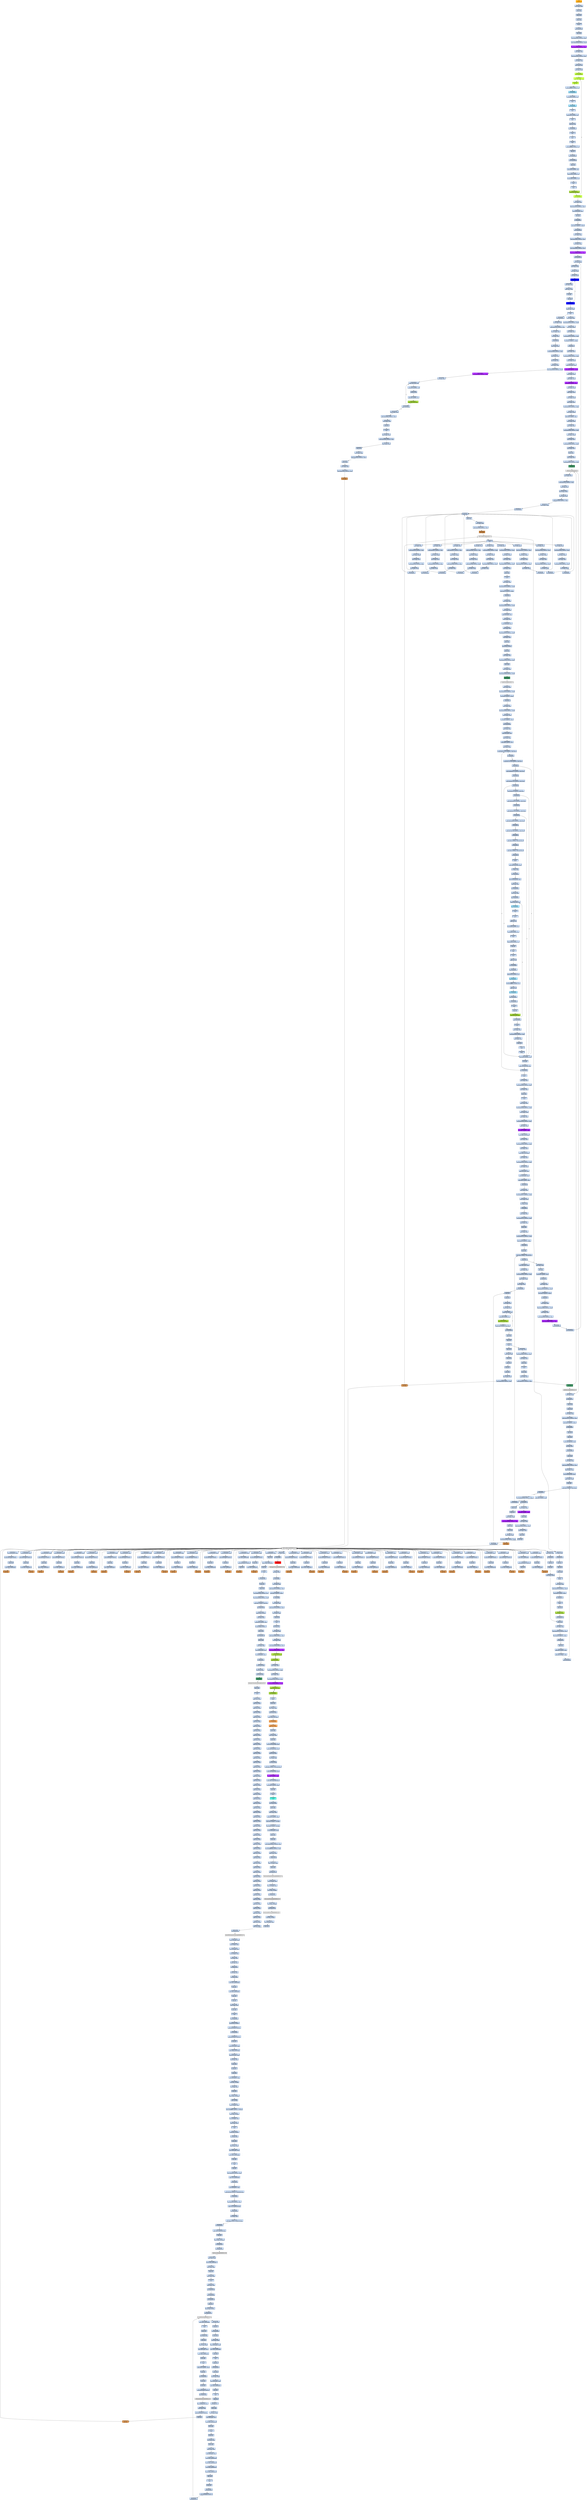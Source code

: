 strict digraph G {
	graph [bgcolor=transparent,
		name=G
	];
	node [color=lightsteelblue,
		fillcolor=lightsteelblue,
		shape=rectangle,
		style=filled
	];
	a0x00469060pushl_ebp	[color=lightgrey,
		fillcolor=orange,
		label="start\npushl %ebp"];
	a0x00469061movl_esp_ebp	[label="0x00469061\nmovl %esp, %ebp"];
	a0x00469060pushl_ebp -> a0x00469061movl_esp_ebp	[color="#000000"];
	a0x00469063pushl_ebx	[label="0x00469063\npushl %ebx"];
	a0x00469061movl_esp_ebp -> a0x00469063pushl_ebx	[color="#000000"];
	a0x00469064pushl_esi	[label="0x00469064\npushl %esi"];
	a0x00469063pushl_ebx -> a0x00469064pushl_esi	[color="#000000"];
	a0x00469065pushl_edi	[label="0x00469065\npushl %edi"];
	a0x00469064pushl_esi -> a0x00469065pushl_edi	[color="#000000"];
	a0x00469066pusha_	[label="0x00469066\npusha "];
	a0x00469065pushl_edi -> a0x00469066pusha_	[color="#000000"];
	a0x00469067call_0x0046906c	[label="0x00469067\ncall 0x0046906c"];
	a0x00469066pusha_ -> a0x00469067call_0x0046906c	[color="#000000"];
	a0x0046906cpopl_ebp	[label="0x0046906c\npopl %ebp"];
	a0x00469067call_0x0046906c -> a0x0046906cpopl_ebp	[color="#000000"];
	a0x0046906dsubl_0x40286cUINT32_ebp	[label="0x0046906d\nsubl $0x40286c<UINT32>, %ebp"];
	a0x0046906cpopl_ebp -> a0x0046906dsubl_0x40286cUINT32_ebp	[color="#000000"];
	a0x00469073movl_0x40345dUINT32_ecx	[label="0x00469073\nmovl $0x40345d<UINT32>, %ecx"];
	a0x0046906dsubl_0x40286cUINT32_ebp -> a0x00469073movl_0x40345dUINT32_ecx	[color="#000000"];
	a0x00469078subl_0x4028c6UINT32_ecx	[color=purple,
		fillcolor=purple,
		label="0x00469078\nsubl $0x4028c6<UINT32>, %ecx"];
	a0x00469073movl_0x40345dUINT32_ecx -> a0x00469078subl_0x4028c6UINT32_ecx	[color="#000000"];
	a0x0046907emovl_ebp_edx	[label="0x0046907e\nmovl %ebp, %edx"];
	a0x00469078subl_0x4028c6UINT32_ecx -> a0x0046907emovl_ebp_edx	[color="#000000"];
	a0x00469080addl_0x4028c6UINT32_edx	[label="0x00469080\naddl $0x4028c6<UINT32>, %edx"];
	a0x0046907emovl_ebp_edx -> a0x00469080addl_0x4028c6UINT32_edx	[color="#000000"];
	a0x00469086leal_edx__edi	[label="0x00469086\nleal (%edx), %edi"];
	a0x00469080addl_0x4028c6UINT32_edx -> a0x00469086leal_edx__edi	[color="#000000"];
	a0x00469088movl_edi_esi	[label="0x00469088\nmovl %edi, %esi"];
	a0x00469086leal_edx__edi -> a0x00469088movl_edi_esi	[color="#000000"];
	a0x0046908axorl_eax_eax	[label="0x0046908a\nxorl %eax, %eax"];
	a0x00469088movl_edi_esi -> a0x0046908axorl_eax_eax	[color="#000000"];
	a0x0046908cjmp_0x00469092	[color=olivedrab1,
		fillcolor=olivedrab1,
		label="0x0046908c\njmp 0x00469092"];
	a0x0046908axorl_eax_eax -> a0x0046908cjmp_0x00469092	[color="#000000"];
	a0x00469092lodsb_ds_esi__al	[color=olivedrab1,
		fillcolor=olivedrab1,
		label="0x00469092\nlodsb %ds:(%esi), %al"];
	a0x0046908cjmp_0x00469092 -> a0x00469092lodsb_ds_esi__al	[color="#000000"];
	a0x00469093decb_al	[color=olivedrab1,
		fillcolor=olivedrab1,
		label="0x00469093\ndecb %al"];
	a0x00469092lodsb_ds_esi__al -> a0x00469093decb_al	[color="#000000"];
	a0x00469095subb_0xffffff91UINT8_al	[label="0x00469095\nsubb $0xffffff91<UINT8>, %al"];
	a0x00469093decb_al -> a0x00469095subb_0xffffff91UINT8_al	[color="#000000"];
	a0x00469097jmp_0x0046909a	[color=skyblue,
		fillcolor=skyblue,
		label="0x00469097\njmp 0x0046909a"];
	a0x00469095subb_0xffffff91UINT8_al -> a0x00469097jmp_0x0046909a	[color="#000000"];
	a0x0046909arorb_0x56UINT8_al	[label="0x0046909a\nrorb $0x56<UINT8>, %al"];
	a0x00469097jmp_0x0046909a -> a0x0046909arorb_0x56UINT8_al	[color="#000000"];
	a0x0046909dclc_	[label="0x0046909d\nclc "];
	a0x0046909arorb_0x56UINT8_al -> a0x0046909dclc_	[color="#000000"];
	a0x0046909ejmp_0x004690a1	[color=skyblue,
		fillcolor=skyblue,
		label="0x0046909e\njmp 0x004690a1"];
	a0x0046909dclc_ -> a0x0046909ejmp_0x004690a1	[color="#000000"];
	a0x004690a1clc_	[label="0x004690a1\nclc "];
	a0x0046909ejmp_0x004690a1 -> a0x004690a1clc_	[color="#000000"];
	a0x004690a2addb_0x25UINT8_al	[label="0x004690a2\naddb $0x25<UINT8>, %al"];
	a0x004690a1clc_ -> a0x004690a2addb_0x25UINT8_al	[color="#000000"];
	a0x004690a4stc_	[label="0x004690a4\nstc "];
	a0x004690a2addb_0x25UINT8_al -> a0x004690a4stc_	[color="#000000"];
	a0x004690a5subb_cl_al	[label="0x004690a5\nsubb %cl, %al"];
	a0x004690a4stc_ -> a0x004690a5subb_cl_al	[color="#000000"];
	a0x004690a7jmp_0x004690aa	[label="0x004690a7\njmp 0x004690aa"];
	a0x004690a5subb_cl_al -> a0x004690a7jmp_0x004690aa	[color="#000000"];
	a0x004690aaclc_	[label="0x004690aa\nclc "];
	a0x004690a7jmp_0x004690aa -> a0x004690aaclc_	[color="#000000"];
	a0x004690abclc_	[label="0x004690ab\nclc "];
	a0x004690aaclc_ -> a0x004690abclc_	[color="#000000"];
	a0x004690acnop_	[label="0x004690ac\nnop "];
	a0x004690abclc_ -> a0x004690acnop_	[color="#000000"];
	a0x004690adrorb_0xffffffbbUINT8_al	[label="0x004690ad\nrorb $0xffffffbb<UINT8>, %al"];
	a0x004690acnop_ -> a0x004690adrorb_0xffffffbbUINT8_al	[color="#000000"];
	a0x004690b0decb_al	[label="0x004690b0\ndecb %al"];
	a0x004690adrorb_0xffffffbbUINT8_al -> a0x004690b0decb_al	[color="#000000"];
	a0x004690b2jmp_0x004690b5	[label="0x004690b2\njmp 0x004690b5"];
	a0x004690b0decb_al -> a0x004690b2jmp_0x004690b5	[color="#000000"];
	a0x004690b5jmp_0x004690b8	[label="0x004690b5\njmp 0x004690b8"];
	a0x004690b2jmp_0x004690b5 -> a0x004690b5jmp_0x004690b8	[color="#000000"];
	a0x004690b8decb_al	[label="0x004690b8\ndecb %al"];
	a0x004690b5jmp_0x004690b8 -> a0x004690b8decb_al	[color="#000000"];
	a0x004690barorb_0x3dUINT8_al	[label="0x004690ba\nrorb $0x3d<UINT8>, %al"];
	a0x004690b8decb_al -> a0x004690barorb_0x3dUINT8_al	[color="#000000"];
	a0x004690bdaddb_0x4dUINT8_al	[label="0x004690bd\naddb $0x4d<UINT8>, %al"];
	a0x004690barorb_0x3dUINT8_al -> a0x004690bdaddb_0x4dUINT8_al	[color="#000000"];
	a0x004690bfsubb_0x63UINT8_al	[label="0x004690bf\nsubb $0x63<UINT8>, %al"];
	a0x004690bdaddb_0x4dUINT8_al -> a0x004690bfsubb_0x63UINT8_al	[color="#000000"];
	a0x004690c1stc_	[label="0x004690c1\nstc "];
	a0x004690bfsubb_0x63UINT8_al -> a0x004690c1stc_	[color="#000000"];
	a0x004690c2clc_	[label="0x004690c2\nclc "];
	a0x004690c1stc_ -> a0x004690c2clc_	[color="#000000"];
	a0x004690c3stosb_al_es_edi_	[color=yellowgreen,
		fillcolor=yellowgreen,
		label="0x004690c3\nstosb %al, %es:(%edi)"];
	a0x004690c2clc_ -> a0x004690c3stosb_al_es_edi_	[color="#000000"];
	a0x004690c4loop_0x00469092	[color=olivedrab1,
		fillcolor=olivedrab1,
		label="0x004690c4\nloop 0x00469092"];
	a0x004690c3stosb_al_es_edi_ -> a0x004690c4loop_0x00469092	[color="#000000"];
	a0x004690c4loop_0x00469092 -> a0x00469092lodsb_ds_esi__al	[color="#000000",
		label=T];
	a0x004690c6movl_ebp_edx	[label="0x004690c6\nmovl %ebp, %edx"];
	a0x004690c4loop_0x00469092 -> a0x004690c6movl_ebp_edx	[color="#000000",
		label=F];
	a0x004690c8addl_0x40321fUINT32_edx	[label="0x004690c8\naddl $0x40321f<UINT32>, %edx"];
	a0x004690c6movl_ebp_edx -> a0x004690c8addl_0x40321fUINT32_edx	[color="#000000"];
	a0x004690cemovl_0x20esp__eax	[label="0x004690ce\nmovl 0x20(%esp), %eax"];
	a0x004690c8addl_0x40321fUINT32_edx -> a0x004690cemovl_0x20esp__eax	[color="#000000"];
	a0x004690d2incl_eax	[label="0x004690d2\nincl %eax"];
	a0x004690cemovl_0x20esp__eax -> a0x004690d2incl_eax	[color="#000000"];
	a0x004690d3js_0x004690dd	[label="0x004690d3\njs 0x004690dd"];
	a0x004690d2incl_eax -> a0x004690d3js_0x004690dd	[color="#000000"];
	a0x004690d5movl_0x1UINT32_edx_	[label="0x004690d5\nmovl $0x1<UINT32>, (%edx)"];
	a0x004690d3js_0x004690dd -> a0x004690d5movl_0x1UINT32_edx_	[color="#000000",
		label=F];
	a0x004690dbjmp_0x004690e3	[label="0x004690db\njmp 0x004690e3"];
	a0x004690d5movl_0x1UINT32_edx_ -> a0x004690dbjmp_0x004690e3	[color="#000000"];
	a0x004690e3movl_ebp_edx	[label="0x004690e3\nmovl %ebp, %edx"];
	a0x004690dbjmp_0x004690e3 -> a0x004690e3movl_ebp_edx	[color="#000000"];
	a0x004690e5addl_0x402866UINT32_edx	[label="0x004690e5\naddl $0x402866<UINT32>, %edx"];
	a0x004690e3movl_ebp_edx -> a0x004690e5addl_0x402866UINT32_edx	[color="#000000"];
	a0x004690ebleal_edx__eax	[label="0x004690eb\nleal (%edx), %eax"];
	a0x004690e5addl_0x402866UINT32_edx -> a0x004690ebleal_edx__eax	[color="#000000"];
	a0x004690edmovl_0x403065UINT32_ecx	[label="0x004690ed\nmovl $0x403065<UINT32>, %ecx"];
	a0x004690ebleal_edx__eax -> a0x004690edmovl_0x403065UINT32_ecx	[color="#000000"];
	a0x004690f2subl_0x402866UINT32_ecx	[color=purple,
		fillcolor=purple,
		label="0x004690f2\nsubl $0x402866<UINT32>, %ecx"];
	a0x004690edmovl_0x403065UINT32_ecx -> a0x004690f2subl_0x402866UINT32_ecx	[color="#000000"];
	a0x004690f8call_0x00469401	[label="0x004690f8\ncall 0x00469401"];
	a0x004690f2subl_0x402866UINT32_ecx -> a0x004690f8call_0x00469401	[color="#000000"];
	a0x00469401movl_eax_edi	[label="0x00469401\nmovl %eax, %edi"];
	a0x004690f8call_0x00469401 -> a0x00469401movl_eax_edi	[color="#000000"];
	a0x00469403xorl_eax_eax	[label="0x00469403\nxorl %eax, %eax"];
	a0x00469401movl_eax_edi -> a0x00469403xorl_eax_eax	[color="#000000"];
	a0x00469405xorl_ebx_ebx	[label="0x00469405\nxorl %ebx, %ebx"];
	a0x00469403xorl_eax_eax -> a0x00469405xorl_ebx_ebx	[color="#000000"];
	a0x00469407xorl_edx_edx	[label="0x00469407\nxorl %edx, %edx"];
	a0x00469405xorl_ebx_ebx -> a0x00469407xorl_edx_edx	[color="#000000"];
	a0x00469409movb_edi__al	[color=blue,
		fillcolor=blue,
		label="0x00469409\nmovb (%edi), %al"];
	a0x00469407xorl_edx_edx -> a0x00469409movb_edi__al	[color="#000000"];
	a0x0046940bmull_edx_eax	[label="0x0046940b\nmull %edx, %eax"];
	a0x00469409movb_edi__al -> a0x0046940bmull_edx_eax	[color="#000000"];
	a0x0046940daddl_eax_ebx	[label="0x0046940d\naddl %eax, %ebx"];
	a0x0046940bmull_edx_eax -> a0x0046940daddl_eax_ebx	[color="#000000"];
	a0x0046940fincl_edx	[label="0x0046940f\nincl %edx"];
	a0x0046940daddl_eax_ebx -> a0x0046940fincl_edx	[color="#000000"];
	a0x00469410incl_edi	[label="0x00469410\nincl %edi"];
	a0x0046940fincl_edx -> a0x00469410incl_edi	[color="#000000"];
	a0x00469411loop_0x00469409	[color=blue,
		fillcolor=blue,
		label="0x00469411\nloop 0x00469409"];
	a0x00469410incl_edi -> a0x00469411loop_0x00469409	[color="#000000"];
	a0x00469411loop_0x00469409 -> a0x00469409movb_edi__al	[color="#000000",
		label=T];
	a0x00469413xchgl_eax_ebx	[label="0x00469413\nxchgl %eax, %ebx"];
	a0x00469411loop_0x00469409 -> a0x00469413xchgl_eax_ebx	[color="#000000",
		label=F];
	a0x00469414ret	[label="0x00469414\nret"];
	a0x00469413xchgl_eax_ebx -> a0x00469414ret	[color="#000000"];
	a0x004690fdmovl_ebp_edx	[label="0x004690fd\nmovl %ebp, %edx"];
	a0x00469414ret -> a0x004690fdmovl_ebp_edx	[color="#000000"];
	a0x00469815jmp_0x00469819	[label="0x00469815\njmp 0x00469819"];
	a0x00469414ret -> a0x00469815jmp_0x00469819	[color="#000000"];
	a0x004690ffaddl_0x40321bUINT32_edx	[label="0x004690ff\naddl $0x40321b<UINT32>, %edx"];
	a0x004690fdmovl_ebp_edx -> a0x004690ffaddl_0x40321bUINT32_edx	[color="#000000"];
	a0x00469105movl_eax_edx_	[label="0x00469105\nmovl %eax, (%edx)"];
	a0x004690ffaddl_0x40321bUINT32_edx -> a0x00469105movl_eax_edx_	[color="#000000"];
	a0x00469107movl_ebp_edx	[label="0x00469107\nmovl %ebp, %edx"];
	a0x00469105movl_eax_edx_ -> a0x00469107movl_ebp_edx	[color="#000000"];
	a0x00469109addl_0x403213UINT32_edx	[label="0x00469109\naddl $0x403213<UINT32>, %edx"];
	a0x00469107movl_ebp_edx -> a0x00469109addl_0x403213UINT32_edx	[color="#000000"];
	a0x0046910ftestl_0x1UINT32_edx_	[label="0x0046910f\ntestl $0x1<UINT32>, (%edx)"];
	a0x00469109addl_0x403213UINT32_edx -> a0x0046910ftestl_0x1UINT32_edx_	[color="#000000"];
	a0x00469115je_0x0046915f	[label="0x00469115\nje 0x0046915f"];
	a0x0046910ftestl_0x1UINT32_edx_ -> a0x00469115je_0x0046915f	[color="#000000"];
	a0x0046915fmovl_ebp_edx	[label="0x0046915f\nmovl %ebp, %edx"];
	a0x00469115je_0x0046915f -> a0x0046915fmovl_ebp_edx	[color="#000000",
		label=T];
	a0x00469161addl_0x40320bUINT32_edx	[label="0x00469161\naddl $0x40320b<UINT32>, %edx"];
	a0x0046915fmovl_ebp_edx -> a0x00469161addl_0x40320bUINT32_edx	[color="#000000"];
	a0x00469167movl_edx__eax	[label="0x00469167\nmovl (%edx), %eax"];
	a0x00469161addl_0x40320bUINT32_edx -> a0x00469167movl_edx__eax	[color="#000000"];
	a0x00469169addl_0x3ceax__eax	[label="0x00469169\naddl 0x3c(%eax), %eax"];
	a0x00469167movl_edx__eax -> a0x00469169addl_0x3ceax__eax	[color="#000000"];
	a0x0046916caddl_0x80UINT32_eax	[color=purple,
		fillcolor=purple,
		label="0x0046916c\naddl $0x80<UINT32>, %eax"];
	a0x00469169addl_0x3ceax__eax -> a0x0046916caddl_0x80UINT32_eax	[color="#000000"];
	a0x00469171movl_eax__ecx	[label="0x00469171\nmovl (%eax), %ecx"];
	a0x0046916caddl_0x80UINT32_eax -> a0x00469171movl_eax__ecx	[color="#000000"];
	a0x00469173addl_edx__ecx	[label="0x00469173\naddl (%edx), %ecx"];
	a0x00469171movl_eax__ecx -> a0x00469173addl_edx__ecx	[color="#000000"];
	a0x00469175addl_0x10UINT8_ecx	[color=purple,
		fillcolor=purple,
		label="0x00469175\naddl $0x10<UINT8>, %ecx"];
	a0x00469173addl_edx__ecx -> a0x00469175addl_0x10UINT8_ecx	[color="#000000"];
	a0x00469178movl_ecx__eax	[label="0x00469178\nmovl (%ecx), %eax"];
	a0x00469175addl_0x10UINT8_ecx -> a0x00469178movl_ecx__eax	[color="#000000"];
	a0x0046917aaddl_edx__eax	[label="0x0046917a\naddl (%edx), %eax"];
	a0x00469178movl_ecx__eax -> a0x0046917aaddl_edx__eax	[color="#000000"];
	a0x0046917cmovl_eax__ebx	[label="0x0046917c\nmovl (%eax), %ebx"];
	a0x0046917aaddl_edx__eax -> a0x0046917cmovl_eax__ebx	[color="#000000"];
	a0x0046917emovl_ebp_edx	[label="0x0046917e\nmovl %ebp, %edx"];
	a0x0046917cmovl_eax__ebx -> a0x0046917emovl_ebp_edx	[color="#000000"];
	a0x00469180addl_0x403397UINT32_edx	[label="0x00469180\naddl $0x403397<UINT32>, %edx"];
	a0x0046917emovl_ebp_edx -> a0x00469180addl_0x403397UINT32_edx	[color="#000000"];
	a0x00469186movl_ebx_edx_	[label="0x00469186\nmovl %ebx, (%edx)"];
	a0x00469180addl_0x403397UINT32_edx -> a0x00469186movl_ebx_edx_	[color="#000000"];
	a0x00469188addl_0x4UINT8_eax	[label="0x00469188\naddl $0x4<UINT8>, %eax"];
	a0x00469186movl_ebx_edx_ -> a0x00469188addl_0x4UINT8_eax	[color="#000000"];
	a0x0046918bmovl_eax__ebx	[label="0x0046918b\nmovl (%eax), %ebx"];
	a0x00469188addl_0x4UINT8_eax -> a0x0046918bmovl_eax__ebx	[color="#000000"];
	a0x0046918dmovl_ebp_edx	[label="0x0046918d\nmovl %ebp, %edx"];
	a0x0046918bmovl_eax__ebx -> a0x0046918dmovl_ebp_edx	[color="#000000"];
	a0x0046918faddl_0x40339bUINT32_edx	[label="0x0046918f\naddl $0x40339b<UINT32>, %edx"];
	a0x0046918dmovl_ebp_edx -> a0x0046918faddl_0x40339bUINT32_edx	[color="#000000"];
	a0x00469195movl_ebx_edx_	[label="0x00469195\nmovl %ebx, (%edx)"];
	a0x0046918faddl_0x40339bUINT32_edx -> a0x00469195movl_ebx_edx_	[color="#000000"];
	a0x00469197movl_ebp_edx	[label="0x00469197\nmovl %ebp, %edx"];
	a0x00469195movl_ebx_edx_ -> a0x00469197movl_ebp_edx	[color="#000000"];
	a0x00469199addl_0x40339fUINT32_edx	[label="0x00469199\naddl $0x40339f<UINT32>, %edx"];
	a0x00469197movl_ebp_edx -> a0x00469199addl_0x40339fUINT32_edx	[color="#000000"];
	a0x0046919fleal_edx__eax	[label="0x0046919f\nleal (%edx), %eax"];
	a0x00469199addl_0x40339fUINT32_edx -> a0x0046919fleal_edx__eax	[color="#000000"];
	a0x004691a1pushl_eax	[label="0x004691a1\npushl %eax"];
	a0x0046919fleal_edx__eax -> a0x004691a1pushl_eax	[color="#000000"];
	a0x004691a2movl_ebp_edx	[label="0x004691a2\nmovl %ebp, %edx"];
	a0x004691a1pushl_eax -> a0x004691a2movl_ebp_edx	[color="#000000"];
	a0x004691a4addl_0x403397UINT32_edx	[label="0x004691a4\naddl $0x403397<UINT32>, %edx"];
	a0x004691a2movl_ebp_edx -> a0x004691a4addl_0x403397UINT32_edx	[color="#000000"];
	a0x004691aacall_edx_	[color=seagreen,
		fillcolor=seagreen,
		label="0x004691aa\ncall (%edx)"];
	a0x004691a4addl_0x403397UINT32_edx -> a0x004691aacall_edx_	[color="#000000"];
	LoadLibraryA_kernel32_dll	[color=lightgrey,
		fillcolor=lightgrey,
		label="LoadLibraryA@kernel32.dll"];
	a0x004691aacall_edx_ -> LoadLibraryA_kernel32_dll	[color="#000000"];
	a0x004691acmovl_ebp_edx	[label="0x004691ac\nmovl %ebp, %edx"];
	LoadLibraryA_kernel32_dll -> a0x004691acmovl_ebp_edx	[color="#000000"];
	a0x0046967atestl_eax_eax	[label="0x0046967a\ntestl %eax, %eax"];
	LoadLibraryA_kernel32_dll -> a0x0046967atestl_eax_eax	[color="#000000"];
	a0x004691aeaddl_0x4033acUINT32_edx	[label="0x004691ae\naddl $0x4033ac<UINT32>, %edx"];
	a0x004691acmovl_ebp_edx -> a0x004691aeaddl_0x4033acUINT32_edx	[color="#000000"];
	a0x004691b4movl_eax_esi	[label="0x004691b4\nmovl %eax, %esi"];
	a0x004691aeaddl_0x4033acUINT32_edx -> a0x004691b4movl_eax_esi	[color="#000000"];
	a0x004691b6movl_eax_edx_	[label="0x004691b6\nmovl %eax, (%edx)"];
	a0x004691b4movl_eax_esi -> a0x004691b6movl_eax_edx_	[color="#000000"];
	a0x004691b8movl_ebp_edx	[label="0x004691b8\nmovl %ebp, %edx"];
	a0x004691b6movl_eax_edx_ -> a0x004691b8movl_ebp_edx	[color="#000000"];
	a0x004691baaddl_0x4033b0UINT32_edx	[label="0x004691ba\naddl $0x4033b0<UINT32>, %edx"];
	a0x004691b8movl_ebp_edx -> a0x004691baaddl_0x4033b0UINT32_edx	[color="#000000"];
	a0x004691c0leal_edx__eax	[label="0x004691c0\nleal (%edx), %eax"];
	a0x004691baaddl_0x4033b0UINT32_edx -> a0x004691c0leal_edx__eax	[color="#000000"];
	a0x004691c2call_0x004692a5	[label="0x004691c2\ncall 0x004692a5"];
	a0x004691c0leal_edx__eax -> a0x004691c2call_0x004692a5	[color="#000000"];
	a0x004692a5pushl_eax	[label="0x004692a5\npushl %eax"];
	a0x004691c2call_0x004692a5 -> a0x004692a5pushl_eax	[color="#000000"];
	a0x004692a6pushl_esi	[label="0x004692a6\npushl %esi"];
	a0x004692a5pushl_eax -> a0x004692a6pushl_esi	[color="#000000"];
	a0x004692a7movl_ebp_edx	[label="0x004692a7\nmovl %ebp, %edx"];
	a0x004692a6pushl_esi -> a0x004692a7movl_ebp_edx	[color="#000000"];
	a0x004692a9addl_0x40339bUINT32_edx	[label="0x004692a9\naddl $0x40339b<UINT32>, %edx"];
	a0x004692a7movl_ebp_edx -> a0x004692a9addl_0x40339bUINT32_edx	[color="#000000"];
	a0x004692afcall_edx_	[color=peru,
		fillcolor=peru,
		label="0x004692af\ncall (%edx)"];
	a0x004692a9addl_0x40339bUINT32_edx -> a0x004692afcall_edx_	[color="#000000"];
	GetProcAddress_kernel32_dll	[color=lightgrey,
		fillcolor=lightgrey,
		label="GetProcAddress@kernel32.dll"];
	a0x004692afcall_edx_ -> GetProcAddress_kernel32_dll	[color="#000000"];
	a0x004692b1ret	[label="0x004692b1\nret"];
	GetProcAddress_kernel32_dll -> a0x004692b1ret	[color="#000000"];
	a0x00469700orl_eax_eax	[label="0x00469700\norl %eax, %eax"];
	GetProcAddress_kernel32_dll -> a0x00469700orl_eax_eax	[color="#000000"];
	a0x004691c7movl_ebp_edx	[label="0x004691c7\nmovl %ebp, %edx"];
	a0x004692b1ret -> a0x004691c7movl_ebp_edx	[color="#000000"];
	a0x004691e0movl_ebp_edx	[label="0x004691e0\nmovl %ebp, %edx"];
	a0x004692b1ret -> a0x004691e0movl_ebp_edx	[color="#000000"];
	a0x004691f9movl_ebp_edx	[label="0x004691f9\nmovl %ebp, %edx"];
	a0x004692b1ret -> a0x004691f9movl_ebp_edx	[color="#000000"];
	a0x00469212movl_ebp_edx	[label="0x00469212\nmovl %ebp, %edx"];
	a0x004692b1ret -> a0x00469212movl_ebp_edx	[color="#000000"];
	a0x0046922bmovl_ebp_edx	[label="0x0046922b\nmovl %ebp, %edx"];
	a0x004692b1ret -> a0x0046922bmovl_ebp_edx	[color="#000000"];
	a0x00469244movl_ebp_edx	[label="0x00469244\nmovl %ebp, %edx"];
	a0x004692b1ret -> a0x00469244movl_ebp_edx	[color="#000000"];
	a0x0046925dmovl_ebp_edx	[label="0x0046925d\nmovl %ebp, %edx"];
	a0x004692b1ret -> a0x0046925dmovl_ebp_edx	[color="#000000"];
	a0x00469276movl_ebp_edx	[label="0x00469276\nmovl %ebp, %edx"];
	a0x004692b1ret -> a0x00469276movl_ebp_edx	[color="#000000"];
	a0x0046928fmovl_ebp_edx	[label="0x0046928f\nmovl %ebp, %edx"];
	a0x004692b1ret -> a0x0046928fmovl_ebp_edx	[color="#000000"];
	a0x004691c9addl_0x4033c1UINT32_edx	[label="0x004691c9\naddl $0x4033c1<UINT32>, %edx"];
	a0x004691c7movl_ebp_edx -> a0x004691c9addl_0x4033c1UINT32_edx	[color="#000000"];
	a0x004691cfmovl_eax_edx_	[label="0x004691cf\nmovl %eax, (%edx)"];
	a0x004691c9addl_0x4033c1UINT32_edx -> a0x004691cfmovl_eax_edx_	[color="#000000"];
	a0x004691d1movl_ebp_edx	[label="0x004691d1\nmovl %ebp, %edx"];
	a0x004691cfmovl_eax_edx_ -> a0x004691d1movl_ebp_edx	[color="#000000"];
	a0x004691d3addl_0x4033c5UINT32_edx	[label="0x004691d3\naddl $0x4033c5<UINT32>, %edx"];
	a0x004691d1movl_ebp_edx -> a0x004691d3addl_0x4033c5UINT32_edx	[color="#000000"];
	a0x004691d9leal_edx__eax	[label="0x004691d9\nleal (%edx), %eax"];
	a0x004691d3addl_0x4033c5UINT32_edx -> a0x004691d9leal_edx__eax	[color="#000000"];
	a0x004691dbcall_0x004692a5	[label="0x004691db\ncall 0x004692a5"];
	a0x004691d9leal_edx__eax -> a0x004691dbcall_0x004692a5	[color="#000000"];
	a0x004691dbcall_0x004692a5 -> a0x004692a5pushl_eax	[color="#000000"];
	a0x004691e2addl_0x4033d4UINT32_edx	[label="0x004691e2\naddl $0x4033d4<UINT32>, %edx"];
	a0x004691e0movl_ebp_edx -> a0x004691e2addl_0x4033d4UINT32_edx	[color="#000000"];
	a0x004691e8movl_eax_edx_	[label="0x004691e8\nmovl %eax, (%edx)"];
	a0x004691e2addl_0x4033d4UINT32_edx -> a0x004691e8movl_eax_edx_	[color="#000000"];
	a0x004691eamovl_ebp_edx	[label="0x004691ea\nmovl %ebp, %edx"];
	a0x004691e8movl_eax_edx_ -> a0x004691eamovl_ebp_edx	[color="#000000"];
	a0x004691ecaddl_0x4033d8UINT32_edx	[label="0x004691ec\naddl $0x4033d8<UINT32>, %edx"];
	a0x004691eamovl_ebp_edx -> a0x004691ecaddl_0x4033d8UINT32_edx	[color="#000000"];
	a0x004691f2leal_edx__eax	[label="0x004691f2\nleal (%edx), %eax"];
	a0x004691ecaddl_0x4033d8UINT32_edx -> a0x004691f2leal_edx__eax	[color="#000000"];
	a0x004691f4call_0x004692a5	[label="0x004691f4\ncall 0x004692a5"];
	a0x004691f2leal_edx__eax -> a0x004691f4call_0x004692a5	[color="#000000"];
	a0x004691f4call_0x004692a5 -> a0x004692a5pushl_eax	[color="#000000"];
	a0x004691fbaddl_0x4033ebUINT32_edx	[label="0x004691fb\naddl $0x4033eb<UINT32>, %edx"];
	a0x004691f9movl_ebp_edx -> a0x004691fbaddl_0x4033ebUINT32_edx	[color="#000000"];
	a0x00469201movl_eax_edx_	[label="0x00469201\nmovl %eax, (%edx)"];
	a0x004691fbaddl_0x4033ebUINT32_edx -> a0x00469201movl_eax_edx_	[color="#000000"];
	a0x00469203movl_ebp_edx	[label="0x00469203\nmovl %ebp, %edx"];
	a0x00469201movl_eax_edx_ -> a0x00469203movl_ebp_edx	[color="#000000"];
	a0x00469205addl_0x4033efUINT32_edx	[label="0x00469205\naddl $0x4033ef<UINT32>, %edx"];
	a0x00469203movl_ebp_edx -> a0x00469205addl_0x4033efUINT32_edx	[color="#000000"];
	a0x0046920bleal_edx__eax	[label="0x0046920b\nleal (%edx), %eax"];
	a0x00469205addl_0x4033efUINT32_edx -> a0x0046920bleal_edx__eax	[color="#000000"];
	a0x0046920dcall_0x004692a5	[label="0x0046920d\ncall 0x004692a5"];
	a0x0046920bleal_edx__eax -> a0x0046920dcall_0x004692a5	[color="#000000"];
	a0x0046920dcall_0x004692a5 -> a0x004692a5pushl_eax	[color="#000000"];
	a0x00469214addl_0x4033fbUINT32_edx	[label="0x00469214\naddl $0x4033fb<UINT32>, %edx"];
	a0x00469212movl_ebp_edx -> a0x00469214addl_0x4033fbUINT32_edx	[color="#000000"];
	a0x0046921amovl_eax_edx_	[label="0x0046921a\nmovl %eax, (%edx)"];
	a0x00469214addl_0x4033fbUINT32_edx -> a0x0046921amovl_eax_edx_	[color="#000000"];
	a0x0046921cmovl_ebp_edx	[label="0x0046921c\nmovl %ebp, %edx"];
	a0x0046921amovl_eax_edx_ -> a0x0046921cmovl_ebp_edx	[color="#000000"];
	a0x0046921eaddl_0x4033ffUINT32_edx	[label="0x0046921e\naddl $0x4033ff<UINT32>, %edx"];
	a0x0046921cmovl_ebp_edx -> a0x0046921eaddl_0x4033ffUINT32_edx	[color="#000000"];
	a0x00469224leal_edx__eax	[label="0x00469224\nleal (%edx), %eax"];
	a0x0046921eaddl_0x4033ffUINT32_edx -> a0x00469224leal_edx__eax	[color="#000000"];
	a0x00469226call_0x004692a5	[label="0x00469226\ncall 0x004692a5"];
	a0x00469224leal_edx__eax -> a0x00469226call_0x004692a5	[color="#000000"];
	a0x00469226call_0x004692a5 -> a0x004692a5pushl_eax	[color="#000000"];
	a0x0046922daddl_0x40340bUINT32_edx	[label="0x0046922d\naddl $0x40340b<UINT32>, %edx"];
	a0x0046922bmovl_ebp_edx -> a0x0046922daddl_0x40340bUINT32_edx	[color="#000000"];
	a0x00469233movl_eax_edx_	[label="0x00469233\nmovl %eax, (%edx)"];
	a0x0046922daddl_0x40340bUINT32_edx -> a0x00469233movl_eax_edx_	[color="#000000"];
	a0x00469235movl_ebp_edx	[label="0x00469235\nmovl %ebp, %edx"];
	a0x00469233movl_eax_edx_ -> a0x00469235movl_ebp_edx	[color="#000000"];
	a0x00469237addl_0x40340fUINT32_edx	[label="0x00469237\naddl $0x40340f<UINT32>, %edx"];
	a0x00469235movl_ebp_edx -> a0x00469237addl_0x40340fUINT32_edx	[color="#000000"];
	a0x0046923dleal_edx__eax	[label="0x0046923d\nleal (%edx), %eax"];
	a0x00469237addl_0x40340fUINT32_edx -> a0x0046923dleal_edx__eax	[color="#000000"];
	a0x0046923fcall_0x004692a5	[label="0x0046923f\ncall 0x004692a5"];
	a0x0046923dleal_edx__eax -> a0x0046923fcall_0x004692a5	[color="#000000"];
	a0x0046923fcall_0x004692a5 -> a0x004692a5pushl_eax	[color="#000000"];
	a0x00469246addl_0x40341aUINT32_edx	[label="0x00469246\naddl $0x40341a<UINT32>, %edx"];
	a0x00469244movl_ebp_edx -> a0x00469246addl_0x40341aUINT32_edx	[color="#000000"];
	a0x0046924cmovl_eax_edx_	[label="0x0046924c\nmovl %eax, (%edx)"];
	a0x00469246addl_0x40341aUINT32_edx -> a0x0046924cmovl_eax_edx_	[color="#000000"];
	a0x0046924emovl_ebp_edx	[label="0x0046924e\nmovl %ebp, %edx"];
	a0x0046924cmovl_eax_edx_ -> a0x0046924emovl_ebp_edx	[color="#000000"];
	a0x00469250addl_0x40341eUINT32_edx	[label="0x00469250\naddl $0x40341e<UINT32>, %edx"];
	a0x0046924emovl_ebp_edx -> a0x00469250addl_0x40341eUINT32_edx	[color="#000000"];
	a0x00469256leal_edx__eax	[label="0x00469256\nleal (%edx), %eax"];
	a0x00469250addl_0x40341eUINT32_edx -> a0x00469256leal_edx__eax	[color="#000000"];
	a0x00469258call_0x004692a5	[label="0x00469258\ncall 0x004692a5"];
	a0x00469256leal_edx__eax -> a0x00469258call_0x004692a5	[color="#000000"];
	a0x00469258call_0x004692a5 -> a0x004692a5pushl_eax	[color="#000000"];
	a0x0046925faddl_0x403427UINT32_edx	[label="0x0046925f\naddl $0x403427<UINT32>, %edx"];
	a0x0046925dmovl_ebp_edx -> a0x0046925faddl_0x403427UINT32_edx	[color="#000000"];
	a0x00469265movl_eax_edx_	[label="0x00469265\nmovl %eax, (%edx)"];
	a0x0046925faddl_0x403427UINT32_edx -> a0x00469265movl_eax_edx_	[color="#000000"];
	a0x00469267movl_ebp_edx	[label="0x00469267\nmovl %ebp, %edx"];
	a0x00469265movl_eax_edx_ -> a0x00469267movl_ebp_edx	[color="#000000"];
	a0x00469269addl_0x40342bUINT32_edx	[label="0x00469269\naddl $0x40342b<UINT32>, %edx"];
	a0x00469267movl_ebp_edx -> a0x00469269addl_0x40342bUINT32_edx	[color="#000000"];
	a0x0046926fleal_edx__eax	[label="0x0046926f\nleal (%edx), %eax"];
	a0x00469269addl_0x40342bUINT32_edx -> a0x0046926fleal_edx__eax	[color="#000000"];
	a0x00469271call_0x004692a5	[label="0x00469271\ncall 0x004692a5"];
	a0x0046926fleal_edx__eax -> a0x00469271call_0x004692a5	[color="#000000"];
	a0x00469271call_0x004692a5 -> a0x004692a5pushl_eax	[color="#000000"];
	a0x00469278addl_0x403437UINT32_edx	[label="0x00469278\naddl $0x403437<UINT32>, %edx"];
	a0x00469276movl_ebp_edx -> a0x00469278addl_0x403437UINT32_edx	[color="#000000"];
	a0x0046927emovl_eax_edx_	[label="0x0046927e\nmovl %eax, (%edx)"];
	a0x00469278addl_0x403437UINT32_edx -> a0x0046927emovl_eax_edx_	[color="#000000"];
	a0x00469280movl_ebp_edx	[label="0x00469280\nmovl %ebp, %edx"];
	a0x0046927emovl_eax_edx_ -> a0x00469280movl_ebp_edx	[color="#000000"];
	a0x00469282addl_0x40343bUINT32_edx	[label="0x00469282\naddl $0x40343b<UINT32>, %edx"];
	a0x00469280movl_ebp_edx -> a0x00469282addl_0x40343bUINT32_edx	[color="#000000"];
	a0x00469288leal_edx__eax	[label="0x00469288\nleal (%edx), %eax"];
	a0x00469282addl_0x40343bUINT32_edx -> a0x00469288leal_edx__eax	[color="#000000"];
	a0x0046928acall_0x004692a5	[label="0x0046928a\ncall 0x004692a5"];
	a0x00469288leal_edx__eax -> a0x0046928acall_0x004692a5	[color="#000000"];
	a0x0046928acall_0x004692a5 -> a0x004692a5pushl_eax	[color="#000000"];
	a0x00469291addl_0x403447UINT32_edx	[label="0x00469291\naddl $0x403447<UINT32>, %edx"];
	a0x0046928fmovl_ebp_edx -> a0x00469291addl_0x403447UINT32_edx	[color="#000000"];
	a0x00469297movl_eax_edx_	[label="0x00469297\nmovl %eax, (%edx)"];
	a0x00469291addl_0x403447UINT32_edx -> a0x00469297movl_eax_edx_	[color="#000000"];
	a0x00469299movl_ebp_edx	[label="0x00469299\nmovl %ebp, %edx"];
	a0x00469297movl_eax_edx_ -> a0x00469299movl_ebp_edx	[color="#000000"];
	a0x0046929baddl_0x402ab2UINT32_edx	[label="0x0046929b\naddl $0x402ab2<UINT32>, %edx"];
	a0x00469299movl_ebp_edx -> a0x0046929baddl_0x402ab2UINT32_edx	[color="#000000"];
	a0x004692a1leal_edx__eax	[label="0x004692a1\nleal (%edx), %eax"];
	a0x0046929baddl_0x402ab2UINT32_edx -> a0x004692a1leal_edx__eax	[color="#000000"];
	a0x004692a3pushl_eax	[label="0x004692a3\npushl %eax"];
	a0x004692a1leal_edx__eax -> a0x004692a3pushl_eax	[color="#000000"];
	a0x004692a4ret	[label="0x004692a4\nret"];
	a0x004692a3pushl_eax -> a0x004692a4ret	[color="#000000"];
	a0x004692b2movl_ebp_edx	[label="0x004692b2\nmovl %ebp, %edx"];
	a0x004692a4ret -> a0x004692b2movl_ebp_edx	[color="#000000"];
	a0x004692b4addl_0x403213UINT32_edx	[label="0x004692b4\naddl $0x403213<UINT32>, %edx"];
	a0x004692b2movl_ebp_edx -> a0x004692b4addl_0x403213UINT32_edx	[color="#000000"];
	a0x004692batestl_0x10UINT32_edx_	[label="0x004692ba\ntestl $0x10<UINT32>, (%edx)"];
	a0x004692b4addl_0x403213UINT32_edx -> a0x004692batestl_0x10UINT32_edx_	[color="#000000"];
	a0x004692c0je_0x004692fd	[label="0x004692c0\nje 0x004692fd"];
	a0x004692batestl_0x10UINT32_edx_ -> a0x004692c0je_0x004692fd	[color="#000000"];
	a0x004692fdmovl_ebp_edx	[label="0x004692fd\nmovl %ebp, %edx"];
	a0x004692c0je_0x004692fd -> a0x004692fdmovl_ebp_edx	[color="#000000",
		label=T];
	a0x004692ffaddl_0x40320bUINT32_edx	[label="0x004692ff\naddl $0x40320b<UINT32>, %edx"];
	a0x004692fdmovl_ebp_edx -> a0x004692ffaddl_0x40320bUINT32_edx	[color="#000000"];
	a0x00469305movl_edx__edi	[label="0x00469305\nmovl (%edx), %edi"];
	a0x004692ffaddl_0x40320bUINT32_edx -> a0x00469305movl_edx__edi	[color="#000000"];
	a0x00469307addl_0x3cedi__edi	[label="0x00469307\naddl 0x3c(%edi), %edi"];
	a0x00469305movl_edx__edi -> a0x00469307addl_0x3cedi__edi	[color="#000000"];
	a0x0046930amovl_edx__esi	[label="0x0046930a\nmovl (%edx), %esi"];
	a0x00469307addl_0x3cedi__edi -> a0x0046930amovl_edx__esi	[color="#000000"];
	a0x0046930cmovl_0x54edi__ecx	[label="0x0046930c\nmovl 0x54(%edi), %ecx"];
	a0x0046930amovl_edx__esi -> a0x0046930cmovl_0x54edi__ecx	[color="#000000"];
	a0x0046930fmovl_ebp_edx	[label="0x0046930f\nmovl %ebp, %edx"];
	a0x0046930cmovl_0x54edi__ecx -> a0x0046930fmovl_ebp_edx	[color="#000000"];
	a0x00469311addl_0x403479UINT32_edx	[label="0x00469311\naddl $0x403479<UINT32>, %edx"];
	a0x0046930fmovl_ebp_edx -> a0x00469311addl_0x403479UINT32_edx	[color="#000000"];
	a0x00469317leal_edx__eax	[label="0x00469317\nleal (%edx), %eax"];
	a0x00469311addl_0x403479UINT32_edx -> a0x00469317leal_edx__eax	[color="#000000"];
	a0x00469319pushl_eax	[label="0x00469319\npushl %eax"];
	a0x00469317leal_edx__eax -> a0x00469319pushl_eax	[color="#000000"];
	a0x0046931apushl_0x4UINT8	[label="0x0046931a\npushl $0x4<UINT8>"];
	a0x00469319pushl_eax -> a0x0046931apushl_0x4UINT8	[color="#000000"];
	a0x0046931cpushl_ecx	[label="0x0046931c\npushl %ecx"];
	a0x0046931apushl_0x4UINT8 -> a0x0046931cpushl_ecx	[color="#000000"];
	a0x0046931dmovl_ebp_edx	[label="0x0046931d\nmovl %ebp, %edx"];
	a0x0046931cpushl_ecx -> a0x0046931dmovl_ebp_edx	[color="#000000"];
	a0x0046931faddl_0x40320bUINT32_edx	[label="0x0046931f\naddl $0x40320b<UINT32>, %edx"];
	a0x0046931dmovl_ebp_edx -> a0x0046931faddl_0x40320bUINT32_edx	[color="#000000"];
	a0x00469325pushl_edx_	[label="0x00469325\npushl (%edx)"];
	a0x0046931faddl_0x40320bUINT32_edx -> a0x00469325pushl_edx_	[color="#000000"];
	a0x00469327movl_ebp_edx	[label="0x00469327\nmovl %ebp, %edx"];
	a0x00469325pushl_edx_ -> a0x00469327movl_ebp_edx	[color="#000000"];
	a0x00469329addl_0x4033d4UINT32_edx	[label="0x00469329\naddl $0x4033d4<UINT32>, %edx"];
	a0x00469327movl_ebp_edx -> a0x00469329addl_0x4033d4UINT32_edx	[color="#000000"];
	a0x0046932fcall_edx_	[color=seagreen,
		fillcolor=seagreen,
		label="0x0046932f\ncall (%edx)"];
	a0x00469329addl_0x4033d4UINT32_edx -> a0x0046932fcall_edx_	[color="#000000"];
	VirtualProtect_Kernel32_dll	[color=lightgrey,
		fillcolor=lightgrey,
		label="VirtualProtect@Kernel32.dll"];
	a0x0046932fcall_edx_ -> VirtualProtect_Kernel32_dll	[color="#000000"];
	a0x00469331movl_ebp_edx	[label="0x00469331\nmovl %ebp, %edx"];
	VirtualProtect_Kernel32_dll -> a0x00469331movl_ebp_edx	[color="#000000"];
	a0x00469333addl_0x403213UINT32_edx	[label="0x00469333\naddl $0x403213<UINT32>, %edx"];
	a0x00469331movl_ebp_edx -> a0x00469333addl_0x403213UINT32_edx	[color="#000000"];
	a0x00469339testl_0x8UINT32_edx_	[label="0x00469339\ntestl $0x8<UINT32>, (%edx)"];
	a0x00469333addl_0x403213UINT32_edx -> a0x00469339testl_0x8UINT32_edx_	[color="#000000"];
	a0x0046933fje_0x0046942e	[label="0x0046933f\nje 0x0046942e"];
	a0x00469339testl_0x8UINT32_edx_ -> a0x0046933fje_0x0046942e	[color="#000000"];
	a0x0046942emovl_ebp_edx	[label="0x0046942e\nmovl %ebp, %edx"];
	a0x0046933fje_0x0046942e -> a0x0046942emovl_ebp_edx	[color="#000000",
		label=T];
	a0x00469430addl_0x40320bUINT32_edx	[label="0x00469430\naddl $0x40320b<UINT32>, %edx"];
	a0x0046942emovl_ebp_edx -> a0x00469430addl_0x40320bUINT32_edx	[color="#000000"];
	a0x00469436movl_edx__eax	[label="0x00469436\nmovl (%edx), %eax"];
	a0x00469430addl_0x40320bUINT32_edx -> a0x00469436movl_edx__eax	[color="#000000"];
	a0x00469438movl_0x1UINT32_ebx	[label="0x00469438\nmovl $0x1<UINT32>, %ebx"];
	a0x00469436movl_edx__eax -> a0x00469438movl_0x1UINT32_ebx	[color="#000000"];
	a0x0046943dcall_0x00469494	[label="0x0046943d\ncall 0x00469494"];
	a0x00469438movl_0x1UINT32_ebx -> a0x0046943dcall_0x00469494	[color="#000000"];
	a0x00469494movl_eax_edi	[label="0x00469494\nmovl %eax, %edi"];
	a0x0046943dcall_0x00469494 -> a0x00469494movl_eax_edi	[color="#000000"];
	a0x00469496addl_0x3cedi__edi	[label="0x00469496\naddl 0x3c(%edi), %edi"];
	a0x00469494movl_eax_edi -> a0x00469496addl_0x3cedi__edi	[color="#000000"];
	a0x00469499movl_edi_esi	[label="0x00469499\nmovl %edi, %esi"];
	a0x00469496addl_0x3cedi__edi -> a0x00469499movl_edi_esi	[color="#000000"];
	a0x0046949baddl_0xf8UINT32_esi	[label="0x0046949b\naddl $0xf8<UINT32>, %esi"];
	a0x00469499movl_edi_esi -> a0x0046949baddl_0xf8UINT32_esi	[color="#000000"];
	a0x004694a1xorl_edx_edx	[label="0x004694a1\nxorl %edx, %edx"];
	a0x0046949baddl_0xf8UINT32_esi -> a0x004694a1xorl_edx_edx	[color="#000000"];
	a0x004694a3cmpl_0x63727372UINT32_ds_esi_	[label="0x004694a3\ncmpl $0x63727372<UINT32>, %ds:(%esi)"];
	a0x004694a1xorl_edx_edx -> a0x004694a3cmpl_0x63727372UINT32_ds_esi_	[color="#000000"];
	a0x004694aaje_0x0046953f	[label="0x004694aa\nje 0x0046953f"];
	a0x004694a3cmpl_0x63727372UINT32_ds_esi_ -> a0x004694aaje_0x0046953f	[color="#000000"];
	a0x004694b0cmpl_0x7273722eUINT32_ds_esi_	[label="0x004694b0\ncmpl $0x7273722e<UINT32>, %ds:(%esi)"];
	a0x004694aaje_0x0046953f -> a0x004694b0cmpl_0x7273722eUINT32_ds_esi_	[color="#000000",
		label=F];
	a0x004694b7je_0x0046953f	[label="0x004694b7\nje 0x0046953f"];
	a0x004694b0cmpl_0x7273722eUINT32_ds_esi_ -> a0x004694b7je_0x0046953f	[color="#000000"];
	a0x004694bdcmpl_0x6f6c6572UINT32_ds_esi_	[label="0x004694bd\ncmpl $0x6f6c6572<UINT32>, %ds:(%esi)"];
	a0x004694b7je_0x0046953f -> a0x004694bdcmpl_0x6f6c6572UINT32_ds_esi_	[color="#000000",
		label=F];
	a0x0046953faddl_0x28UINT8_esi	[label="0x0046953f\naddl $0x28<UINT8>, %esi"];
	a0x004694b7je_0x0046953f -> a0x0046953faddl_0x28UINT8_esi	[color="#000000",
		label=T];
	a0x004694c4je_0x0046953f	[label="0x004694c4\nje 0x0046953f"];
	a0x004694bdcmpl_0x6f6c6572UINT32_ds_esi_ -> a0x004694c4je_0x0046953f	[color="#000000"];
	a0x004694c6cmpl_0x6c65722eUINT32_ds_esi_	[label="0x004694c6\ncmpl $0x6c65722e<UINT32>, %ds:(%esi)"];
	a0x004694c4je_0x0046953f -> a0x004694c6cmpl_0x6c65722eUINT32_ds_esi_	[color="#000000",
		label=F];
	a0x004694cdje_0x0046953f	[label="0x004694cd\nje 0x0046953f"];
	a0x004694c6cmpl_0x6c65722eUINT32_ds_esi_ -> a0x004694cdje_0x0046953f	[color="#000000"];
	a0x004694cfcmpl_0x4379UINT32_ds_esi_	[label="0x004694cf\ncmpl $0x4379<UINT32>, %ds:(%esi)"];
	a0x004694cdje_0x0046953f -> a0x004694cfcmpl_0x4379UINT32_ds_esi_	[color="#000000",
		label=F];
	a0x004694cdje_0x0046953f -> a0x0046953faddl_0x28UINT8_esi	[color="#000000",
		label=T];
	a0x004694d6je_0x0046953f	[label="0x004694d6\nje 0x0046953f"];
	a0x004694cfcmpl_0x4379UINT32_ds_esi_ -> a0x004694d6je_0x0046953f	[color="#000000"];
	a0x004694d8cmpl_0x6164652eUINT32_ds_esi_	[label="0x004694d8\ncmpl $0x6164652e<UINT32>, %ds:(%esi)"];
	a0x004694d6je_0x0046953f -> a0x004694d8cmpl_0x6164652eUINT32_ds_esi_	[color="#000000",
		label=F];
	a0x004694d6je_0x0046953f -> a0x0046953faddl_0x28UINT8_esi	[color="#000000",
		label=T];
	a0x004694dfje_0x0046953f	[label="0x004694df\nje 0x0046953f"];
	a0x004694d8cmpl_0x6164652eUINT32_ds_esi_ -> a0x004694dfje_0x0046953f	[color="#000000"];
	a0x004694e1cmpl_0x6164722eUINT32_ds_esi_	[label="0x004694e1\ncmpl $0x6164722e<UINT32>, %ds:(%esi)"];
	a0x004694dfje_0x0046953f -> a0x004694e1cmpl_0x6164722eUINT32_ds_esi_	[color="#000000",
		label=F];
	a0x004694e8je_0x0046953f	[label="0x004694e8\nje 0x0046953f"];
	a0x004694e1cmpl_0x6164722eUINT32_ds_esi_ -> a0x004694e8je_0x0046953f	[color="#000000"];
	a0x004694eacmpl_0x6164692eUINT32_ds_esi_	[label="0x004694ea\ncmpl $0x6164692e<UINT32>, %ds:(%esi)"];
	a0x004694e8je_0x0046953f -> a0x004694eacmpl_0x6164692eUINT32_ds_esi_	[color="#000000",
		label=F];
	a0x004694e8je_0x0046953f -> a0x0046953faddl_0x28UINT8_esi	[color="#000000",
		label=T];
	a0x004694f1je_0x0046953f	[label="0x004694f1\nje 0x0046953f"];
	a0x004694eacmpl_0x6164692eUINT32_ds_esi_ -> a0x004694f1je_0x0046953f	[color="#000000"];
	a0x004694f3cmpl_0x736c742eUINT32_ds_esi_	[label="0x004694f3\ncmpl $0x736c742e<UINT32>, %ds:(%esi)"];
	a0x004694f1je_0x0046953f -> a0x004694f3cmpl_0x736c742eUINT32_ds_esi_	[color="#000000",
		label=F];
	a0x004694faje_0x0046953f	[label="0x004694fa\nje 0x0046953f"];
	a0x004694f3cmpl_0x736c742eUINT32_ds_esi_ -> a0x004694faje_0x0046953f	[color="#000000"];
	a0x004694fccmpl_0x0UINT8_ds_0x14esi_	[label="0x004694fc\ncmpl $0x0<UINT8>, %ds:0x14(%esi)"];
	a0x004694faje_0x0046953f -> a0x004694fccmpl_0x0UINT8_ds_0x14esi_	[color="#000000",
		label=F];
	a0x00469501je_0x0046953f	[label="0x00469501\nje 0x0046953f"];
	a0x004694fccmpl_0x0UINT8_ds_0x14esi_ -> a0x00469501je_0x0046953f	[color="#000000"];
	a0x00469503cmpl_0x0UINT8_ds_0x10esi_	[label="0x00469503\ncmpl $0x0<UINT8>, %ds:0x10(%esi)"];
	a0x00469501je_0x0046953f -> a0x00469503cmpl_0x0UINT8_ds_0x10esi_	[color="#000000",
		label=F];
	a0x00469508je_0x0046953f	[label="0x00469508\nje 0x0046953f"];
	a0x00469503cmpl_0x0UINT8_ds_0x10esi_ -> a0x00469508je_0x0046953f	[color="#000000"];
	a0x0046950apusha_	[label="0x0046950a\npusha "];
	a0x00469508je_0x0046953f -> a0x0046950apusha_	[color="#000000",
		label=F];
	a0x0046950bmovl_ds_0x10esi__ecx	[label="0x0046950b\nmovl %ds:0x10(%esi), %ecx"];
	a0x0046950apusha_ -> a0x0046950bmovl_ds_0x10esi__ecx	[color="#000000"];
	a0x0046950forl_ebx_ebx	[label="0x0046950f\norl %ebx, %ebx"];
	a0x0046950bmovl_ds_0x10esi__ecx -> a0x0046950forl_ebx_ebx	[color="#000000"];
	a0x00469511jne_0x00469520	[label="0x00469511\njne 0x00469520"];
	a0x0046950forl_ebx_ebx -> a0x00469511jne_0x00469520	[color="#000000"];
	a0x00469520movl_ds_0xcesi__esi	[label="0x00469520\nmovl %ds:0xc(%esi), %esi"];
	a0x00469511jne_0x00469520 -> a0x00469520movl_ds_0xcesi__esi	[color="#000000",
		label=T];
	a0x00469524addl_eax_esi	[label="0x00469524\naddl %eax, %esi"];
	a0x00469520movl_ds_0xcesi__esi -> a0x00469524addl_eax_esi	[color="#000000"];
	a0x00469526call_0x0046944e	[label="0x00469526\ncall 0x0046944e"];
	a0x00469524addl_eax_esi -> a0x00469526call_0x0046944e	[color="#000000"];
	a0x0046944emovl_esi_edi	[label="0x0046944e\nmovl %esi, %edi"];
	a0x00469526call_0x0046944e -> a0x0046944emovl_esi_edi	[color="#000000"];
	a0x00469450jmp_0x00469456	[label="0x00469450\njmp 0x00469456"];
	a0x0046944emovl_esi_edi -> a0x00469450jmp_0x00469456	[color="#000000"];
	a0x00469456lodsb_ds_esi__al	[label="0x00469456\nlodsb %ds:(%esi), %al"];
	a0x00469450jmp_0x00469456 -> a0x00469456lodsb_ds_esi__al	[color="#000000"];
	a0x00469457jmp_0x0046945a	[color=skyblue,
		fillcolor=skyblue,
		label="0x00469457\njmp 0x0046945a"];
	a0x00469456lodsb_ds_esi__al -> a0x00469457jmp_0x0046945a	[color="#000000"];
	a0x0046945astc_	[label="0x0046945a\nstc "];
	a0x00469457jmp_0x0046945a -> a0x0046945astc_	[color="#000000"];
	a0x0046945bclc_	[label="0x0046945b\nclc "];
	a0x0046945astc_ -> a0x0046945bclc_	[color="#000000"];
	a0x0046945csubb_cl_al	[label="0x0046945c\nsubb %cl, %al"];
	a0x0046945bclc_ -> a0x0046945csubb_cl_al	[color="#000000"];
	a0x0046945erorb_0x5dUINT8_al	[label="0x0046945e\nrorb $0x5d<UINT8>, %al"];
	a0x0046945csubb_cl_al -> a0x0046945erorb_0x5dUINT8_al	[color="#000000"];
	a0x00469461xorb_0x6fUINT8_al	[label="0x00469461\nxorb $0x6f<UINT8>, %al"];
	a0x0046945erorb_0x5dUINT8_al -> a0x00469461xorb_0x6fUINT8_al	[color="#000000"];
	a0x00469463stc_	[label="0x00469463\nstc "];
	a0x00469461xorb_0x6fUINT8_al -> a0x00469463stc_	[color="#000000"];
	a0x00469464addb_0x69UINT8_al	[label="0x00469464\naddb $0x69<UINT8>, %al"];
	a0x00469463stc_ -> a0x00469464addb_0x69UINT8_al	[color="#000000"];
	a0x00469466decb_al	[label="0x00469466\ndecb %al"];
	a0x00469464addb_0x69UINT8_al -> a0x00469466decb_al	[color="#000000"];
	a0x00469468nop_	[label="0x00469468\nnop "];
	a0x00469466decb_al -> a0x00469468nop_	[color="#000000"];
	a0x00469469stc_	[label="0x00469469\nstc "];
	a0x00469468nop_ -> a0x00469469stc_	[color="#000000"];
	a0x0046946aaddb_cl_al	[label="0x0046946a\naddb %cl, %al"];
	a0x00469469stc_ -> a0x0046946aaddb_cl_al	[color="#000000"];
	a0x0046946cjmp_0x0046946f	[label="0x0046946c\njmp 0x0046946f"];
	a0x0046946aaddb_cl_al -> a0x0046946cjmp_0x0046946f	[color="#000000"];
	a0x0046946fjmp_0x00469472	[label="0x0046946f\njmp 0x00469472"];
	a0x0046946cjmp_0x0046946f -> a0x0046946fjmp_0x00469472	[color="#000000"];
	a0x00469472addb_0x19UINT8_al	[label="0x00469472\naddb $0x19<UINT8>, %al"];
	a0x0046946fjmp_0x00469472 -> a0x00469472addb_0x19UINT8_al	[color="#000000"];
	a0x00469474jmp_0x00469477	[color=skyblue,
		fillcolor=skyblue,
		label="0x00469474\njmp 0x00469477"];
	a0x00469472addb_0x19UINT8_al -> a0x00469474jmp_0x00469477	[color="#000000"];
	a0x00469477subb_0xffffff97UINT8_al	[label="0x00469477\nsubb $0xffffff97<UINT8>, %al"];
	a0x00469474jmp_0x00469477 -> a0x00469477subb_0xffffff97UINT8_al	[color="#000000"];
	a0x00469479subb_cl_al	[label="0x00469479\nsubb %cl, %al"];
	a0x00469477subb_0xffffff97UINT8_al -> a0x00469479subb_cl_al	[color="#000000"];
	a0x0046947bjmp_0x0046947e	[color=skyblue,
		fillcolor=skyblue,
		label="0x0046947b\njmp 0x0046947e"];
	a0x00469479subb_cl_al -> a0x0046947bjmp_0x0046947e	[color="#000000"];
	a0x0046947ejmp_0x00469481	[label="0x0046947e\njmp 0x00469481"];
	a0x0046947bjmp_0x0046947e -> a0x0046947ejmp_0x00469481	[color="#000000"];
	a0x00469481jmp_0x00469484	[label="0x00469481\njmp 0x00469484"];
	a0x0046947ejmp_0x00469481 -> a0x00469481jmp_0x00469484	[color="#000000"];
	a0x00469484nop_	[label="0x00469484\nnop "];
	a0x00469481jmp_0x00469484 -> a0x00469484nop_	[color="#000000"];
	a0x00469485decb_al	[label="0x00469485\ndecb %al"];
	a0x00469484nop_ -> a0x00469485decb_al	[color="#000000"];
	a0x00469487stosb_al_es_edi_	[color=yellowgreen,
		fillcolor=yellowgreen,
		label="0x00469487\nstosb %al, %es:(%edi)"];
	a0x00469485decb_al -> a0x00469487stosb_al_es_edi_	[color="#000000"];
	a0x00469488loop_0x00469456	[label="0x00469488\nloop 0x00469456"];
	a0x00469487stosb_al_es_edi_ -> a0x00469488loop_0x00469456	[color="#000000"];
	a0x00469488loop_0x00469456 -> a0x00469456lodsb_ds_esi__al	[color="#000000",
		label=T];
	a0x0046948aret	[label="0x0046948a\nret"];
	a0x00469488loop_0x00469456 -> a0x0046948aret	[color="#000000",
		label=F];
	a0x0046952bmovl_ebp_edx	[label="0x0046952b\nmovl %ebp, %edx"];
	a0x0046948aret -> a0x0046952bmovl_ebp_edx	[color="#000000"];
	a0x0046952daddl_0x402d3eUINT32_edx	[label="0x0046952d\naddl $0x402d3e<UINT32>, %edx"];
	a0x0046952bmovl_ebp_edx -> a0x0046952daddl_0x402d3eUINT32_edx	[color="#000000"];
	a0x00469533leal_edx__eax	[label="0x00469533\nleal (%edx), %eax"];
	a0x0046952daddl_0x402d3eUINT32_edx -> a0x00469533leal_edx__eax	[color="#000000"];
	a0x00469535pushl_eax	[label="0x00469535\npushl %eax"];
	a0x00469533leal_edx__eax -> a0x00469535pushl_eax	[color="#000000"];
	a0x00469536ret	[label="0x00469536\nret"];
	a0x00469535pushl_eax -> a0x00469536ret	[color="#000000"];
	a0x0046953epopa_	[label="0x0046953e\npopa "];
	a0x00469536ret -> a0x0046953epopa_	[color="#000000"];
	a0x0046953epopa_ -> a0x0046953faddl_0x28UINT8_esi	[color="#000000"];
	a0x00469542incl_edx	[label="0x00469542\nincl %edx"];
	a0x0046953faddl_0x28UINT8_esi -> a0x00469542incl_edx	[color="#000000"];
	a0x00469543cmpw_ds_0x6edi__dx	[label="0x00469543\ncmpw %ds:0x6(%edi), %dx"];
	a0x00469542incl_edx -> a0x00469543cmpw_ds_0x6edi__dx	[color="#000000"];
	a0x00469548jne_0x004694a3	[label="0x00469548\njne 0x004694a3"];
	a0x00469543cmpw_ds_0x6edi__dx -> a0x00469548jne_0x004694a3	[color="#000000"];
	a0x00469548jne_0x004694a3 -> a0x004694a3cmpl_0x63727372UINT32_ds_esi_	[color="#000000",
		label=T];
	a0x0046954eret	[label="0x0046954e\nret"];
	a0x00469548jne_0x004694a3 -> a0x0046954eret	[color="#000000",
		label=F];
	a0x00469442movl_ebp_edx	[label="0x00469442\nmovl %ebp, %edx"];
	a0x0046954eret -> a0x00469442movl_ebp_edx	[color="#000000"];
	a0x00469444addl_0x402d4fUINT32_edx	[label="0x00469444\naddl $0x402d4f<UINT32>, %edx"];
	a0x00469442movl_ebp_edx -> a0x00469444addl_0x402d4fUINT32_edx	[color="#000000"];
	a0x0046944aleal_edx__eax	[label="0x0046944a\nleal (%edx), %eax"];
	a0x00469444addl_0x402d4fUINT32_edx -> a0x0046944aleal_edx__eax	[color="#000000"];
	a0x0046944cpushl_eax	[label="0x0046944c\npushl %eax"];
	a0x0046944aleal_edx__eax -> a0x0046944cpushl_eax	[color="#000000"];
	a0x0046944dret	[label="0x0046944d\nret"];
	a0x0046944cpushl_eax -> a0x0046944dret	[color="#000000"];
	a0x0046954fmovl_ebp_edx	[label="0x0046954f\nmovl %ebp, %edx"];
	a0x0046944dret -> a0x0046954fmovl_ebp_edx	[color="#000000"];
	a0x00469551addl_0x40320bUINT32_edx	[label="0x00469551\naddl $0x40320b<UINT32>, %edx"];
	a0x0046954fmovl_ebp_edx -> a0x00469551addl_0x40320bUINT32_edx	[color="#000000"];
	a0x00469557movl_edx__ebx	[label="0x00469557\nmovl (%edx), %ebx"];
	a0x00469551addl_0x40320bUINT32_edx -> a0x00469557movl_edx__ebx	[color="#000000"];
	a0x00469559movl_ebp_edx	[label="0x00469559\nmovl %ebp, %edx"];
	a0x00469557movl_edx__ebx -> a0x00469559movl_ebp_edx	[color="#000000"];
	a0x0046955baddl_0x40320fUINT32_edx	[label="0x0046955b\naddl $0x40320f<UINT32>, %edx"];
	a0x00469559movl_ebp_edx -> a0x0046955baddl_0x40320fUINT32_edx	[color="#000000"];
	a0x00469561addl_edx__ebx	[label="0x00469561\naddl (%edx), %ebx"];
	a0x0046955baddl_0x40320fUINT32_edx -> a0x00469561addl_edx__ebx	[color="#000000"];
	a0x00469563rorl_0x7UINT8_ebx	[color=purple,
		fillcolor=purple,
		label="0x00469563\nrorl $0x7<UINT8>, %ebx"];
	a0x00469561addl_edx__ebx -> a0x00469563rorl_0x7UINT8_ebx	[color="#000000"];
	a0x00469566movl_ebx_0x10esp_	[label="0x00469566\nmovl %ebx, 0x10(%esp)"];
	a0x00469563rorl_0x7UINT8_ebx -> a0x00469566movl_ebx_0x10esp_	[color="#000000"];
	a0x0046956amovl_ebp_edx	[label="0x0046956a\nmovl %ebp, %edx"];
	a0x00469566movl_ebx_0x10esp_ -> a0x0046956amovl_ebp_edx	[color="#000000"];
	a0x0046956caddl_0x40310bUINT32_edx	[label="0x0046956c\naddl $0x40310b<UINT32>, %edx"];
	a0x0046956amovl_ebp_edx -> a0x0046956caddl_0x40310bUINT32_edx	[color="#000000"];
	a0x00469572leal_edx__ebx	[label="0x00469572\nleal (%edx), %ebx"];
	a0x0046956caddl_0x40310bUINT32_edx -> a0x00469572leal_edx__ebx	[color="#000000"];
	a0x00469574movl_ebx_0x1cesp_	[label="0x00469574\nmovl %ebx, 0x1c(%esp)"];
	a0x00469572leal_edx__ebx -> a0x00469574movl_ebx_0x1cesp_	[color="#000000"];
	a0x00469578movl_ebp_edx	[label="0x00469578\nmovl %ebp, %edx"];
	a0x00469574movl_ebx_0x1cesp_ -> a0x00469578movl_ebp_edx	[color="#000000"];
	a0x0046957aaddl_0x40320bUINT32_edx	[label="0x0046957a\naddl $0x40320b<UINT32>, %edx"];
	a0x00469578movl_ebp_edx -> a0x0046957aaddl_0x40320bUINT32_edx	[color="#000000"];
	a0x00469580movl_edx__edi	[label="0x00469580\nmovl (%edx), %edi"];
	a0x0046957aaddl_0x40320bUINT32_edx -> a0x00469580movl_edx__edi	[color="#000000"];
	a0x00469582addl_0x3cedi__edi	[label="0x00469582\naddl 0x3c(%edi), %edi"];
	a0x00469580movl_edx__edi -> a0x00469582addl_0x3cedi__edi	[color="#000000"];
	a0x00469585movl_0xc0edi__ebx	[label="0x00469585\nmovl 0xc0(%edi), %ebx"];
	a0x00469582addl_0x3cedi__edi -> a0x00469585movl_0xc0edi__ebx	[color="#000000"];
	a0x0046958bcmpl_0x0UINT8_ebx	[label="0x0046958b\ncmpl $0x0<UINT8>, %ebx"];
	a0x00469585movl_0xc0edi__ebx -> a0x0046958bcmpl_0x0UINT8_ebx	[color="#000000"];
	a0x0046958eje_0x0046959b	[label="0x0046958e\nje 0x0046959b"];
	a0x0046958bcmpl_0x0UINT8_ebx -> a0x0046958eje_0x0046959b	[color="#000000"];
	a0x0046959bmovl_ebp_edx	[label="0x0046959b\nmovl %ebp, %edx"];
	a0x0046958eje_0x0046959b -> a0x0046959bmovl_ebp_edx	[color="#000000",
		label=T];
	a0x0046959daddl_0x403217UINT32_edx	[label="0x0046959d\naddl $0x403217<UINT32>, %edx"];
	a0x0046959bmovl_ebp_edx -> a0x0046959daddl_0x403217UINT32_edx	[color="#000000"];
	a0x004695a3movl_edx__eax	[label="0x004695a3\nmovl (%edx), %eax"];
	a0x0046959daddl_0x403217UINT32_edx -> a0x004695a3movl_edx__eax	[color="#000000"];
	a0x004695a5orl_eax_eax	[label="0x004695a5\norl %eax, %eax"];
	a0x004695a3movl_edx__eax -> a0x004695a5orl_eax_eax	[color="#000000"];
	a0x004695a7je_0x004695ba	[label="0x004695a7\nje 0x004695ba"];
	a0x004695a5orl_eax_eax -> a0x004695a7je_0x004695ba	[color="#000000"];
	a0x004695bamovl_ebp_edx	[label="0x004695ba\nmovl %ebp, %edx"];
	a0x004695a7je_0x004695ba -> a0x004695bamovl_ebp_edx	[color="#000000",
		label=T];
	a0x004695bcaddl_0x403223UINT32_edx	[label="0x004695bc\naddl $0x403223<UINT32>, %edx"];
	a0x004695bamovl_ebp_edx -> a0x004695bcaddl_0x403223UINT32_edx	[color="#000000"];
	a0x004695c2leal_edx__esi	[label="0x004695c2\nleal (%edx), %esi"];
	a0x004695bcaddl_0x403223UINT32_edx -> a0x004695c2leal_edx__esi	[color="#000000"];
	a0x004695c4pushl_ebx	[label="0x004695c4\npushl %ebx"];
	a0x004695c2leal_edx__esi -> a0x004695c4pushl_ebx	[color="#000000"];
	a0x004695c5movl_ebp_ebx	[label="0x004695c5\nmovl %ebp, %ebx"];
	a0x004695c4pushl_ebx -> a0x004695c5movl_ebp_ebx	[color="#000000"];
	a0x004695c7addl_0x403213UINT32_ebx	[label="0x004695c7\naddl $0x403213<UINT32>, %ebx"];
	a0x004695c5movl_ebp_ebx -> a0x004695c7addl_0x403213UINT32_ebx	[color="#000000"];
	a0x004695cdtestl_0x20UINT32_ebx_	[label="0x004695cd\ntestl $0x20<UINT32>, (%ebx)"];
	a0x004695c7addl_0x403213UINT32_ebx -> a0x004695cdtestl_0x20UINT32_ebx_	[color="#000000"];
	a0x004695d3je_0x0046962f	[label="0x004695d3\nje 0x0046962f"];
	a0x004695cdtestl_0x20UINT32_ebx_ -> a0x004695d3je_0x0046962f	[color="#000000"];
	a0x0046962fpopl_ebx	[label="0x0046962f\npopl %ebx"];
	a0x004695d3je_0x0046962f -> a0x0046962fpopl_ebx	[color="#000000",
		label=T];
	a0x00469630cmpl_0x0UINT8_ds_0x4esi_	[label="0x00469630\ncmpl $0x0<UINT8>, %ds:0x4(%esi)"];
	a0x0046962fpopl_ebx -> a0x00469630cmpl_0x0UINT8_ds_0x4esi_	[color="#000000"];
	a0x00469635je_0x004697c5	[label="0x00469635\nje 0x004697c5"];
	a0x00469630cmpl_0x0UINT8_ds_0x4esi_ -> a0x00469635je_0x004697c5	[color="#000000"];
	a0x0046963bmovl_ds_esi__ebx	[label="0x0046963b\nmovl %ds:(%esi), %ebx"];
	a0x00469635je_0x004697c5 -> a0x0046963bmovl_ds_esi__ebx	[color="#000000",
		label=F];
	a0x004697c5xorl_eax_eax	[label="0x004697c5\nxorl %eax, %eax"];
	a0x00469635je_0x004697c5 -> a0x004697c5xorl_eax_eax	[color="#000000",
		label=T];
	a0x0046963emovl_ebp_edx	[label="0x0046963e\nmovl %ebp, %edx"];
	a0x0046963bmovl_ds_esi__ebx -> a0x0046963emovl_ebp_edx	[color="#000000"];
	a0x00469640addl_0x40320bUINT32_edx	[label="0x00469640\naddl $0x40320b<UINT32>, %edx"];
	a0x0046963emovl_ebp_edx -> a0x00469640addl_0x40320bUINT32_edx	[color="#000000"];
	a0x00469646addl_edx__ebx	[label="0x00469646\naddl (%edx), %ebx"];
	a0x00469640addl_0x40320bUINT32_edx -> a0x00469646addl_edx__ebx	[color="#000000"];
	a0x00469648movl_ebx_eax	[label="0x00469648\nmovl %ebx, %eax"];
	a0x00469646addl_edx__ebx -> a0x00469648movl_ebx_eax	[color="#000000"];
	a0x0046964acall_0x0046965b	[label="0x0046964a\ncall 0x0046965b"];
	a0x00469648movl_ebx_eax -> a0x0046964acall_0x0046965b	[color="#000000"];
	a0x0046965bpushl_esi	[label="0x0046965b\npushl %esi"];
	a0x0046964acall_0x0046965b -> a0x0046965bpushl_esi	[color="#000000"];
	a0x0046965cpushl_edi	[label="0x0046965c\npushl %edi"];
	a0x0046965bpushl_esi -> a0x0046965cpushl_edi	[color="#000000"];
	a0x0046965dmovl_eax_esi	[label="0x0046965d\nmovl %eax, %esi"];
	a0x0046965cpushl_edi -> a0x0046965dmovl_eax_esi	[color="#000000"];
	a0x0046965fmovl_eax_edi	[label="0x0046965f\nmovl %eax, %edi"];
	a0x0046965dmovl_eax_esi -> a0x0046965fmovl_eax_edi	[color="#000000"];
	a0x00469661lodsb_ds_esi__al	[label="0x00469661\nlodsb %ds:(%esi), %al"];
	a0x0046965fmovl_eax_edi -> a0x00469661lodsb_ds_esi__al	[color="#000000"];
	a0x00469662rorb_0x4UINT8_al	[label="0x00469662\nrorb $0x4<UINT8>, %al"];
	a0x00469661lodsb_ds_esi__al -> a0x00469662rorb_0x4UINT8_al	[color="#000000"];
	a0x00469665stosb_al_es_edi_	[color=yellowgreen,
		fillcolor=yellowgreen,
		label="0x00469665\nstosb %al, %es:(%edi)"];
	a0x00469662rorb_0x4UINT8_al -> a0x00469665stosb_al_es_edi_	[color="#000000"];
	a0x00469666cmpb_0x0UINT8_ds_edi_	[label="0x00469666\ncmpb $0x0<UINT8>, %ds:(%edi)"];
	a0x00469665stosb_al_es_edi_ -> a0x00469666cmpb_0x0UINT8_ds_edi_	[color="#000000"];
	a0x0046966ajne_0x00469661	[label="0x0046966a\njne 0x00469661"];
	a0x00469666cmpb_0x0UINT8_ds_edi_ -> a0x0046966ajne_0x00469661	[color="#000000"];
	a0x0046966ajne_0x00469661 -> a0x00469661lodsb_ds_esi__al	[color="#000000",
		label=T];
	a0x0046966cpopl_edi	[label="0x0046966c\npopl %edi"];
	a0x0046966ajne_0x00469661 -> a0x0046966cpopl_edi	[color="#000000",
		label=F];
	a0x0046966dpopl_esi	[label="0x0046966d\npopl %esi"];
	a0x0046966cpopl_edi -> a0x0046966dpopl_esi	[color="#000000"];
	a0x0046966eret	[label="0x0046966e\nret"];
	a0x0046966dpopl_esi -> a0x0046966eret	[color="#000000"];
	a0x0046964fmovl_ebp_edx	[label="0x0046964f\nmovl %ebp, %edx"];
	a0x0046966eret -> a0x0046964fmovl_ebp_edx	[color="#000000"];
	a0x004696efpopl_eax	[label="0x004696ef\npopl %eax"];
	a0x0046966eret -> a0x004696efpopl_eax	[color="#000000"];
	a0x00469651addl_0x402e6fUINT32_edx	[label="0x00469651\naddl $0x402e6f<UINT32>, %edx"];
	a0x0046964fmovl_ebp_edx -> a0x00469651addl_0x402e6fUINT32_edx	[color="#000000"];
	a0x00469657leal_edx__eax	[label="0x00469657\nleal (%edx), %eax"];
	a0x00469651addl_0x402e6fUINT32_edx -> a0x00469657leal_edx__eax	[color="#000000"];
	a0x00469659pushl_eax	[label="0x00469659\npushl %eax"];
	a0x00469657leal_edx__eax -> a0x00469659pushl_eax	[color="#000000"];
	a0x0046965aret	[label="0x0046965a\nret"];
	a0x00469659pushl_eax -> a0x0046965aret	[color="#000000"];
	a0x0046966fpushl_ebx	[label="0x0046966f\npushl %ebx"];
	a0x0046965aret -> a0x0046966fpushl_ebx	[color="#000000"];
	a0x00469670movl_ebp_edx	[label="0x00469670\nmovl %ebp, %edx"];
	a0x0046966fpushl_ebx -> a0x00469670movl_ebp_edx	[color="#000000"];
	a0x00469672addl_0x403397UINT32_edx	[label="0x00469672\naddl $0x403397<UINT32>, %edx"];
	a0x00469670movl_ebp_edx -> a0x00469672addl_0x403397UINT32_edx	[color="#000000"];
	a0x00469678call_edx_	[color=seagreen,
		fillcolor=seagreen,
		label="0x00469678\ncall (%edx)"];
	a0x00469672addl_0x403397UINT32_edx -> a0x00469678call_edx_	[color="#000000"];
	a0x00469678call_edx_ -> LoadLibraryA_kernel32_dll	[color="#000000"];
	LoadLibraryA_KERNEL32_dll	[color=lightgrey,
		fillcolor=lightgrey,
		label="LoadLibraryA@KERNEL32.dll"];
	a0x00469678call_edx_ -> LoadLibraryA_KERNEL32_dll	[color="#000000"];
	a0x0046967cje_0x004697c8	[label="0x0046967c\nje 0x004697c8"];
	a0x0046967atestl_eax_eax -> a0x0046967cje_0x004697c8	[color="#000000"];
	a0x00469682pushl_edx	[label="0x00469682\npushl %edx"];
	a0x0046967cje_0x004697c8 -> a0x00469682pushl_edx	[color="#000000",
		label=F];
	a0x00469683pushl_eax	[label="0x00469683\npushl %eax"];
	a0x00469682pushl_edx -> a0x00469683pushl_eax	[color="#000000"];
	a0x00469684movl_ebp_edx	[label="0x00469684\nmovl %ebp, %edx"];
	a0x00469683pushl_eax -> a0x00469684movl_ebp_edx	[color="#000000"];
	a0x00469686addl_0x403213UINT32_edx	[label="0x00469686\naddl $0x403213<UINT32>, %edx"];
	a0x00469684movl_ebp_edx -> a0x00469686addl_0x403213UINT32_edx	[color="#000000"];
	a0x0046968ctestl_0x4UINT32_edx_	[label="0x0046968c\ntestl $0x4<UINT32>, (%edx)"];
	a0x00469686addl_0x403213UINT32_edx -> a0x0046968ctestl_0x4UINT32_edx_	[color="#000000"];
	a0x00469692je_0x004696a6	[label="0x00469692\nje 0x004696a6"];
	a0x0046968ctestl_0x4UINT32_edx_ -> a0x00469692je_0x004696a6	[color="#000000"];
	a0x004696a6popl_ebx	[label="0x004696a6\npopl %ebx"];
	a0x00469692je_0x004696a6 -> a0x004696a6popl_ebx	[color="#000000",
		label=T];
	a0x004696a7popl_edx	[label="0x004696a7\npopl %edx"];
	a0x004696a6popl_ebx -> a0x004696a7popl_edx	[color="#000000"];
	a0x004696a8movl_ds_0x8esi__ecx	[label="0x004696a8\nmovl %ds:0x8(%esi), %ecx"];
	a0x004696a7popl_edx -> a0x004696a8movl_ds_0x8esi__ecx	[color="#000000"];
	a0x004696acorl_ecx_ecx	[label="0x004696ac\norl %ecx, %ecx"];
	a0x004696a8movl_ds_0x8esi__ecx -> a0x004696acorl_ecx_ecx	[color="#000000"];
	a0x004696aejne_0x004696b4	[label="0x004696ae\njne 0x004696b4"];
	a0x004696acorl_ecx_ecx -> a0x004696aejne_0x004696b4	[color="#000000"];
	a0x004696b4pushl_ebx	[label="0x004696b4\npushl %ebx"];
	a0x004696aejne_0x004696b4 -> a0x004696b4pushl_ebx	[color="#000000",
		label=T];
	a0x004696b5movl_ebp_ebx	[label="0x004696b5\nmovl %ebp, %ebx"];
	a0x004696b4pushl_ebx -> a0x004696b5movl_ebp_ebx	[color="#000000"];
	a0x004696b7addl_0x40320bUINT32_ebx	[label="0x004696b7\naddl $0x40320b<UINT32>, %ebx"];
	a0x004696b5movl_ebp_ebx -> a0x004696b7addl_0x40320bUINT32_ebx	[color="#000000"];
	a0x004696bdaddl_ebx__ecx	[label="0x004696bd\naddl (%ebx), %ecx"];
	a0x004696b7addl_0x40320bUINT32_ebx -> a0x004696bdaddl_ebx__ecx	[color="#000000"];
	a0x004696bfmovl_ds_0x4esi__edx	[label="0x004696bf\nmovl %ds:0x4(%esi), %edx"];
	a0x004696bdaddl_ebx__ecx -> a0x004696bfmovl_ds_0x4esi__edx	[color="#000000"];
	a0x004696c3addl_ebx__edx	[label="0x004696c3\naddl (%ebx), %edx"];
	a0x004696bfmovl_ds_0x4esi__edx -> a0x004696c3addl_ebx__edx	[color="#000000"];
	a0x004696c5popl_ebx	[label="0x004696c5\npopl %ebx"];
	a0x004696c3addl_ebx__edx -> a0x004696c5popl_ebx	[color="#000000"];
	a0x004696c6cmpl_0x0UINT8_ds_ecx_	[label="0x004696c6\ncmpl $0x0<UINT8>, %ds:(%ecx)"];
	a0x004696c5popl_ebx -> a0x004696c6cmpl_0x0UINT8_ds_ecx_	[color="#000000"];
	a0x004696caje_0x004697bd	[label="0x004696ca\nje 0x004697bd"];
	a0x004696c6cmpl_0x0UINT8_ds_ecx_ -> a0x004696caje_0x004697bd	[color="#000000"];
	a0x004696d0testl_0x80000000UINT32_ecx_	[label="0x004696d0\ntestl $0x80000000<UINT32>, (%ecx)"];
	a0x004696caje_0x004697bd -> a0x004696d0testl_0x80000000UINT32_ecx_	[color="#000000",
		label=F];
	a0x004697bdaddl_0xcUINT8_esi	[label="0x004697bd\naddl $0xc<UINT8>, %esi"];
	a0x004696caje_0x004697bd -> a0x004697bdaddl_0xcUINT8_esi	[color="#000000",
		label=T];
	a0x004696d6jne_0x00469734	[label="0x004696d6\njne 0x00469734"];
	a0x004696d0testl_0x80000000UINT32_ecx_ -> a0x004696d6jne_0x00469734	[color="#000000"];
	a0x004696d8movl_ecx__eax	[label="0x004696d8\nmovl (%ecx), %eax"];
	a0x004696d6jne_0x00469734 -> a0x004696d8movl_ecx__eax	[color="#000000",
		label=F];
	a0x00469734pushl_edx	[label="0x00469734\npushl %edx"];
	a0x004696d6jne_0x00469734 -> a0x00469734pushl_edx	[color="#000000",
		label=T];
	a0x004696daaddl_0x2UINT8_eax	[color=purple,
		fillcolor=purple,
		label="0x004696da\naddl $0x2<UINT8>, %eax"];
	a0x004696d8movl_ecx__eax -> a0x004696daaddl_0x2UINT8_eax	[color="#000000"];
	a0x004696ddpushl_ebx	[label="0x004696dd\npushl %ebx"];
	a0x004696daaddl_0x2UINT8_eax -> a0x004696ddpushl_ebx	[color="#000000"];
	a0x004696demovl_ebp_ebx	[label="0x004696de\nmovl %ebp, %ebx"];
	a0x004696ddpushl_ebx -> a0x004696demovl_ebp_ebx	[color="#000000"];
	a0x004696e0addl_0x40320bUINT32_ebx	[label="0x004696e0\naddl $0x40320b<UINT32>, %ebx"];
	a0x004696demovl_ebp_ebx -> a0x004696e0addl_0x40320bUINT32_ebx	[color="#000000"];
	a0x004696e6addl_ebx__eax	[label="0x004696e6\naddl (%ebx), %eax"];
	a0x004696e0addl_0x40320bUINT32_ebx -> a0x004696e6addl_ebx__eax	[color="#000000"];
	a0x004696e8popl_ebx	[label="0x004696e8\npopl %ebx"];
	a0x004696e6addl_ebx__eax -> a0x004696e8popl_ebx	[color="#000000"];
	a0x004696e9pushl_eax	[label="0x004696e9\npushl %eax"];
	a0x004696e8popl_ebx -> a0x004696e9pushl_eax	[color="#000000"];
	a0x004696eacall_0x0046965b	[label="0x004696ea\ncall 0x0046965b"];
	a0x004696e9pushl_eax -> a0x004696eacall_0x0046965b	[color="#000000"];
	a0x004696eacall_0x0046965b -> a0x0046965bpushl_esi	[color="#000000"];
	a0x004696f0movl_eax_edi	[label="0x004696f0\nmovl %eax, %edi"];
	a0x004696efpopl_eax -> a0x004696f0movl_eax_edi	[color="#000000"];
	a0x004696f2pushl_edx	[label="0x004696f2\npushl %edx"];
	a0x004696f0movl_eax_edi -> a0x004696f2pushl_edx	[color="#000000"];
	a0x004696f3pushl_ecx	[label="0x004696f3\npushl %ecx"];
	a0x004696f2pushl_edx -> a0x004696f3pushl_ecx	[color="#000000"];
	a0x004696f4pushl_eax	[label="0x004696f4\npushl %eax"];
	a0x004696f3pushl_ecx -> a0x004696f4pushl_eax	[color="#000000"];
	a0x004696f5pushl_ebx	[label="0x004696f5\npushl %ebx"];
	a0x004696f4pushl_eax -> a0x004696f5pushl_ebx	[color="#000000"];
	a0x004696f6movl_ebp_edx	[label="0x004696f6\nmovl %ebp, %edx"];
	a0x004696f5pushl_ebx -> a0x004696f6movl_ebp_edx	[color="#000000"];
	a0x004696f8addl_0x40339bUINT32_edx	[label="0x004696f8\naddl $0x40339b<UINT32>, %edx"];
	a0x004696f6movl_ebp_edx -> a0x004696f8addl_0x40339bUINT32_edx	[color="#000000"];
	a0x004696fecall_edx_	[color=peru,
		fillcolor=peru,
		label="0x004696fe\ncall (%edx)"];
	a0x004696f8addl_0x40339bUINT32_edx -> a0x004696fecall_edx_	[color="#000000"];
	a0x004696fecall_edx_ -> GetProcAddress_kernel32_dll	[color="#000000"];
	GetProcAddress_KERNEL32_dll	[color=lightgrey,
		fillcolor=lightgrey,
		label="GetProcAddress@KERNEL32.dll"];
	a0x004696fecall_edx_ -> GetProcAddress_KERNEL32_dll	[color="#000000"];
	a0x00469702jne_0x0046970b	[label="0x00469702\njne 0x0046970b"];
	a0x00469700orl_eax_eax -> a0x00469702jne_0x0046970b	[color="#000000"];
	a0x0046970bpopl_ecx	[label="0x0046970b\npopl %ecx"];
	a0x00469702jne_0x0046970b -> a0x0046970bpopl_ecx	[color="#000000",
		label=T];
	a0x0046970cpopl_edx	[label="0x0046970c\npopl %edx"];
	a0x0046970bpopl_ecx -> a0x0046970cpopl_edx	[color="#000000"];
	a0x0046970dpushl_edx	[label="0x0046970d\npushl %edx"];
	a0x0046970cpopl_edx -> a0x0046970dpushl_edx	[color="#000000"];
	a0x0046970epusha_	[label="0x0046970e\npusha "];
	a0x0046970dpushl_edx -> a0x0046970epusha_	[color="#000000"];
	a0x0046970fmovl_ebp_edx	[label="0x0046970f\nmovl %ebp, %edx"];
	a0x0046970epusha_ -> a0x0046970fmovl_ebp_edx	[color="#000000"];
	a0x00469711addl_0x403213UINT32_edx	[label="0x00469711\naddl $0x403213<UINT32>, %edx"];
	a0x0046970fmovl_ebp_edx -> a0x00469711addl_0x403213UINT32_edx	[color="#000000"];
	a0x00469717testb_0x4UINT8_edx_	[label="0x00469717\ntestb $0x4<UINT8>, (%edx)"];
	a0x00469711addl_0x403213UINT32_edx -> a0x00469717testb_0x4UINT8_edx_	[color="#000000"];
	a0x0046971aje_0x0046972e	[label="0x0046971a\nje 0x0046972e"];
	a0x00469717testb_0x4UINT8_edx_ -> a0x0046971aje_0x0046972e	[color="#000000"];
	a0x0046972epopa_	[label="0x0046972e\npopa "];
	a0x0046971aje_0x0046972e -> a0x0046972epopa_	[color="#000000",
		label=T];
	a0x0046972fpopl_edx	[label="0x0046972f\npopl %edx"];
	a0x0046972epopa_ -> a0x0046972fpopl_edx	[color="#000000"];
	a0x00469730movl_eax_edx_	[color=yellowgreen,
		fillcolor=yellowgreen,
		label="0x00469730\nmovl %eax, (%edx)"];
	a0x0046972fpopl_edx -> a0x00469730movl_eax_edx_	[color="#000000"];
	a0x00469732jmp_0x00469751	[label="0x00469732\njmp 0x00469751"];
	a0x00469730movl_eax_edx_ -> a0x00469732jmp_0x00469751	[color="#000000"];
	a0x00469751pushl_ecx	[label="0x00469751\npushl %ecx"];
	a0x00469732jmp_0x00469751 -> a0x00469751pushl_ecx	[color="#000000"];
	a0x00469752movl_ebp_ecx	[label="0x00469752\nmovl %ebp, %ecx"];
	a0x00469751pushl_ecx -> a0x00469752movl_ebp_ecx	[color="#000000"];
	a0x00469754addl_0x403213UINT32_ecx	[label="0x00469754\naddl $0x403213<UINT32>, %ecx"];
	a0x00469752movl_ebp_ecx -> a0x00469754addl_0x403213UINT32_ecx	[color="#000000"];
	a0x0046975atestl_0x20UINT32_ecx_	[label="0x0046975a\ntestl $0x20<UINT32>, (%ecx)"];
	a0x00469754addl_0x403213UINT32_ecx -> a0x0046975atestl_0x20UINT32_ecx_	[color="#000000"];
	a0x00469760je_0x004697b1	[label="0x00469760\nje 0x004697b1"];
	a0x0046975atestl_0x20UINT32_ecx_ -> a0x00469760je_0x004697b1	[color="#000000"];
	a0x004697b1popl_ecx	[label="0x004697b1\npopl %ecx"];
	a0x00469760je_0x004697b1 -> a0x004697b1popl_ecx	[color="#000000",
		label=T];
	a0x004697b2addl_0x4UINT8_ecx	[label="0x004697b2\naddl $0x4<UINT8>, %ecx"];
	a0x004697b1popl_ecx -> a0x004697b2addl_0x4UINT8_ecx	[color="#000000"];
	a0x004697b5addl_0x4UINT8_edx	[label="0x004697b5\naddl $0x4<UINT8>, %edx"];
	a0x004697b2addl_0x4UINT8_ecx -> a0x004697b5addl_0x4UINT8_edx	[color="#000000"];
	a0x004697b8jmp_0x004696c6	[label="0x004697b8\njmp 0x004696c6"];
	a0x004697b5addl_0x4UINT8_edx -> a0x004697b8jmp_0x004696c6	[color="#000000"];
	a0x004697b8jmp_0x004696c6 -> a0x004696c6cmpl_0x0UINT8_ds_ecx_	[color="#000000"];
	a0x004697c0jmp_0x00469630	[label="0x004697c0\njmp 0x00469630"];
	a0x004697bdaddl_0xcUINT8_esi -> a0x004697c0jmp_0x00469630	[color="#000000"];
	a0x004697c0jmp_0x00469630 -> a0x00469630cmpl_0x0UINT8_ds_0x4esi_	[color="#000000"];
	GetProcAddress_KERNEL32_dll -> a0x00469700orl_eax_eax	[color="#000000"];
	a0x00469749testl_eax_eax	[label="0x00469749\ntestl %eax, %eax"];
	GetProcAddress_KERNEL32_dll -> a0x00469749testl_eax_eax	[color="#000000"];
	a0x00469884orl_eax_eax	[label="0x00469884\norl %eax, %eax"];
	GetProcAddress_KERNEL32_dll -> a0x00469884orl_eax_eax	[color="#000000"];
	a0x00409caaxorl_0x0042bdc0_eax	[label="0x00409caa\nxorl 0x0042bdc0, %eax"];
	GetProcAddress_KERNEL32_dll -> a0x00409caaxorl_0x0042bdc0_eax	[color="#000000"];
	a0x00409cbdxorl_0x0042bdc0_eax	[label="0x00409cbd\nxorl 0x0042bdc0, %eax"];
	GetProcAddress_KERNEL32_dll -> a0x00409cbdxorl_0x0042bdc0_eax	[color="#000000"];
	a0x00409cd0xorl_0x0042bdc0_eax	[label="0x00409cd0\nxorl 0x0042bdc0, %eax"];
	GetProcAddress_KERNEL32_dll -> a0x00409cd0xorl_0x0042bdc0_eax	[color="#000000"];
	a0x00409ce3xorl_0x0042bdc0_eax	[label="0x00409ce3\nxorl 0x0042bdc0, %eax"];
	GetProcAddress_KERNEL32_dll -> a0x00409ce3xorl_0x0042bdc0_eax	[color="#000000"];
	a0x00409cf6xorl_0x0042bdc0_eax	[label="0x00409cf6\nxorl 0x0042bdc0, %eax"];
	GetProcAddress_KERNEL32_dll -> a0x00409cf6xorl_0x0042bdc0_eax	[color="#000000"];
	a0x00409d09xorl_0x0042bdc0_eax	[label="0x00409d09\nxorl 0x0042bdc0, %eax"];
	GetProcAddress_KERNEL32_dll -> a0x00409d09xorl_0x0042bdc0_eax	[color="#000000"];
	a0x00409d1cxorl_0x0042bdc0_eax	[label="0x00409d1c\nxorl 0x0042bdc0, %eax"];
	GetProcAddress_KERNEL32_dll -> a0x00409d1cxorl_0x0042bdc0_eax	[color="#000000"];
	a0x00409d2fxorl_0x0042bdc0_eax	[label="0x00409d2f\nxorl 0x0042bdc0, %eax"];
	GetProcAddress_KERNEL32_dll -> a0x00409d2fxorl_0x0042bdc0_eax	[color="#000000"];
	a0x00409d42xorl_0x0042bdc0_eax	[label="0x00409d42\nxorl 0x0042bdc0, %eax"];
	GetProcAddress_KERNEL32_dll -> a0x00409d42xorl_0x0042bdc0_eax	[color="#000000"];
	a0x00409d55xorl_0x0042bdc0_eax	[label="0x00409d55\nxorl 0x0042bdc0, %eax"];
	GetProcAddress_KERNEL32_dll -> a0x00409d55xorl_0x0042bdc0_eax	[color="#000000"];
	a0x00409d68xorl_0x0042bdc0_eax	[label="0x00409d68\nxorl 0x0042bdc0, %eax"];
	GetProcAddress_KERNEL32_dll -> a0x00409d68xorl_0x0042bdc0_eax	[color="#000000"];
	a0x00409d7bxorl_0x0042bdc0_eax	[label="0x00409d7b\nxorl 0x0042bdc0, %eax"];
	GetProcAddress_KERNEL32_dll -> a0x00409d7bxorl_0x0042bdc0_eax	[color="#000000"];
	a0x00409d8exorl_0x0042bdc0_eax	[label="0x00409d8e\nxorl 0x0042bdc0, %eax"];
	GetProcAddress_KERNEL32_dll -> a0x00409d8exorl_0x0042bdc0_eax	[color="#000000"];
	a0x00409da1xorl_0x0042bdc0_eax	[label="0x00409da1\nxorl 0x0042bdc0, %eax"];
	GetProcAddress_KERNEL32_dll -> a0x00409da1xorl_0x0042bdc0_eax	[color="#000000"];
	a0x00409db4xorl_0x0042bdc0_eax	[label="0x00409db4\nxorl 0x0042bdc0, %eax"];
	GetProcAddress_KERNEL32_dll -> a0x00409db4xorl_0x0042bdc0_eax	[color="#000000"];
	a0x00409dc7xorl_0x0042bdc0_eax	[label="0x00409dc7\nxorl 0x0042bdc0, %eax"];
	GetProcAddress_KERNEL32_dll -> a0x00409dc7xorl_0x0042bdc0_eax	[color="#000000"];
	a0x00409ddaxorl_0x0042bdc0_eax	[label="0x00409dda\nxorl 0x0042bdc0, %eax"];
	GetProcAddress_KERNEL32_dll -> a0x00409ddaxorl_0x0042bdc0_eax	[color="#000000"];
	a0x00409dedxorl_0x0042bdc0_eax	[label="0x00409ded\nxorl 0x0042bdc0, %eax"];
	GetProcAddress_KERNEL32_dll -> a0x00409dedxorl_0x0042bdc0_eax	[color="#000000"];
	a0x00409e00xorl_0x0042bdc0_eax	[label="0x00409e00\nxorl 0x0042bdc0, %eax"];
	GetProcAddress_KERNEL32_dll -> a0x00409e00xorl_0x0042bdc0_eax	[color="#000000"];
	a0x00409e13xorl_0x0042bdc0_eax	[label="0x00409e13\nxorl 0x0042bdc0, %eax"];
	GetProcAddress_KERNEL32_dll -> a0x00409e13xorl_0x0042bdc0_eax	[color="#000000"];
	a0x00409e26xorl_0x0042bdc0_eax	[label="0x00409e26\nxorl 0x0042bdc0, %eax"];
	GetProcAddress_KERNEL32_dll -> a0x00409e26xorl_0x0042bdc0_eax	[color="#000000"];
	a0x00409e39xorl_0x0042bdc0_eax	[label="0x00409e39\nxorl 0x0042bdc0, %eax"];
	GetProcAddress_KERNEL32_dll -> a0x00409e39xorl_0x0042bdc0_eax	[color="#000000"];
	a0x00409e4cxorl_0x0042bdc0_eax	[label="0x00409e4c\nxorl 0x0042bdc0, %eax"];
	GetProcAddress_KERNEL32_dll -> a0x00409e4cxorl_0x0042bdc0_eax	[color="#000000"];
	a0x00409e5fxorl_0x0042bdc0_eax	[label="0x00409e5f\nxorl 0x0042bdc0, %eax"];
	GetProcAddress_KERNEL32_dll -> a0x00409e5fxorl_0x0042bdc0_eax	[color="#000000"];
	a0x00409e72xorl_0x0042bdc0_eax	[label="0x00409e72\nxorl 0x0042bdc0, %eax"];
	GetProcAddress_KERNEL32_dll -> a0x00409e72xorl_0x0042bdc0_eax	[color="#000000"];
	a0x00409e85xorl_0x0042bdc0_eax	[label="0x00409e85\nxorl 0x0042bdc0, %eax"];
	GetProcAddress_KERNEL32_dll -> a0x00409e85xorl_0x0042bdc0_eax	[color="#000000"];
	a0x00409e98xorl_0x0042bdc0_eax	[label="0x00409e98\nxorl 0x0042bdc0, %eax"];
	GetProcAddress_KERNEL32_dll -> a0x00409e98xorl_0x0042bdc0_eax	[color="#000000"];
	a0x00409eabxorl_0x0042bdc0_eax	[label="0x00409eab\nxorl 0x0042bdc0, %eax"];
	GetProcAddress_KERNEL32_dll -> a0x00409eabxorl_0x0042bdc0_eax	[color="#000000"];
	a0x00409ebexorl_0x0042bdc0_eax	[label="0x00409ebe\nxorl 0x0042bdc0, %eax"];
	GetProcAddress_KERNEL32_dll -> a0x00409ebexorl_0x0042bdc0_eax	[color="#000000"];
	a0x00409ed1xorl_0x0042bdc0_eax	[label="0x00409ed1\nxorl 0x0042bdc0, %eax"];
	GetProcAddress_KERNEL32_dll -> a0x00409ed1xorl_0x0042bdc0_eax	[color="#000000"];
	a0x00409ee4xorl_0x0042bdc0_eax	[label="0x00409ee4\nxorl 0x0042bdc0, %eax"];
	GetProcAddress_KERNEL32_dll -> a0x00409ee4xorl_0x0042bdc0_eax	[color="#000000"];
	a0x00409ef7xorl_0x0042bdc0_eax	[label="0x00409ef7\nxorl 0x0042bdc0, %eax"];
	GetProcAddress_KERNEL32_dll -> a0x00409ef7xorl_0x0042bdc0_eax	[color="#000000"];
	a0x00409f0axorl_0x0042bdc0_eax	[label="0x00409f0a\nxorl 0x0042bdc0, %eax"];
	GetProcAddress_KERNEL32_dll -> a0x00409f0axorl_0x0042bdc0_eax	[color="#000000"];
	LoadLibraryA_KERNEL32_dll -> a0x0046967atestl_eax_eax	[color="#000000"];
	a0x00469735pushl_ecx	[label="0x00469735\npushl %ecx"];
	a0x00469734pushl_edx -> a0x00469735pushl_ecx	[color="#000000"];
	a0x00469736movl_ecx__eax	[label="0x00469736\nmovl (%ecx), %eax"];
	a0x00469735pushl_ecx -> a0x00469736movl_ecx__eax	[color="#000000"];
	a0x00469738subl_0x80000000UINT32_eax	[color=purple,
		fillcolor=purple,
		label="0x00469738\nsubl $0x80000000<UINT32>, %eax"];
	a0x00469736movl_ecx__eax -> a0x00469738subl_0x80000000UINT32_eax	[color="#000000"];
	a0x0046973dpushl_eax	[label="0x0046973d\npushl %eax"];
	a0x00469738subl_0x80000000UINT32_eax -> a0x0046973dpushl_eax	[color="#000000"];
	a0x0046973epushl_ebx	[label="0x0046973e\npushl %ebx"];
	a0x0046973dpushl_eax -> a0x0046973epushl_ebx	[color="#000000"];
	a0x0046973fmovl_ebp_edx	[label="0x0046973f\nmovl %ebp, %edx"];
	a0x0046973epushl_ebx -> a0x0046973fmovl_ebp_edx	[color="#000000"];
	a0x00469741addl_0x40339bUINT32_edx	[label="0x00469741\naddl $0x40339b<UINT32>, %edx"];
	a0x0046973fmovl_ebp_edx -> a0x00469741addl_0x40339bUINT32_edx	[color="#000000"];
	a0x00469747call_edx_	[color=peru,
		fillcolor=peru,
		label="0x00469747\ncall (%edx)"];
	a0x00469741addl_0x40339bUINT32_edx -> a0x00469747call_edx_	[color="#000000"];
	a0x00469747call_edx_ -> GetProcAddress_KERNEL32_dll	[color="#000000"];
	a0x0046974bje_0x004697c8	[label="0x0046974b\nje 0x004697c8"];
	a0x00469749testl_eax_eax -> a0x0046974bje_0x004697c8	[color="#000000"];
	a0x0046974dpopl_ecx	[label="0x0046974d\npopl %ecx"];
	a0x0046974bje_0x004697c8 -> a0x0046974dpopl_ecx	[color="#000000",
		label=F];
	a0x0046974epopl_edx	[label="0x0046974e\npopl %edx"];
	a0x0046974dpopl_ecx -> a0x0046974epopl_edx	[color="#000000"];
	a0x0046974fmovl_eax_edx_	[label="0x0046974f\nmovl %eax, (%edx)"];
	a0x0046974epopl_edx -> a0x0046974fmovl_eax_edx_	[color="#000000"];
	a0x0046974fmovl_eax_edx_ -> a0x00469751pushl_ecx	[color="#000000"];
	a0x004697c7incl_eax	[label="0x004697c7\nincl %eax"];
	a0x004697c5xorl_eax_eax -> a0x004697c7incl_eax	[color="#000000"];
	a0x004697c8cmpl_0x1UINT8_eax	[label="0x004697c8\ncmpl $0x1<UINT8>, %eax"];
	a0x004697c7incl_eax -> a0x004697c8cmpl_0x1UINT8_eax	[color="#000000"];
	a0x004697cbje_0x004697cf	[label="0x004697cb\nje 0x004697cf"];
	a0x004697c8cmpl_0x1UINT8_eax -> a0x004697cbje_0x004697cf	[color="#000000"];
	a0x004697cfmovl_ebp_edx	[label="0x004697cf\nmovl %ebp, %edx"];
	a0x004697cbje_0x004697cf -> a0x004697cfmovl_ebp_edx	[color="#000000",
		label=T];
	a0x004697d1addl_0x403213UINT32_edx	[label="0x004697d1\naddl $0x403213<UINT32>, %edx"];
	a0x004697cfmovl_ebp_edx -> a0x004697d1addl_0x403213UINT32_edx	[color="#000000"];
	a0x004697d7testl_0x2UINT32_edx_	[label="0x004697d7\ntestl $0x2<UINT32>, (%edx)"];
	a0x004697d1addl_0x403213UINT32_edx -> a0x004697d7testl_0x2UINT32_edx_	[color="#000000"];
	a0x004697ddje_0x004697f7	[label="0x004697dd\nje 0x004697f7"];
	a0x004697d7testl_0x2UINT32_edx_ -> a0x004697ddje_0x004697f7	[color="#000000"];
	a0x004697f7movl_ebp_edx	[label="0x004697f7\nmovl %ebp, %edx"];
	a0x004697ddje_0x004697f7 -> a0x004697f7movl_ebp_edx	[color="#000000",
		label=T];
	a0x004697f9addl_0x402866UINT32_edx	[label="0x004697f9\naddl $0x402866<UINT32>, %edx"];
	a0x004697f7movl_ebp_edx -> a0x004697f9addl_0x402866UINT32_edx	[color="#000000"];
	a0x004697ffleal_edx__eax	[label="0x004697ff\nleal (%edx), %eax"];
	a0x004697f9addl_0x402866UINT32_edx -> a0x004697ffleal_edx__eax	[color="#000000"];
	a0x00469801movl_0x403065UINT32_ecx	[label="0x00469801\nmovl $0x403065<UINT32>, %ecx"];
	a0x004697ffleal_edx__eax -> a0x00469801movl_0x403065UINT32_ecx	[color="#000000"];
	a0x00469806subl_0x402866UINT32_ecx	[color=purple,
		fillcolor=purple,
		label="0x00469806\nsubl $0x402866<UINT32>, %ecx"];
	a0x00469801movl_0x403065UINT32_ecx -> a0x00469806subl_0x402866UINT32_ecx	[color="#000000"];
	a0x0046980cjmp_0x00469810	[label="0x0046980c\njmp 0x00469810"];
	a0x00469806subl_0x402866UINT32_ecx -> a0x0046980cjmp_0x00469810	[color="#000000"];
	a0x00469810call_0x00469401	[label="0x00469810\ncall 0x00469401"];
	a0x0046980cjmp_0x00469810 -> a0x00469810call_0x00469401	[color="#000000"];
	a0x00469810call_0x00469401 -> a0x00469401movl_eax_edi	[color="#000000"];
	a0x00469819movl_ebp_edx	[label="0x00469819\nmovl %ebp, %edx"];
	a0x00469815jmp_0x00469819 -> a0x00469819movl_ebp_edx	[color="#000000"];
	a0x0046981baddl_0x40321bUINT32_edx	[label="0x0046981b\naddl $0x40321b<UINT32>, %edx"];
	a0x00469819movl_ebp_edx -> a0x0046981baddl_0x40321bUINT32_edx	[color="#000000"];
	a0x00469821movl_edx__ebx	[label="0x00469821\nmovl (%edx), %ebx"];
	a0x0046981baddl_0x40321bUINT32_edx -> a0x00469821movl_edx__ebx	[color="#000000"];
	a0x00469823xorl_ebx_eax	[label="0x00469823\nxorl %ebx, %eax"];
	a0x00469821movl_edx__ebx -> a0x00469823xorl_ebx_eax	[color="#000000"];
	a0x00469825je_0x0046982f	[label="0x00469825\nje 0x0046982f"];
	a0x00469823xorl_ebx_eax -> a0x00469825je_0x0046982f	[color="#000000"];
	a0x0046982fmovl_ebp_edx	[label="0x0046982f\nmovl %ebp, %edx"];
	a0x00469825je_0x0046982f -> a0x0046982fmovl_ebp_edx	[color="#000000",
		label=T];
	a0x00469831addl_0x403065UINT32_edx	[label="0x00469831\naddl $0x403065<UINT32>, %edx"];
	a0x0046982fmovl_ebp_edx -> a0x00469831addl_0x403065UINT32_edx	[color="#000000"];
	a0x00469837leal_edx__edi	[label="0x00469837\nleal (%edx), %edi"];
	a0x00469831addl_0x403065UINT32_edx -> a0x00469837leal_edx__edi	[color="#000000"];
	a0x00469839movl_edi_esi	[label="0x00469839\nmovl %edi, %esi"];
	a0x00469837leal_edx__edi -> a0x00469839movl_edi_esi	[color="#000000"];
	a0x0046983bleal_edx__edi	[label="0x0046983b\nleal (%edx), %edi"];
	a0x00469839movl_edi_esi -> a0x0046983bleal_edx__edi	[color="#000000"];
	a0x0046983dmovl_0x403182UINT32_ecx	[label="0x0046983d\nmovl $0x403182<UINT32>, %ecx"];
	a0x0046983bleal_edx__edi -> a0x0046983dmovl_0x403182UINT32_ecx	[color="#000000"];
	a0x00469842subl_0x403065UINT32_ecx	[color=purple,
		fillcolor=purple,
		label="0x00469842\nsubl $0x403065<UINT32>, %ecx"];
	a0x0046983dmovl_0x403182UINT32_ecx -> a0x00469842subl_0x403065UINT32_ecx	[color="#000000"];
	a0x00469848xorl_eax_eax	[label="0x00469848\nxorl %eax, %eax"];
	a0x00469842subl_0x403065UINT32_ecx -> a0x00469848xorl_eax_eax	[color="#000000"];
	a0x0046984alodsb_ds_esi__al	[label="0x0046984a\nlodsb %ds:(%esi), %al"];
	a0x00469848xorl_eax_eax -> a0x0046984alodsb_ds_esi__al	[color="#000000"];
	a0x0046984bxorb_0x79UINT8_al	[label="0x0046984b\nxorb $0x79<UINT8>, %al"];
	a0x0046984alodsb_ds_esi__al -> a0x0046984bxorb_0x79UINT8_al	[color="#000000"];
	a0x0046984dsubb_cl_al	[label="0x0046984d\nsubb %cl, %al"];
	a0x0046984bxorb_0x79UINT8_al -> a0x0046984dsubb_cl_al	[color="#000000"];
	a0x0046984frolb_0x2UINT8_al	[label="0x0046984f\nrolb $0x2<UINT8>, %al"];
	a0x0046984dsubb_cl_al -> a0x0046984frolb_0x2UINT8_al	[color="#000000"];
	a0x00469852stosb_al_es_edi_	[color=yellowgreen,
		fillcolor=yellowgreen,
		label="0x00469852\nstosb %al, %es:(%edi)"];
	a0x0046984frolb_0x2UINT8_al -> a0x00469852stosb_al_es_edi_	[color="#000000"];
	a0x00469853loop_0x0046984a	[label="0x00469853\nloop 0x0046984a"];
	a0x00469852stosb_al_es_edi_ -> a0x00469853loop_0x0046984a	[color="#000000"];
	a0x00469853loop_0x0046984a -> a0x0046984alodsb_ds_esi__al	[color="#000000",
		label=T];
	a0x00469855movl_ebp_edx	[label="0x00469855\nmovl %ebp, %edx"];
	a0x00469853loop_0x0046984a -> a0x00469855movl_ebp_edx	[color="#000000",
		label=F];
	a0x00469857addl_0x403065UINT32_edx	[label="0x00469857\naddl $0x403065<UINT32>, %edx"];
	a0x00469855movl_ebp_edx -> a0x00469857addl_0x403065UINT32_edx	[color="#000000"];
	a0x0046985dleal_edx__eax	[label="0x0046985d\nleal (%edx), %eax"];
	a0x00469857addl_0x403065UINT32_edx -> a0x0046985dleal_edx__eax	[color="#000000"];
	a0x0046985fpushl_eax	[label="0x0046985f\npushl %eax"];
	a0x0046985dleal_edx__eax -> a0x0046985fpushl_eax	[color="#000000"];
	a0x00469860ret	[label="0x00469860\nret"];
	a0x0046985fpushl_eax -> a0x00469860ret	[color="#000000"];
	a0x00469865movl_ebp_edx	[label="0x00469865\nmovl %ebp, %edx"];
	a0x00469860ret -> a0x00469865movl_ebp_edx	[color="#000000"];
	a0x00469867addl_0x40344bUINT32_edx	[label="0x00469867\naddl $0x40344b<UINT32>, %edx"];
	a0x00469865movl_ebp_edx -> a0x00469867addl_0x40344bUINT32_edx	[color="#000000"];
	a0x0046986dleal_edx__eax	[label="0x0046986d\nleal (%edx), %eax"];
	a0x00469867addl_0x40344bUINT32_edx -> a0x0046986dleal_edx__eax	[color="#000000"];
	a0x0046986fpushl_eax	[label="0x0046986f\npushl %eax"];
	a0x0046986dleal_edx__eax -> a0x0046986fpushl_eax	[color="#000000"];
	a0x00469870movl_ebp_edx	[label="0x00469870\nmovl %ebp, %edx"];
	a0x0046986fpushl_eax -> a0x00469870movl_ebp_edx	[color="#000000"];
	a0x00469872addl_0x4033acUINT32_edx	[label="0x00469872\naddl $0x4033ac<UINT32>, %edx"];
	a0x00469870movl_ebp_edx -> a0x00469872addl_0x4033acUINT32_edx	[color="#000000"];
	a0x00469878pushl_edx_	[label="0x00469878\npushl (%edx)"];
	a0x00469872addl_0x4033acUINT32_edx -> a0x00469878pushl_edx_	[color="#000000"];
	a0x0046987amovl_ebp_edx	[label="0x0046987a\nmovl %ebp, %edx"];
	a0x00469878pushl_edx_ -> a0x0046987amovl_ebp_edx	[color="#000000"];
	a0x0046987caddl_0x40339bUINT32_edx	[label="0x0046987c\naddl $0x40339b<UINT32>, %edx"];
	a0x0046987amovl_ebp_edx -> a0x0046987caddl_0x40339bUINT32_edx	[color="#000000"];
	a0x00469882call_edx_	[color=peru,
		fillcolor=peru,
		label="0x00469882\ncall (%edx)"];
	a0x0046987caddl_0x40339bUINT32_edx -> a0x00469882call_edx_	[color="#000000"];
	a0x00469882call_edx_ -> GetProcAddress_KERNEL32_dll	[color="#000000"];
	a0x00469886je_0x00469890	[label="0x00469886\nje 0x00469890"];
	a0x00469884orl_eax_eax -> a0x00469886je_0x00469890	[color="#000000"];
	a0x00469888call_eax	[color=red,
		fillcolor=red,
		label="0x00469888\ncall %eax"];
	a0x00469886je_0x00469890 -> a0x00469888call_eax	[color="#000000",
		label=F];
	IsDebuggerPresent_KERNEL32_dll	[color=lightgrey,
		fillcolor=lightgrey,
		label="IsDebuggerPresent@KERNEL32.dll"];
	a0x00469888call_eax -> IsDebuggerPresent_KERNEL32_dll	[color="#000000"];
	a0x0046988aorl_eax_eax	[label="0x0046988a\norl %eax, %eax"];
	IsDebuggerPresent_KERNEL32_dll -> a0x0046988aorl_eax_eax	[color="#000000"];
	a0x0046988cje_0x00469890	[label="0x0046988c\nje 0x00469890"];
	a0x0046988aorl_eax_eax -> a0x0046988cje_0x00469890	[color="#000000"];
	a0x00469890movl_ebp_edx	[label="0x00469890\nmovl %ebp, %edx"];
	a0x0046988cje_0x00469890 -> a0x00469890movl_ebp_edx	[color="#000000",
		label=T];
	a0x00469892addl_0x403213UINT32_edx	[label="0x00469892\naddl $0x403213<UINT32>, %edx"];
	a0x00469890movl_ebp_edx -> a0x00469892addl_0x403213UINT32_edx	[color="#000000"];
	a0x00469898testl_0x1UINT32_edx_	[label="0x00469898\ntestl $0x1<UINT32>, (%edx)"];
	a0x00469892addl_0x403213UINT32_edx -> a0x00469898testl_0x1UINT32_edx_	[color="#000000"];
	a0x0046989eje_0x004698ff	[label="0x0046989e\nje 0x004698ff"];
	a0x00469898testl_0x1UINT32_edx_ -> a0x0046989eje_0x004698ff	[color="#000000"];
	a0x004698ffmovl_ebp_edx	[label="0x004698ff\nmovl %ebp, %edx"];
	a0x0046989eje_0x004698ff -> a0x004698ffmovl_ebp_edx	[color="#000000",
		label=T];
	a0x00469901addl_0x403143UINT32_edx	[label="0x00469901\naddl $0x403143<UINT32>, %edx"];
	a0x004698ffmovl_ebp_edx -> a0x00469901addl_0x403143UINT32_edx	[color="#000000"];
	a0x00469907leal_edx__eax	[label="0x00469907\nleal (%edx), %eax"];
	a0x00469901addl_0x403143UINT32_edx -> a0x00469907leal_edx__eax	[color="#000000"];
	a0x00469909pushl_eax	[label="0x00469909\npushl %eax"];
	a0x00469907leal_edx__eax -> a0x00469909pushl_eax	[color="#000000"];
	a0x0046990aret	[label="0x0046990a\nret"];
	a0x00469909pushl_eax -> a0x0046990aret	[color="#000000"];
	a0x00469943xorb_al_al	[label="0x00469943\nxorb %al, %al"];
	a0x0046990aret -> a0x00469943xorb_al_al	[color="#000000"];
	a0x00469945movl_ebp_edx	[label="0x00469945\nmovl %ebp, %edx"];
	a0x00469943xorb_al_al -> a0x00469945movl_ebp_edx	[color="#000000"];
	a0x00469947addl_0x402866UINT32_edx	[label="0x00469947\naddl $0x402866<UINT32>, %edx"];
	a0x00469945movl_ebp_edx -> a0x00469947addl_0x402866UINT32_edx	[color="#000000"];
	a0x0046994dleal_edx__edi	[label="0x0046994d\nleal (%edx), %edi"];
	a0x00469947addl_0x402866UINT32_edx -> a0x0046994dleal_edx__edi	[color="#000000"];
	a0x0046994fmovl_0x40310bUINT32_ecx	[label="0x0046994f\nmovl $0x40310b<UINT32>, %ecx"];
	a0x0046994dleal_edx__edi -> a0x0046994fmovl_0x40310bUINT32_ecx	[color="#000000"];
	a0x00469954subl_0x402866UINT32_ecx	[color=purple,
		fillcolor=purple,
		label="0x00469954\nsubl $0x402866<UINT32>, %ecx"];
	a0x0046994fmovl_0x40310bUINT32_ecx -> a0x00469954subl_0x402866UINT32_ecx	[color="#000000"];
	a0x0046995astosb_al_es_edi_	[color=yellowgreen,
		fillcolor=yellowgreen,
		label="0x0046995a\nstosb %al, %es:(%edi)"];
	a0x00469954subl_0x402866UINT32_ecx -> a0x0046995astosb_al_es_edi_	[color="#000000"];
	a0x0046995bloop_0x0046995a	[color=yellowgreen,
		fillcolor=yellowgreen,
		label="0x0046995b\nloop 0x0046995a"];
	a0x0046995astosb_al_es_edi_ -> a0x0046995bloop_0x0046995a	[color="#000000"];
	a0x0046995bloop_0x0046995a -> a0x0046995astosb_al_es_edi_	[color="#000000",
		label=T];
	a0x0046995dmovl_ebp_edx	[label="0x0046995d\nmovl %ebp, %edx"];
	a0x0046995bloop_0x0046995a -> a0x0046995dmovl_ebp_edx	[color="#000000",
		label=F];
	a0x0046995faddl_0x403182UINT32_edx	[label="0x0046995f\naddl $0x403182<UINT32>, %edx"];
	a0x0046995dmovl_ebp_edx -> a0x0046995faddl_0x403182UINT32_edx	[color="#000000"];
	a0x00469965leal_edx__edi	[label="0x00469965\nleal (%edx), %edi"];
	a0x0046995faddl_0x403182UINT32_edx -> a0x00469965leal_edx__edi	[color="#000000"];
	a0x00469967movl_0x40345dUINT32_ecx	[label="0x00469967\nmovl $0x40345d<UINT32>, %ecx"];
	a0x00469965leal_edx__edi -> a0x00469967movl_0x40345dUINT32_ecx	[color="#000000"];
	a0x0046996csubl_0x403182UINT32_ecx	[color=purple,
		fillcolor=purple,
		label="0x0046996c\nsubl $0x403182<UINT32>, %ecx"];
	a0x00469967movl_0x40345dUINT32_ecx -> a0x0046996csubl_0x403182UINT32_ecx	[color="#000000"];
	a0x00469972stosb_al_es_edi_	[color=yellowgreen,
		fillcolor=yellowgreen,
		label="0x00469972\nstosb %al, %es:(%edi)"];
	a0x0046996csubl_0x403182UINT32_ecx -> a0x00469972stosb_al_es_edi_	[color="#000000"];
	a0x00469973loop_0x00469972	[color=yellowgreen,
		fillcolor=yellowgreen,
		label="0x00469973\nloop 0x00469972"];
	a0x00469972stosb_al_es_edi_ -> a0x00469973loop_0x00469972	[color="#000000"];
	a0x00469973loop_0x00469972 -> a0x00469972stosb_al_es_edi_	[color="#000000",
		label=T];
	a0x00469975popa_	[label="0x00469975\npopa "];
	a0x00469973loop_0x00469972 -> a0x00469975popa_	[color="#000000",
		label=F];
	a0x00469976pushl_eax	[label="0x00469976\npushl %eax"];
	a0x00469975popa_ -> a0x00469976pushl_eax	[color="#000000"];
	a0x00469977xorl_eax_eax	[label="0x00469977\nxorl %eax, %eax"];
	a0x00469976pushl_eax -> a0x00469977xorl_eax_eax	[color="#000000"];
	a0x00469979pushl_fs_eax_	[label="0x00469979\npushl %fs:(%eax)"];
	a0x00469977xorl_eax_eax -> a0x00469979pushl_fs_eax_	[color="#000000"];
	a0x0046997cmovl_esp_fs_eax_	[label="0x0046997c\nmovl %esp, %fs:(%eax)"];
	a0x00469979pushl_fs_eax_ -> a0x0046997cmovl_esp_fs_eax_	[color="#000000"];
	a0x0046997fjmp_0x00469982	[color=tan2,
		fillcolor=tan2,
		label="0x0046997f\njmp 0x00469982"];
	a0x0046997cmovl_esp_fs_eax_ -> a0x0046997fjmp_0x00469982	[color="#000000"];
	a0x00469982addb_al_eax_	[color=tan2,
		fillcolor=tan2,
		label="0x00469982\naddb %al, (%eax)"];
	a0x0046997fjmp_0x00469982 -> a0x00469982addb_al_eax_	[color="#000000"];
	a0x0046990bpushl_ebp	[label="0x0046990b\npushl %ebp"];
	a0x00469982addb_al_eax_ -> a0x0046990bpushl_ebp	[color="#000000"];
	a0x0046990cmovl_esp_ebp	[label="0x0046990c\nmovl %esp, %ebp"];
	a0x0046990bpushl_ebp -> a0x0046990cmovl_esp_ebp	[color="#000000"];
	a0x0046990epushl_edi	[label="0x0046990e\npushl %edi"];
	a0x0046990cmovl_esp_ebp -> a0x0046990epushl_edi	[color="#000000"];
	a0x0046990fmovl_ss_0x10ebp__eax	[label="0x0046990f\nmovl %ss:0x10(%ebp), %eax"];
	a0x0046990epushl_edi -> a0x0046990fmovl_ss_0x10ebp__eax	[color="#000000"];
	a0x00469913movl_ds_0xc4eax__edi	[label="0x00469913\nmovl %ds:0xc4(%eax), %edi"];
	a0x0046990fmovl_ss_0x10ebp__eax -> a0x00469913movl_ds_0xc4eax__edi	[color="#000000"];
	a0x0046991apushl_ds_edi_	[label="0x0046991a\npushl %ds:(%edi)"];
	a0x00469913movl_ds_0xc4eax__edi -> a0x0046991apushl_ds_edi_	[color="#000000"];
	a0x0046991dxorl_edi_edi	[label="0x0046991d\nxorl %edi, %edi"];
	a0x0046991apushl_ds_edi_ -> a0x0046991dxorl_edi_edi	[color="#000000"];
	a0x0046991fpopl_fs_edi_	[label="0x0046991f\npopl %fs:(%edi)"];
	a0x0046991dxorl_edi_edi -> a0x0046991fpopl_fs_edi_	[color="#000000"];
	a0x00469922addl_0x8UINT8_ds_0xc4eax_	[label="0x00469922\naddl $0x8<UINT8>, %ds:0xc4(%eax)"];
	a0x0046991fpopl_fs_edi_ -> a0x00469922addl_0x8UINT8_ds_0xc4eax_	[color="#000000"];
	a0x0046992amovl_ds_0xa4eax__edi	[label="0x0046992a\nmovl %ds:0xa4(%eax), %edi"];
	a0x00469922addl_0x8UINT8_ds_0xc4eax_ -> a0x0046992amovl_ds_0xa4eax__edi	[color="#000000"];
	a0x00469931roll_0x7UINT8_edi	[color=purple,
		fillcolor=purple,
		label="0x00469931\nroll $0x7<UINT8>, %edi"];
	a0x0046992amovl_ds_0xa4eax__edi -> a0x00469931roll_0x7UINT8_edi	[color="#000000"];
	a0x00469934movl_edi_ds_0xb8eax_	[label="0x00469934\nmovl %edi, %ds:0xb8(%eax)"];
	a0x00469931roll_0x7UINT8_edi -> a0x00469934movl_edi_ds_0xb8eax_	[color="#000000"];
	a0x0046993bmovl_0x0UINT32_eax	[label="0x0046993b\nmovl $0x0<UINT32>, %eax"];
	a0x00469934movl_edi_ds_0xb8eax_ -> a0x0046993bmovl_0x0UINT32_eax	[color="#000000"];
	a0x00469940popl_edi	[label="0x00469940\npopl %edi"];
	a0x0046993bmovl_0x0UINT32_eax -> a0x00469940popl_edi	[color="#000000"];
	a0x00469941leave_	[label="0x00469941\nleave "];
	a0x00469940popl_edi -> a0x00469941leave_	[color="#000000"];
	a0x00469942ret	[color=turquoise,
		fillcolor=turquoise,
		label="0x00469942\nret"];
	a0x00469941leave_ -> a0x00469942ret	[color="#000000"];
	a0x00409666call_0x00414903	[label="0x00409666\ncall 0x00414903"];
	a0x00469942ret -> a0x00409666call_0x00414903	[color="#000000"];
	a0x00414903pushl_ebp	[label="0x00414903\npushl %ebp"];
	a0x00409666call_0x00414903 -> a0x00414903pushl_ebp	[color="#000000"];
	a0x00414904movl_esp_ebp	[label="0x00414904\nmovl %esp, %ebp"];
	a0x00414903pushl_ebp -> a0x00414904movl_esp_ebp	[color="#000000"];
	a0x00414906subl_0x14UINT8_esp	[label="0x00414906\nsubl $0x14<UINT8>, %esp"];
	a0x00414904movl_esp_ebp -> a0x00414906subl_0x14UINT8_esp	[color="#000000"];
	a0x00414909andl_0x0UINT8__12ebp_	[label="0x00414909\nandl $0x0<UINT8>, -12(%ebp)"];
	a0x00414906subl_0x14UINT8_esp -> a0x00414909andl_0x0UINT8__12ebp_	[color="#000000"];
	a0x0041490dandl_0x0UINT8__8ebp_	[label="0x0041490d\nandl $0x0<UINT8>, -8(%ebp)"];
	a0x00414909andl_0x0UINT8__12ebp_ -> a0x0041490dandl_0x0UINT8__8ebp_	[color="#000000"];
	a0x00414911movl_0x0042bdc0_eax	[label="0x00414911\nmovl 0x0042bdc0, %eax"];
	a0x0041490dandl_0x0UINT8__8ebp_ -> a0x00414911movl_0x0042bdc0_eax	[color="#000000"];
	a0x00414916pushl_esi	[label="0x00414916\npushl %esi"];
	a0x00414911movl_0x0042bdc0_eax -> a0x00414916pushl_esi	[color="#000000"];
	a0x00414917pushl_edi	[label="0x00414917\npushl %edi"];
	a0x00414916pushl_esi -> a0x00414917pushl_edi	[color="#000000"];
	a0x00414918movl_0xbb40e64eUINT32_edi	[label="0x00414918\nmovl $0xbb40e64e<UINT32>, %edi"];
	a0x00414917pushl_edi -> a0x00414918movl_0xbb40e64eUINT32_edi	[color="#000000"];
	a0x0041491dmovl_0xffff0000UINT32_esi	[label="0x0041491d\nmovl $0xffff0000<UINT32>, %esi"];
	a0x00414918movl_0xbb40e64eUINT32_edi -> a0x0041491dmovl_0xffff0000UINT32_esi	[color="#000000"];
	a0x00414922cmpl_edi_eax	[label="0x00414922\ncmpl %edi, %eax"];
	a0x0041491dmovl_0xffff0000UINT32_esi -> a0x00414922cmpl_edi_eax	[color="#000000"];
	a0x00414924je_0x00414933	[label="0x00414924\nje 0x00414933"];
	a0x00414922cmpl_edi_eax -> a0x00414924je_0x00414933	[color="#000000"];
	a0x00414933leal__12ebp__eax	[label="0x00414933\nleal -12(%ebp), %eax"];
	a0x00414924je_0x00414933 -> a0x00414933leal__12ebp__eax	[color="#000000",
		label=T];
	a0x00414936pushl_eax	[label="0x00414936\npushl %eax"];
	a0x00414933leal__12ebp__eax -> a0x00414936pushl_eax	[color="#000000"];
	a0x00414937call_0x0041d1cc	[label="0x00414937\ncall 0x0041d1cc"];
	a0x00414936pushl_eax -> a0x00414937call_0x0041d1cc	[color="#000000"];
	GetSystemTimeAsFileTime_KERNEL32_dll	[color=lightgrey,
		fillcolor=lightgrey,
		label="GetSystemTimeAsFileTime@KERNEL32.dll"];
	a0x00414937call_0x0041d1cc -> GetSystemTimeAsFileTime_KERNEL32_dll	[color="#000000"];
	a0x0041493dmovl__8ebp__eax	[label="0x0041493d\nmovl -8(%ebp), %eax"];
	GetSystemTimeAsFileTime_KERNEL32_dll -> a0x0041493dmovl__8ebp__eax	[color="#000000"];
	a0x00414940xorl__12ebp__eax	[label="0x00414940\nxorl -12(%ebp), %eax"];
	a0x0041493dmovl__8ebp__eax -> a0x00414940xorl__12ebp__eax	[color="#000000"];
	a0x00414943movl_eax__4ebp_	[label="0x00414943\nmovl %eax, -4(%ebp)"];
	a0x00414940xorl__12ebp__eax -> a0x00414943movl_eax__4ebp_	[color="#000000"];
	a0x00414946call_0x0041d1c0	[label="0x00414946\ncall 0x0041d1c0"];
	a0x00414943movl_eax__4ebp_ -> a0x00414946call_0x0041d1c0	[color="#000000"];
	GetCurrentThreadId_KERNEL32_dll	[color=lightgrey,
		fillcolor=lightgrey,
		label="GetCurrentThreadId@KERNEL32.dll"];
	a0x00414946call_0x0041d1c0 -> GetCurrentThreadId_KERNEL32_dll	[color="#000000"];
	a0x0041494cxorl_eax__4ebp_	[label="0x0041494c\nxorl %eax, -4(%ebp)"];
	GetCurrentThreadId_KERNEL32_dll -> a0x0041494cxorl_eax__4ebp_	[color="#000000"];
	a0x0041494fcall_0x0041d14c	[label="0x0041494f\ncall 0x0041d14c"];
	a0x0041494cxorl_eax__4ebp_ -> a0x0041494fcall_0x0041d14c	[color="#000000"];
	GetCurrentProcessId_KERNEL32_dll	[color=lightgrey,
		fillcolor=lightgrey,
		label="GetCurrentProcessId@KERNEL32.dll"];
	a0x0041494fcall_0x0041d14c -> GetCurrentProcessId_KERNEL32_dll	[color="#000000"];
	a0x00414955xorl_eax__4ebp_	[label="0x00414955\nxorl %eax, -4(%ebp)"];
	GetCurrentProcessId_KERNEL32_dll -> a0x00414955xorl_eax__4ebp_	[color="#000000"];
	a0x00414958leal__20ebp__eax	[label="0x00414958\nleal -20(%ebp), %eax"];
	a0x00414955xorl_eax__4ebp_ -> a0x00414958leal__20ebp__eax	[color="#000000"];
	a0x0041495bpushl_eax	[label="0x0041495b\npushl %eax"];
	a0x00414958leal__20ebp__eax -> a0x0041495bpushl_eax	[color="#000000"];
	a0x0041495ccall_0x0041d148	[label="0x0041495c\ncall 0x0041d148"];
	a0x0041495bpushl_eax -> a0x0041495ccall_0x0041d148	[color="#000000"];
	QueryPerformanceCounter_KERNEL32_dll	[color=lightgrey,
		fillcolor=lightgrey,
		label="QueryPerformanceCounter@KERNEL32.dll"];
	a0x0041495ccall_0x0041d148 -> QueryPerformanceCounter_KERNEL32_dll	[color="#000000"];
	a0x00414962movl__16ebp__ecx	[label="0x00414962\nmovl -16(%ebp), %ecx"];
	QueryPerformanceCounter_KERNEL32_dll -> a0x00414962movl__16ebp__ecx	[color="#000000"];
	a0x00414965leal__4ebp__eax	[label="0x00414965\nleal -4(%ebp), %eax"];
	a0x00414962movl__16ebp__ecx -> a0x00414965leal__4ebp__eax	[color="#000000"];
	a0x00414968xorl__20ebp__ecx	[label="0x00414968\nxorl -20(%ebp), %ecx"];
	a0x00414965leal__4ebp__eax -> a0x00414968xorl__20ebp__ecx	[color="#000000"];
	a0x0041496bxorl__4ebp__ecx	[label="0x0041496b\nxorl -4(%ebp), %ecx"];
	a0x00414968xorl__20ebp__ecx -> a0x0041496bxorl__4ebp__ecx	[color="#000000"];
	a0x0041496exorl_eax_ecx	[label="0x0041496e\nxorl %eax, %ecx"];
	a0x0041496bxorl__4ebp__ecx -> a0x0041496exorl_eax_ecx	[color="#000000"];
	a0x00414970cmpl_edi_ecx	[label="0x00414970\ncmpl %edi, %ecx"];
	a0x0041496exorl_eax_ecx -> a0x00414970cmpl_edi_ecx	[color="#000000"];
	a0x00414972jne_0x0041497b	[label="0x00414972\njne 0x0041497b"];
	a0x00414970cmpl_edi_ecx -> a0x00414972jne_0x0041497b	[color="#000000"];
	a0x0041497btestl_ecx_esi	[label="0x0041497b\ntestl %ecx, %esi"];
	a0x00414972jne_0x0041497b -> a0x0041497btestl_ecx_esi	[color="#000000",
		label=T];
	a0x0041497djne_0x0041498b	[label="0x0041497d\njne 0x0041498b"];
	a0x0041497btestl_ecx_esi -> a0x0041497djne_0x0041498b	[color="#000000"];
	a0x0041498bmovl_ecx_0x0042bdc0	[label="0x0041498b\nmovl %ecx, 0x0042bdc0"];
	a0x0041497djne_0x0041498b -> a0x0041498bmovl_ecx_0x0042bdc0	[color="#000000",
		label=T];
	a0x00414991notl_ecx	[label="0x00414991\nnotl %ecx"];
	a0x0041498bmovl_ecx_0x0042bdc0 -> a0x00414991notl_ecx	[color="#000000"];
	a0x00414993movl_ecx_0x0042bdc4	[label="0x00414993\nmovl %ecx, 0x0042bdc4"];
	a0x00414991notl_ecx -> a0x00414993movl_ecx_0x0042bdc4	[color="#000000"];
	a0x00414999popl_edi	[label="0x00414999\npopl %edi"];
	a0x00414993movl_ecx_0x0042bdc4 -> a0x00414999popl_edi	[color="#000000"];
	a0x0041499apopl_esi	[label="0x0041499a\npopl %esi"];
	a0x00414999popl_edi -> a0x0041499apopl_esi	[color="#000000"];
	a0x0041499bmovl_ebp_esp	[label="0x0041499b\nmovl %ebp, %esp"];
	a0x0041499apopl_esi -> a0x0041499bmovl_ebp_esp	[color="#000000"];
	a0x0041499dpopl_ebp	[label="0x0041499d\npopl %ebp"];
	a0x0041499bmovl_ebp_esp -> a0x0041499dpopl_ebp	[color="#000000"];
	a0x0041499eret	[label="0x0041499e\nret"];
	a0x0041499dpopl_ebp -> a0x0041499eret	[color="#000000"];
	a0x0040966bjmp_0x004094eb	[label="0x0040966b\njmp 0x004094eb"];
	a0x0041499eret -> a0x0040966bjmp_0x004094eb	[color="#000000"];
	a0x004094ebpushl_0x14UINT8	[label="0x004094eb\npushl $0x14<UINT8>"];
	a0x0040966bjmp_0x004094eb -> a0x004094ebpushl_0x14UINT8	[color="#000000"];
	a0x004094edpushl_0x429528UINT32	[label="0x004094ed\npushl $0x429528<UINT32>"];
	a0x004094ebpushl_0x14UINT8 -> a0x004094edpushl_0x429528UINT32	[color="#000000"];
	a0x004094f2call_0x00409b40	[label="0x004094f2\ncall 0x00409b40"];
	a0x004094edpushl_0x429528UINT32 -> a0x004094f2call_0x00409b40	[color="#000000"];
	a0x00409b40pushl_0x4096a0UINT32	[label="0x00409b40\npushl $0x4096a0<UINT32>"];
	a0x004094f2call_0x00409b40 -> a0x00409b40pushl_0x4096a0UINT32	[color="#000000"];
	a0x00409b45pushl_fs_0	[label="0x00409b45\npushl %fs:0"];
	a0x00409b40pushl_0x4096a0UINT32 -> a0x00409b45pushl_fs_0	[color="#000000"];
	a0x00409b4cmovl_0x10esp__eax	[label="0x00409b4c\nmovl 0x10(%esp), %eax"];
	a0x00409b45pushl_fs_0 -> a0x00409b4cmovl_0x10esp__eax	[color="#000000"];
	a0x00409b50movl_ebp_0x10esp_	[label="0x00409b50\nmovl %ebp, 0x10(%esp)"];
	a0x00409b4cmovl_0x10esp__eax -> a0x00409b50movl_ebp_0x10esp_	[color="#000000"];
	a0x00409b54leal_0x10esp__ebp	[label="0x00409b54\nleal 0x10(%esp), %ebp"];
	a0x00409b50movl_ebp_0x10esp_ -> a0x00409b54leal_0x10esp__ebp	[color="#000000"];
	a0x00409b58subl_eax_esp	[label="0x00409b58\nsubl %eax, %esp"];
	a0x00409b54leal_0x10esp__ebp -> a0x00409b58subl_eax_esp	[color="#000000"];
	a0x00409b5apushl_ebx	[label="0x00409b5a\npushl %ebx"];
	a0x00409b58subl_eax_esp -> a0x00409b5apushl_ebx	[color="#000000"];
	a0x00409b5bpushl_esi	[label="0x00409b5b\npushl %esi"];
	a0x00409b5apushl_ebx -> a0x00409b5bpushl_esi	[color="#000000"];
	a0x00409b5cpushl_edi	[label="0x00409b5c\npushl %edi"];
	a0x00409b5bpushl_esi -> a0x00409b5cpushl_edi	[color="#000000"];
	a0x00409b5dmovl_0x0042bdc0_eax	[label="0x00409b5d\nmovl 0x0042bdc0, %eax"];
	a0x00409b5cpushl_edi -> a0x00409b5dmovl_0x0042bdc0_eax	[color="#000000"];
	a0x00409b62xorl_eax__4ebp_	[label="0x00409b62\nxorl %eax, -4(%ebp)"];
	a0x00409b5dmovl_0x0042bdc0_eax -> a0x00409b62xorl_eax__4ebp_	[color="#000000"];
	a0x00409b65xorl_ebp_eax	[label="0x00409b65\nxorl %ebp, %eax"];
	a0x00409b62xorl_eax__4ebp_ -> a0x00409b65xorl_ebp_eax	[color="#000000"];
	a0x00409b67pushl_eax	[label="0x00409b67\npushl %eax"];
	a0x00409b65xorl_ebp_eax -> a0x00409b67pushl_eax	[color="#000000"];
	a0x00409b68movl_esp__24ebp_	[label="0x00409b68\nmovl %esp, -24(%ebp)"];
	a0x00409b67pushl_eax -> a0x00409b68movl_esp__24ebp_	[color="#000000"];
	a0x00409b6bpushl__8ebp_	[label="0x00409b6b\npushl -8(%ebp)"];
	a0x00409b68movl_esp__24ebp_ -> a0x00409b6bpushl__8ebp_	[color="#000000"];
	a0x00409b6emovl__4ebp__eax	[label="0x00409b6e\nmovl -4(%ebp), %eax"];
	a0x00409b6bpushl__8ebp_ -> a0x00409b6emovl__4ebp__eax	[color="#000000"];
	a0x00409b71movl_0xfffffffeUINT32__4ebp_	[label="0x00409b71\nmovl $0xfffffffe<UINT32>, -4(%ebp)"];
	a0x00409b6emovl__4ebp__eax -> a0x00409b71movl_0xfffffffeUINT32__4ebp_	[color="#000000"];
	a0x00409b78movl_eax__8ebp_	[label="0x00409b78\nmovl %eax, -8(%ebp)"];
	a0x00409b71movl_0xfffffffeUINT32__4ebp_ -> a0x00409b78movl_eax__8ebp_	[color="#000000"];
	a0x00409b7bleal__16ebp__eax	[label="0x00409b7b\nleal -16(%ebp), %eax"];
	a0x00409b78movl_eax__8ebp_ -> a0x00409b7bleal__16ebp__eax	[color="#000000"];
	a0x00409b7emovl_eax_fs_0	[label="0x00409b7e\nmovl %eax, %fs:0"];
	a0x00409b7bleal__16ebp__eax -> a0x00409b7emovl_eax_fs_0	[color="#000000"];
	a0x00409b84ret	[label="0x00409b84\nret"];
	a0x00409b7emovl_eax_fs_0 -> a0x00409b84ret	[color="#000000"];
	a0x004094f7pushl_0x1UINT8	[label="0x004094f7\npushl $0x1<UINT8>"];
	a0x00409b84ret -> a0x004094f7pushl_0x1UINT8	[color="#000000"];
	a0x004094f9call_0x004148b6	[label="0x004094f9\ncall 0x004148b6"];
	a0x004094f7pushl_0x1UINT8 -> a0x004094f9call_0x004148b6	[color="#000000"];
	a0x004148b6pushl_ebp	[label="0x004148b6\npushl %ebp"];
	a0x004094f9call_0x004148b6 -> a0x004148b6pushl_ebp	[color="#000000"];
	a0x004148b7movl_esp_ebp	[label="0x004148b7\nmovl %esp, %ebp"];
	a0x004148b6pushl_ebp -> a0x004148b7movl_esp_ebp	[color="#000000"];
	a0x004148b9movl_0x8ebp__eax	[label="0x004148b9\nmovl 0x8(%ebp), %eax"];
	a0x004148b7movl_esp_ebp -> a0x004148b9movl_0x8ebp__eax	[color="#000000"];
	a0x004148bcmovl_eax_0x0042da80	[label="0x004148bc\nmovl %eax, 0x0042da80"];
	a0x004148b9movl_0x8ebp__eax -> a0x004148bcmovl_eax_0x0042da80	[color="#000000"];
	a0x004148c1popl_ebp	[label="0x004148c1\npopl %ebp"];
	a0x004148bcmovl_eax_0x0042da80 -> a0x004148c1popl_ebp	[color="#000000"];
	a0x004148c2ret	[label="0x004148c2\nret"];
	a0x004148c1popl_ebp -> a0x004148c2ret	[color="#000000"];
	a0x004094fepopl_ecx	[label="0x004094fe\npopl %ecx"];
	a0x004148c2ret -> a0x004094fepopl_ecx	[color="#000000"];
	a0x004094ffmovl_0x5a4dUINT32_eax	[label="0x004094ff\nmovl $0x5a4d<UINT32>, %eax"];
	a0x004094fepopl_ecx -> a0x004094ffmovl_0x5a4dUINT32_eax	[color="#000000"];
	a0x00409504cmpw_ax_0x00400000	[label="0x00409504\ncmpw %ax, 0x00400000"];
	a0x004094ffmovl_0x5a4dUINT32_eax -> a0x00409504cmpw_ax_0x00400000	[color="#000000"];
	a0x0040950bje_0x00409511	[label="0x0040950b\nje 0x00409511"];
	a0x00409504cmpw_ax_0x00400000 -> a0x0040950bje_0x00409511	[color="#000000"];
	a0x00409511movl_0x0040003c_eax	[label="0x00409511\nmovl 0x0040003c, %eax"];
	a0x0040950bje_0x00409511 -> a0x00409511movl_0x0040003c_eax	[color="#000000",
		label=T];
	a0x00409516cmpl_0x4550UINT32_0x400000eax_	[label="0x00409516\ncmpl $0x4550<UINT32>, 0x400000(%eax)"];
	a0x00409511movl_0x0040003c_eax -> a0x00409516cmpl_0x4550UINT32_0x400000eax_	[color="#000000"];
	a0x00409520jne_0x0040950d	[label="0x00409520\njne 0x0040950d"];
	a0x00409516cmpl_0x4550UINT32_0x400000eax_ -> a0x00409520jne_0x0040950d	[color="#000000"];
	a0x00409522movl_0x10bUINT32_ecx	[label="0x00409522\nmovl $0x10b<UINT32>, %ecx"];
	a0x00409520jne_0x0040950d -> a0x00409522movl_0x10bUINT32_ecx	[color="#000000",
		label=F];
	a0x00409527cmpw_cx_0x400018eax_	[label="0x00409527\ncmpw %cx, 0x400018(%eax)"];
	a0x00409522movl_0x10bUINT32_ecx -> a0x00409527cmpw_cx_0x400018eax_	[color="#000000"];
	a0x0040952ejne_0x0040950d	[label="0x0040952e\njne 0x0040950d"];
	a0x00409527cmpw_cx_0x400018eax_ -> a0x0040952ejne_0x0040950d	[color="#000000"];
	a0x00409530xorl_ebx_ebx	[label="0x00409530\nxorl %ebx, %ebx"];
	a0x0040952ejne_0x0040950d -> a0x00409530xorl_ebx_ebx	[color="#000000",
		label=F];
	a0x00409532cmpl_0xeUINT8_0x400074eax_	[label="0x00409532\ncmpl $0xe<UINT8>, 0x400074(%eax)"];
	a0x00409530xorl_ebx_ebx -> a0x00409532cmpl_0xeUINT8_0x400074eax_	[color="#000000"];
	a0x00409539jbe_0x00409544	[label="0x00409539\njbe 0x00409544"];
	a0x00409532cmpl_0xeUINT8_0x400074eax_ -> a0x00409539jbe_0x00409544	[color="#000000"];
	a0x0040953bcmpl_ebx_0x4000e8eax_	[label="0x0040953b\ncmpl %ebx, 0x4000e8(%eax)"];
	a0x00409539jbe_0x00409544 -> a0x0040953bcmpl_ebx_0x4000e8eax_	[color="#000000",
		label=F];
	a0x00409541setne_bl	[label="0x00409541\nsetne %bl"];
	a0x0040953bcmpl_ebx_0x4000e8eax_ -> a0x00409541setne_bl	[color="#000000"];
	a0x00409544movl_ebx__28ebp_	[label="0x00409544\nmovl %ebx, -28(%ebp)"];
	a0x00409541setne_bl -> a0x00409544movl_ebx__28ebp_	[color="#000000"];
	a0x00409547call_0x0040a9d4	[label="0x00409547\ncall 0x0040a9d4"];
	a0x00409544movl_ebx__28ebp_ -> a0x00409547call_0x0040a9d4	[color="#000000"];
	a0x0040a9d4call_0x0041d104	[label="0x0040a9d4\ncall 0x0041d104"];
	a0x00409547call_0x0040a9d4 -> a0x0040a9d4call_0x0041d104	[color="#000000"];
	GetProcessHeap_KERNEL32_dll	[color=lightgrey,
		fillcolor=lightgrey,
		label="GetProcessHeap@KERNEL32.dll"];
	a0x0040a9d4call_0x0041d104 -> GetProcessHeap_KERNEL32_dll	[color="#000000"];
	a0x0040a9daxorl_ecx_ecx	[label="0x0040a9da\nxorl %ecx, %ecx"];
	GetProcessHeap_KERNEL32_dll -> a0x0040a9daxorl_ecx_ecx	[color="#000000"];
	a0x0040a9dcmovl_eax_0x0042da7c	[label="0x0040a9dc\nmovl %eax, 0x0042da7c"];
	a0x0040a9daxorl_ecx_ecx -> a0x0040a9dcmovl_eax_0x0042da7c	[color="#000000"];
	a0x0040a9e1testl_eax_eax	[label="0x0040a9e1\ntestl %eax, %eax"];
	a0x0040a9dcmovl_eax_0x0042da7c -> a0x0040a9e1testl_eax_eax	[color="#000000"];
	a0x0040a9e3setne_cl	[label="0x0040a9e3\nsetne %cl"];
	a0x0040a9e1testl_eax_eax -> a0x0040a9e3setne_cl	[color="#000000"];
	a0x0040a9e6movl_ecx_eax	[label="0x0040a9e6\nmovl %ecx, %eax"];
	a0x0040a9e3setne_cl -> a0x0040a9e6movl_ecx_eax	[color="#000000"];
	a0x0040a9e8ret	[label="0x0040a9e8\nret"];
	a0x0040a9e6movl_ecx_eax -> a0x0040a9e8ret	[color="#000000"];
	a0x0040954ctestl_eax_eax	[label="0x0040954c\ntestl %eax, %eax"];
	a0x0040a9e8ret -> a0x0040954ctestl_eax_eax	[color="#000000"];
	a0x0040954ejne_0x00409558	[label="0x0040954e\njne 0x00409558"];
	a0x0040954ctestl_eax_eax -> a0x0040954ejne_0x00409558	[color="#000000"];
	a0x00409558call_0x0040dd95	[label="0x00409558\ncall 0x0040dd95"];
	a0x0040954ejne_0x00409558 -> a0x00409558call_0x0040dd95	[color="#000000",
		label=T];
	a0x0040dd95call_0x0040835f	[label="0x0040dd95\ncall 0x0040835f"];
	a0x00409558call_0x0040dd95 -> a0x0040dd95call_0x0040835f	[color="#000000"];
	a0x0040835fpushl_esi	[label="0x0040835f\npushl %esi"];
	a0x0040dd95call_0x0040835f -> a0x0040835fpushl_esi	[color="#000000"];
	a0x00408360pushl_0x0UINT8	[label="0x00408360\npushl $0x0<UINT8>"];
	a0x0040835fpushl_esi -> a0x00408360pushl_0x0UINT8	[color="#000000"];
	a0x00408362call_0x0041d170	[label="0x00408362\ncall 0x0041d170"];
	a0x00408360pushl_0x0UINT8 -> a0x00408362call_0x0041d170	[color="#000000"];
	EncodePointer_KERNEL32_dll	[color=lightgrey,
		fillcolor=lightgrey,
		label="EncodePointer@KERNEL32.dll"];
	a0x00408362call_0x0041d170 -> EncodePointer_KERNEL32_dll	[color="#000000"];
	a0x00408368movl_eax_esi	[label="0x00408368\nmovl %eax, %esi"];
	EncodePointer_KERNEL32_dll -> a0x00408368movl_eax_esi	[color="#000000"];
	a0x0040df06movl_eax_0x0042e0b4	[label="0x0040df06\nmovl %eax, 0x0042e0b4"];
	EncodePointer_KERNEL32_dll -> a0x0040df06movl_eax_0x0042e0b4	[color="#000000"];
	a0x0040836apushl_esi	[label="0x0040836a\npushl %esi"];
	a0x00408368movl_eax_esi -> a0x0040836apushl_esi	[color="#000000"];
	a0x0040836bcall_0x004099d5	[label="0x0040836b\ncall 0x004099d5"];
	a0x0040836apushl_esi -> a0x0040836bcall_0x004099d5	[color="#000000"];
	a0x004099d5pushl_ebp	[label="0x004099d5\npushl %ebp"];
	a0x0040836bcall_0x004099d5 -> a0x004099d5pushl_ebp	[color="#000000"];
	a0x004099d6movl_esp_ebp	[label="0x004099d6\nmovl %esp, %ebp"];
	a0x004099d5pushl_ebp -> a0x004099d6movl_esp_ebp	[color="#000000"];
	a0x004099d8movl_0x8ebp__eax	[label="0x004099d8\nmovl 0x8(%ebp), %eax"];
	a0x004099d6movl_esp_ebp -> a0x004099d8movl_0x8ebp__eax	[color="#000000"];
	a0x004099dbmovl_eax_0x0042da68	[label="0x004099db\nmovl %eax, 0x0042da68"];
	a0x004099d8movl_0x8ebp__eax -> a0x004099dbmovl_eax_0x0042da68	[color="#000000"];
	a0x004099e0popl_ebp	[label="0x004099e0\npopl %ebp"];
	a0x004099dbmovl_eax_0x0042da68 -> a0x004099e0popl_ebp	[color="#000000"];
	a0x004099e1ret	[label="0x004099e1\nret"];
	a0x004099e0popl_ebp -> a0x004099e1ret	[color="#000000"];
	a0x00408370pushl_esi	[label="0x00408370\npushl %esi"];
	a0x004099e1ret -> a0x00408370pushl_esi	[color="#000000"];
	a0x00408371call_0x0040a084	[label="0x00408371\ncall 0x0040a084"];
	a0x00408370pushl_esi -> a0x00408371call_0x0040a084	[color="#000000"];
	a0x0040a084pushl_ebp	[label="0x0040a084\npushl %ebp"];
	a0x00408371call_0x0040a084 -> a0x0040a084pushl_ebp	[color="#000000"];
	a0x0040a085movl_esp_ebp	[label="0x0040a085\nmovl %esp, %ebp"];
	a0x0040a084pushl_ebp -> a0x0040a085movl_esp_ebp	[color="#000000"];
	a0x0040a087movl_0x8ebp__eax	[label="0x0040a087\nmovl 0x8(%ebp), %eax"];
	a0x0040a085movl_esp_ebp -> a0x0040a087movl_0x8ebp__eax	[color="#000000"];
	a0x0040a08amovl_eax_0x0042da70	[label="0x0040a08a\nmovl %eax, 0x0042da70"];
	a0x0040a087movl_0x8ebp__eax -> a0x0040a08amovl_eax_0x0042da70	[color="#000000"];
	a0x0040a08fpopl_ebp	[label="0x0040a08f\npopl %ebp"];
	a0x0040a08amovl_eax_0x0042da70 -> a0x0040a08fpopl_ebp	[color="#000000"];
	a0x0040a090ret	[label="0x0040a090\nret"];
	a0x0040a08fpopl_ebp -> a0x0040a090ret	[color="#000000"];
	a0x00408376pushl_esi	[label="0x00408376\npushl %esi"];
	a0x0040a090ret -> a0x00408376pushl_esi	[color="#000000"];
	a0x00408377call_0x00412471	[label="0x00408377\ncall 0x00412471"];
	a0x00408376pushl_esi -> a0x00408377call_0x00412471	[color="#000000"];
	a0x00412471pushl_ebp	[label="0x00412471\npushl %ebp"];
	a0x00408377call_0x00412471 -> a0x00412471pushl_ebp	[color="#000000"];
	a0x00412472movl_esp_ebp	[label="0x00412472\nmovl %esp, %ebp"];
	a0x00412471pushl_ebp -> a0x00412472movl_esp_ebp	[color="#000000"];
	a0x00412474movl_0x8ebp__eax	[label="0x00412474\nmovl 0x8(%ebp), %eax"];
	a0x00412472movl_esp_ebp -> a0x00412474movl_0x8ebp__eax	[color="#000000"];
	a0x00412477movl_eax_0x0042e344	[label="0x00412477\nmovl %eax, 0x0042e344"];
	a0x00412474movl_0x8ebp__eax -> a0x00412477movl_eax_0x0042e344	[color="#000000"];
	a0x0041247cpopl_ebp	[label="0x0041247c\npopl %ebp"];
	a0x00412477movl_eax_0x0042e344 -> a0x0041247cpopl_ebp	[color="#000000"];
	a0x0041247dret	[label="0x0041247d\nret"];
	a0x0041247cpopl_ebp -> a0x0041247dret	[color="#000000"];
	a0x0040837cpushl_esi	[label="0x0040837c\npushl %esi"];
	a0x0041247dret -> a0x0040837cpushl_esi	[color="#000000"];
	a0x0040837dcall_0x0041248b	[label="0x0040837d\ncall 0x0041248b"];
	a0x0040837cpushl_esi -> a0x0040837dcall_0x0041248b	[color="#000000"];
	a0x0041248bpushl_ebp	[label="0x0041248b\npushl %ebp"];
	a0x0040837dcall_0x0041248b -> a0x0041248bpushl_ebp	[color="#000000"];
	a0x0041248cmovl_esp_ebp	[label="0x0041248c\nmovl %esp, %ebp"];
	a0x0041248bpushl_ebp -> a0x0041248cmovl_esp_ebp	[color="#000000"];
	a0x0041248emovl_0x8ebp__eax	[label="0x0041248e\nmovl 0x8(%ebp), %eax"];
	a0x0041248cmovl_esp_ebp -> a0x0041248emovl_0x8ebp__eax	[color="#000000"];
	a0x00412491movl_eax_0x0042e348	[label="0x00412491\nmovl %eax, 0x0042e348"];
	a0x0041248emovl_0x8ebp__eax -> a0x00412491movl_eax_0x0042e348	[color="#000000"];
	a0x00412496movl_eax_0x0042e34c	[label="0x00412496\nmovl %eax, 0x0042e34c"];
	a0x00412491movl_eax_0x0042e348 -> a0x00412496movl_eax_0x0042e34c	[color="#000000"];
	a0x0041249bmovl_eax_0x0042e350	[label="0x0041249b\nmovl %eax, 0x0042e350"];
	a0x00412496movl_eax_0x0042e34c -> a0x0041249bmovl_eax_0x0042e350	[color="#000000"];
	a0x004124a0movl_eax_0x0042e354	[label="0x004124a0\nmovl %eax, 0x0042e354"];
	a0x0041249bmovl_eax_0x0042e350 -> a0x004124a0movl_eax_0x0042e354	[color="#000000"];
	a0x004124a5popl_ebp	[label="0x004124a5\npopl %ebp"];
	a0x004124a0movl_eax_0x0042e354 -> a0x004124a5popl_ebp	[color="#000000"];
	a0x004124a6ret	[label="0x004124a6\nret"];
	a0x004124a5popl_ebp -> a0x004124a6ret	[color="#000000"];
	a0x00408382pushl_esi	[label="0x00408382\npushl %esi"];
	a0x004124a6ret -> a0x00408382pushl_esi	[color="#000000"];
	a0x00408383call_0x0040defb	[label="0x00408383\ncall 0x0040defb"];
	a0x00408382pushl_esi -> a0x00408383call_0x0040defb	[color="#000000"];
	a0x0040defbpushl_0x40deb4UINT32	[label="0x0040defb\npushl $0x40deb4<UINT32>"];
	a0x00408383call_0x0040defb -> a0x0040defbpushl_0x40deb4UINT32	[color="#000000"];
	a0x0040df00call_0x0041d170	[label="0x0040df00\ncall 0x0041d170"];
	a0x0040defbpushl_0x40deb4UINT32 -> a0x0040df00call_0x0041d170	[color="#000000"];
	a0x0040df00call_0x0041d170 -> EncodePointer_KERNEL32_dll	[color="#000000"];
	a0x0040df0bret	[label="0x0040df0b\nret"];
	a0x0040df06movl_eax_0x0042e0b4 -> a0x0040df0bret	[color="#000000"];
	a0x00408388pushl_esi	[label="0x00408388\npushl %esi"];
	a0x0040df0bret -> a0x00408388pushl_esi	[color="#000000"];
	a0x00408389call_0x0041269c	[label="0x00408389\ncall 0x0041269c"];
	a0x00408388pushl_esi -> a0x00408389call_0x0041269c	[color="#000000"];
	a0x0041269cpushl_ebp	[label="0x0041269c\npushl %ebp"];
	a0x00408389call_0x0041269c -> a0x0041269cpushl_ebp	[color="#000000"];
	a0x0041269dmovl_esp_ebp	[label="0x0041269d\nmovl %esp, %ebp"];
	a0x0041269cpushl_ebp -> a0x0041269dmovl_esp_ebp	[color="#000000"];
	a0x0041269fmovl_0x8ebp__eax	[label="0x0041269f\nmovl 0x8(%ebp), %eax"];
	a0x0041269dmovl_esp_ebp -> a0x0041269fmovl_0x8ebp__eax	[color="#000000"];
	a0x004126a2movl_eax_0x0042e35c	[label="0x004126a2\nmovl %eax, 0x0042e35c"];
	a0x0041269fmovl_0x8ebp__eax -> a0x004126a2movl_eax_0x0042e35c	[color="#000000"];
	a0x004126a7popl_ebp	[label="0x004126a7\npopl %ebp"];
	a0x004126a2movl_eax_0x0042e35c -> a0x004126a7popl_ebp	[color="#000000"];
	a0x004126a8ret	[label="0x004126a8\nret"];
	a0x004126a7popl_ebp -> a0x004126a8ret	[color="#000000"];
	a0x0040838eaddl_0x18UINT8_esp	[label="0x0040838e\naddl $0x18<UINT8>, %esp"];
	a0x004126a8ret -> a0x0040838eaddl_0x18UINT8_esp	[color="#000000"];
	a0x00408391popl_esi	[label="0x00408391\npopl %esi"];
	a0x0040838eaddl_0x18UINT8_esp -> a0x00408391popl_esi	[color="#000000"];
	a0x00408392jmp_0x00409c8d	[label="0x00408392\njmp 0x00409c8d"];
	a0x00408391popl_esi -> a0x00408392jmp_0x00409c8d	[color="#000000"];
	a0x00409c8dpushl_esi	[label="0x00409c8d\npushl %esi"];
	a0x00408392jmp_0x00409c8d -> a0x00409c8dpushl_esi	[color="#000000"];
	a0x00409c8epushl_edi	[label="0x00409c8e\npushl %edi"];
	a0x00409c8dpushl_esi -> a0x00409c8epushl_edi	[color="#000000"];
	a0x00409c8fpushl_0x424a88UINT32	[label="0x00409c8f\npushl $0x424a88<UINT32>"];
	a0x00409c8epushl_edi -> a0x00409c8fpushl_0x424a88UINT32	[color="#000000"];
	a0x00409c94call_0x0041d1b8	[label="0x00409c94\ncall 0x0041d1b8"];
	a0x00409c8fpushl_0x424a88UINT32 -> a0x00409c94call_0x0041d1b8	[color="#000000"];
	GetModuleHandleW_KERNEL32_dll	[color=lightgrey,
		fillcolor=lightgrey,
		label="GetModuleHandleW@KERNEL32.dll"];
	a0x00409c94call_0x0041d1b8 -> GetModuleHandleW_KERNEL32_dll	[color="#000000"];
	a0x00409c9amovl_0x0041d124_esi	[label="0x00409c9a\nmovl 0x0041d124, %esi"];
	GetModuleHandleW_KERNEL32_dll -> a0x00409c9amovl_0x0041d124_esi	[color="#000000"];
	a0x00409ca0movl_eax_edi	[label="0x00409ca0\nmovl %eax, %edi"];
	a0x00409c9amovl_0x0041d124_esi -> a0x00409ca0movl_eax_edi	[color="#000000"];
	a0x00409ca2pushl_0x424aa4UINT32	[label="0x00409ca2\npushl $0x424aa4<UINT32>"];
	a0x00409ca0movl_eax_edi -> a0x00409ca2pushl_0x424aa4UINT32	[color="#000000"];
	a0x00409ca7pushl_edi	[label="0x00409ca7\npushl %edi"];
	a0x00409ca2pushl_0x424aa4UINT32 -> a0x00409ca7pushl_edi	[color="#000000"];
	a0x00409ca8call_esi	[color=peru,
		fillcolor=peru,
		label="0x00409ca8\ncall %esi"];
	a0x00409ca7pushl_edi -> a0x00409ca8call_esi	[color="#000000"];
	a0x00409ca8call_esi -> GetProcAddress_KERNEL32_dll	[color="#000000"];
	a0x00409cb0pushl_0x424ab0UINT32	[label="0x00409cb0\npushl $0x424ab0<UINT32>"];
	a0x00409caaxorl_0x0042bdc0_eax -> a0x00409cb0pushl_0x424ab0UINT32	[color="#000000"];
	a0x00409cb5pushl_edi	[label="0x00409cb5\npushl %edi"];
	a0x00409cb0pushl_0x424ab0UINT32 -> a0x00409cb5pushl_edi	[color="#000000"];
	a0x00409cb6movl_eax_0x0042e5c0	[label="0x00409cb6\nmovl %eax, 0x0042e5c0"];
	a0x00409cb5pushl_edi -> a0x00409cb6movl_eax_0x0042e5c0	[color="#000000"];
	a0x00409cbbcall_esi	[color=peru,
		fillcolor=peru,
		label="0x00409cbb\ncall %esi"];
	a0x00409cb6movl_eax_0x0042e5c0 -> a0x00409cbbcall_esi	[color="#000000"];
	a0x00409cbbcall_esi -> GetProcAddress_KERNEL32_dll	[color="#000000"];
	a0x00409cc3pushl_0x424ab8UINT32	[label="0x00409cc3\npushl $0x424ab8<UINT32>"];
	a0x00409cbdxorl_0x0042bdc0_eax -> a0x00409cc3pushl_0x424ab8UINT32	[color="#000000"];
	a0x00409cc8pushl_edi	[label="0x00409cc8\npushl %edi"];
	a0x00409cc3pushl_0x424ab8UINT32 -> a0x00409cc8pushl_edi	[color="#000000"];
	a0x00409cc9movl_eax_0x0042e5c4	[label="0x00409cc9\nmovl %eax, 0x0042e5c4"];
	a0x00409cc8pushl_edi -> a0x00409cc9movl_eax_0x0042e5c4	[color="#000000"];
	a0x00409ccecall_esi	[color=peru,
		fillcolor=peru,
		label="0x00409cce\ncall %esi"];
	a0x00409cc9movl_eax_0x0042e5c4 -> a0x00409ccecall_esi	[color="#000000"];
	a0x00409ccecall_esi -> GetProcAddress_KERNEL32_dll	[color="#000000"];
	a0x00409cd6pushl_0x424ac4UINT32	[label="0x00409cd6\npushl $0x424ac4<UINT32>"];
	a0x00409cd0xorl_0x0042bdc0_eax -> a0x00409cd6pushl_0x424ac4UINT32	[color="#000000"];
	a0x00409cdbpushl_edi	[label="0x00409cdb\npushl %edi"];
	a0x00409cd6pushl_0x424ac4UINT32 -> a0x00409cdbpushl_edi	[color="#000000"];
	a0x00409cdcmovl_eax_0x0042e5c8	[label="0x00409cdc\nmovl %eax, 0x0042e5c8"];
	a0x00409cdbpushl_edi -> a0x00409cdcmovl_eax_0x0042e5c8	[color="#000000"];
	a0x00409ce1call_esi	[color=peru,
		fillcolor=peru,
		label="0x00409ce1\ncall %esi"];
	a0x00409cdcmovl_eax_0x0042e5c8 -> a0x00409ce1call_esi	[color="#000000"];
	a0x00409ce1call_esi -> GetProcAddress_KERNEL32_dll	[color="#000000"];
	a0x00409ce9pushl_0x424ad0UINT32	[label="0x00409ce9\npushl $0x424ad0<UINT32>"];
	a0x00409ce3xorl_0x0042bdc0_eax -> a0x00409ce9pushl_0x424ad0UINT32	[color="#000000"];
	a0x00409ceepushl_edi	[label="0x00409cee\npushl %edi"];
	a0x00409ce9pushl_0x424ad0UINT32 -> a0x00409ceepushl_edi	[color="#000000"];
	a0x00409cefmovl_eax_0x0042e5cc	[label="0x00409cef\nmovl %eax, 0x0042e5cc"];
	a0x00409ceepushl_edi -> a0x00409cefmovl_eax_0x0042e5cc	[color="#000000"];
	a0x00409cf4call_esi	[color=peru,
		fillcolor=peru,
		label="0x00409cf4\ncall %esi"];
	a0x00409cefmovl_eax_0x0042e5cc -> a0x00409cf4call_esi	[color="#000000"];
	a0x00409cf4call_esi -> GetProcAddress_KERNEL32_dll	[color="#000000"];
	a0x00409cfcpushl_0x424aecUINT32	[label="0x00409cfc\npushl $0x424aec<UINT32>"];
	a0x00409cf6xorl_0x0042bdc0_eax -> a0x00409cfcpushl_0x424aecUINT32	[color="#000000"];
	a0x00409d01pushl_edi	[label="0x00409d01\npushl %edi"];
	a0x00409cfcpushl_0x424aecUINT32 -> a0x00409d01pushl_edi	[color="#000000"];
	a0x00409d02movl_eax_0x0042e5d0	[label="0x00409d02\nmovl %eax, 0x0042e5d0"];
	a0x00409d01pushl_edi -> a0x00409d02movl_eax_0x0042e5d0	[color="#000000"];
	a0x00409d07call_esi	[color=peru,
		fillcolor=peru,
		label="0x00409d07\ncall %esi"];
	a0x00409d02movl_eax_0x0042e5d0 -> a0x00409d07call_esi	[color="#000000"];
	a0x00409d07call_esi -> GetProcAddress_KERNEL32_dll	[color="#000000"];
	a0x00409d0fpushl_0x424afcUINT32	[label="0x00409d0f\npushl $0x424afc<UINT32>"];
	a0x00409d09xorl_0x0042bdc0_eax -> a0x00409d0fpushl_0x424afcUINT32	[color="#000000"];
	a0x00409d14pushl_edi	[label="0x00409d14\npushl %edi"];
	a0x00409d0fpushl_0x424afcUINT32 -> a0x00409d14pushl_edi	[color="#000000"];
	a0x00409d15movl_eax_0x0042e5d4	[label="0x00409d15\nmovl %eax, 0x0042e5d4"];
	a0x00409d14pushl_edi -> a0x00409d15movl_eax_0x0042e5d4	[color="#000000"];
	a0x00409d1acall_esi	[color=peru,
		fillcolor=peru,
		label="0x00409d1a\ncall %esi"];
	a0x00409d15movl_eax_0x0042e5d4 -> a0x00409d1acall_esi	[color="#000000"];
	a0x00409d1acall_esi -> GetProcAddress_KERNEL32_dll	[color="#000000"];
	a0x00409d22pushl_0x424b10UINT32	[label="0x00409d22\npushl $0x424b10<UINT32>"];
	a0x00409d1cxorl_0x0042bdc0_eax -> a0x00409d22pushl_0x424b10UINT32	[color="#000000"];
	a0x00409d27pushl_edi	[label="0x00409d27\npushl %edi"];
	a0x00409d22pushl_0x424b10UINT32 -> a0x00409d27pushl_edi	[color="#000000"];
	a0x00409d28movl_eax_0x0042e5d8	[label="0x00409d28\nmovl %eax, 0x0042e5d8"];
	a0x00409d27pushl_edi -> a0x00409d28movl_eax_0x0042e5d8	[color="#000000"];
	a0x00409d2dcall_esi	[color=peru,
		fillcolor=peru,
		label="0x00409d2d\ncall %esi"];
	a0x00409d28movl_eax_0x0042e5d8 -> a0x00409d2dcall_esi	[color="#000000"];
	a0x00409d2dcall_esi -> GetProcAddress_KERNEL32_dll	[color="#000000"];
	a0x00409d35pushl_0x424b28UINT32	[label="0x00409d35\npushl $0x424b28<UINT32>"];
	a0x00409d2fxorl_0x0042bdc0_eax -> a0x00409d35pushl_0x424b28UINT32	[color="#000000"];
	a0x00409d3apushl_edi	[label="0x00409d3a\npushl %edi"];
	a0x00409d35pushl_0x424b28UINT32 -> a0x00409d3apushl_edi	[color="#000000"];
	a0x00409d3bmovl_eax_0x0042e5dc	[label="0x00409d3b\nmovl %eax, 0x0042e5dc"];
	a0x00409d3apushl_edi -> a0x00409d3bmovl_eax_0x0042e5dc	[color="#000000"];
	a0x00409d40call_esi	[color=peru,
		fillcolor=peru,
		label="0x00409d40\ncall %esi"];
	a0x00409d3bmovl_eax_0x0042e5dc -> a0x00409d40call_esi	[color="#000000"];
	a0x00409d40call_esi -> GetProcAddress_KERNEL32_dll	[color="#000000"];
	a0x00409d48pushl_0x424b40UINT32	[label="0x00409d48\npushl $0x424b40<UINT32>"];
	a0x00409d42xorl_0x0042bdc0_eax -> a0x00409d48pushl_0x424b40UINT32	[color="#000000"];
	a0x00409d4dpushl_edi	[label="0x00409d4d\npushl %edi"];
	a0x00409d48pushl_0x424b40UINT32 -> a0x00409d4dpushl_edi	[color="#000000"];
	a0x00409d4emovl_eax_0x0042e5e0	[label="0x00409d4e\nmovl %eax, 0x0042e5e0"];
	a0x00409d4dpushl_edi -> a0x00409d4emovl_eax_0x0042e5e0	[color="#000000"];
	a0x00409d53call_esi	[color=peru,
		fillcolor=peru,
		label="0x00409d53\ncall %esi"];
	a0x00409d4emovl_eax_0x0042e5e0 -> a0x00409d53call_esi	[color="#000000"];
	a0x00409d53call_esi -> GetProcAddress_KERNEL32_dll	[color="#000000"];
	a0x00409d5bpushl_0x424b54UINT32	[label="0x00409d5b\npushl $0x424b54<UINT32>"];
	a0x00409d55xorl_0x0042bdc0_eax -> a0x00409d5bpushl_0x424b54UINT32	[color="#000000"];
	a0x00409d60pushl_edi	[label="0x00409d60\npushl %edi"];
	a0x00409d5bpushl_0x424b54UINT32 -> a0x00409d60pushl_edi	[color="#000000"];
	a0x00409d61movl_eax_0x0042e5e4	[label="0x00409d61\nmovl %eax, 0x0042e5e4"];
	a0x00409d60pushl_edi -> a0x00409d61movl_eax_0x0042e5e4	[color="#000000"];
	a0x00409d66call_esi	[color=peru,
		fillcolor=peru,
		label="0x00409d66\ncall %esi"];
	a0x00409d61movl_eax_0x0042e5e4 -> a0x00409d66call_esi	[color="#000000"];
	a0x00409d66call_esi -> GetProcAddress_KERNEL32_dll	[color="#000000"];
	a0x00409d6epushl_0x424b74UINT32	[label="0x00409d6e\npushl $0x424b74<UINT32>"];
	a0x00409d68xorl_0x0042bdc0_eax -> a0x00409d6epushl_0x424b74UINT32	[color="#000000"];
	a0x00409d73pushl_edi	[label="0x00409d73\npushl %edi"];
	a0x00409d6epushl_0x424b74UINT32 -> a0x00409d73pushl_edi	[color="#000000"];
	a0x00409d74movl_eax_0x0042e5e8	[label="0x00409d74\nmovl %eax, 0x0042e5e8"];
	a0x00409d73pushl_edi -> a0x00409d74movl_eax_0x0042e5e8	[color="#000000"];
	a0x00409d79call_esi	[color=peru,
		fillcolor=peru,
		label="0x00409d79\ncall %esi"];
	a0x00409d74movl_eax_0x0042e5e8 -> a0x00409d79call_esi	[color="#000000"];
	a0x00409d79call_esi -> GetProcAddress_KERNEL32_dll	[color="#000000"];
	a0x00409d81pushl_0x424b8cUINT32	[label="0x00409d81\npushl $0x424b8c<UINT32>"];
	a0x00409d7bxorl_0x0042bdc0_eax -> a0x00409d81pushl_0x424b8cUINT32	[color="#000000"];
	a0x00409d86pushl_edi	[label="0x00409d86\npushl %edi"];
	a0x00409d81pushl_0x424b8cUINT32 -> a0x00409d86pushl_edi	[color="#000000"];
	a0x00409d87movl_eax_0x0042e5ec	[label="0x00409d87\nmovl %eax, 0x0042e5ec"];
	a0x00409d86pushl_edi -> a0x00409d87movl_eax_0x0042e5ec	[color="#000000"];
	a0x00409d8ccall_esi	[color=peru,
		fillcolor=peru,
		label="0x00409d8c\ncall %esi"];
	a0x00409d87movl_eax_0x0042e5ec -> a0x00409d8ccall_esi	[color="#000000"];
	a0x00409d8ccall_esi -> GetProcAddress_KERNEL32_dll	[color="#000000"];
	a0x00409d94pushl_0x424ba4UINT32	[label="0x00409d94\npushl $0x424ba4<UINT32>"];
	a0x00409d8exorl_0x0042bdc0_eax -> a0x00409d94pushl_0x424ba4UINT32	[color="#000000"];
	a0x00409d99pushl_edi	[label="0x00409d99\npushl %edi"];
	a0x00409d94pushl_0x424ba4UINT32 -> a0x00409d99pushl_edi	[color="#000000"];
	a0x00409d9amovl_eax_0x0042e5f0	[label="0x00409d9a\nmovl %eax, 0x0042e5f0"];
	a0x00409d99pushl_edi -> a0x00409d9amovl_eax_0x0042e5f0	[color="#000000"];
	a0x00409d9fcall_esi	[color=peru,
		fillcolor=peru,
		label="0x00409d9f\ncall %esi"];
	a0x00409d9amovl_eax_0x0042e5f0 -> a0x00409d9fcall_esi	[color="#000000"];
	a0x00409d9fcall_esi -> GetProcAddress_KERNEL32_dll	[color="#000000"];
	a0x00409da7pushl_0x424bb8UINT32	[label="0x00409da7\npushl $0x424bb8<UINT32>"];
	a0x00409da1xorl_0x0042bdc0_eax -> a0x00409da7pushl_0x424bb8UINT32	[color="#000000"];
	a0x00409dacpushl_edi	[label="0x00409dac\npushl %edi"];
	a0x00409da7pushl_0x424bb8UINT32 -> a0x00409dacpushl_edi	[color="#000000"];
	a0x00409dadmovl_eax_0x0042e5f4	[label="0x00409dad\nmovl %eax, 0x0042e5f4"];
	a0x00409dacpushl_edi -> a0x00409dadmovl_eax_0x0042e5f4	[color="#000000"];
	a0x00409db2call_esi	[color=peru,
		fillcolor=peru,
		label="0x00409db2\ncall %esi"];
	a0x00409dadmovl_eax_0x0042e5f4 -> a0x00409db2call_esi	[color="#000000"];
	a0x00409db2call_esi -> GetProcAddress_KERNEL32_dll	[color="#000000"];
	a0x00409dbamovl_eax_0x0042e5f8	[label="0x00409dba\nmovl %eax, 0x0042e5f8"];
	a0x00409db4xorl_0x0042bdc0_eax -> a0x00409dbamovl_eax_0x0042e5f8	[color="#000000"];
	a0x00409dbfpushl_0x424bccUINT32	[label="0x00409dbf\npushl $0x424bcc<UINT32>"];
	a0x00409dbamovl_eax_0x0042e5f8 -> a0x00409dbfpushl_0x424bccUINT32	[color="#000000"];
	a0x00409dc4pushl_edi	[label="0x00409dc4\npushl %edi"];
	a0x00409dbfpushl_0x424bccUINT32 -> a0x00409dc4pushl_edi	[color="#000000"];
	a0x00409dc5call_esi	[color=peru,
		fillcolor=peru,
		label="0x00409dc5\ncall %esi"];
	a0x00409dc4pushl_edi -> a0x00409dc5call_esi	[color="#000000"];
	a0x00409dc5call_esi -> GetProcAddress_KERNEL32_dll	[color="#000000"];
	a0x00409dcdpushl_0x424be8UINT32	[label="0x00409dcd\npushl $0x424be8<UINT32>"];
	a0x00409dc7xorl_0x0042bdc0_eax -> a0x00409dcdpushl_0x424be8UINT32	[color="#000000"];
	a0x00409dd2pushl_edi	[label="0x00409dd2\npushl %edi"];
	a0x00409dcdpushl_0x424be8UINT32 -> a0x00409dd2pushl_edi	[color="#000000"];
	a0x00409dd3movl_eax_0x0042e5fc	[label="0x00409dd3\nmovl %eax, 0x0042e5fc"];
	a0x00409dd2pushl_edi -> a0x00409dd3movl_eax_0x0042e5fc	[color="#000000"];
	a0x00409dd8call_esi	[color=peru,
		fillcolor=peru,
		label="0x00409dd8\ncall %esi"];
	a0x00409dd3movl_eax_0x0042e5fc -> a0x00409dd8call_esi	[color="#000000"];
	a0x00409dd8call_esi -> GetProcAddress_KERNEL32_dll	[color="#000000"];
	a0x00409de0pushl_0x424c08UINT32	[label="0x00409de0\npushl $0x424c08<UINT32>"];
	a0x00409ddaxorl_0x0042bdc0_eax -> a0x00409de0pushl_0x424c08UINT32	[color="#000000"];
	a0x00409de5pushl_edi	[label="0x00409de5\npushl %edi"];
	a0x00409de0pushl_0x424c08UINT32 -> a0x00409de5pushl_edi	[color="#000000"];
	a0x00409de6movl_eax_0x0042e600	[label="0x00409de6\nmovl %eax, 0x0042e600"];
	a0x00409de5pushl_edi -> a0x00409de6movl_eax_0x0042e600	[color="#000000"];
	a0x00409debcall_esi	[color=peru,
		fillcolor=peru,
		label="0x00409deb\ncall %esi"];
	a0x00409de6movl_eax_0x0042e600 -> a0x00409debcall_esi	[color="#000000"];
	a0x00409debcall_esi -> GetProcAddress_KERNEL32_dll	[color="#000000"];
	a0x00409df3pushl_0x424c24UINT32	[label="0x00409df3\npushl $0x424c24<UINT32>"];
	a0x00409dedxorl_0x0042bdc0_eax -> a0x00409df3pushl_0x424c24UINT32	[color="#000000"];
	a0x00409df8pushl_edi	[label="0x00409df8\npushl %edi"];
	a0x00409df3pushl_0x424c24UINT32 -> a0x00409df8pushl_edi	[color="#000000"];
	a0x00409df9movl_eax_0x0042e604	[label="0x00409df9\nmovl %eax, 0x0042e604"];
	a0x00409df8pushl_edi -> a0x00409df9movl_eax_0x0042e604	[color="#000000"];
	a0x00409dfecall_esi	[color=peru,
		fillcolor=peru,
		label="0x00409dfe\ncall %esi"];
	a0x00409df9movl_eax_0x0042e604 -> a0x00409dfecall_esi	[color="#000000"];
	a0x00409dfecall_esi -> GetProcAddress_KERNEL32_dll	[color="#000000"];
	a0x00409e06pushl_0x424c44UINT32	[label="0x00409e06\npushl $0x424c44<UINT32>"];
	a0x00409e00xorl_0x0042bdc0_eax -> a0x00409e06pushl_0x424c44UINT32	[color="#000000"];
	a0x00409e0bpushl_edi	[label="0x00409e0b\npushl %edi"];
	a0x00409e06pushl_0x424c44UINT32 -> a0x00409e0bpushl_edi	[color="#000000"];
	a0x00409e0cmovl_eax_0x0042e608	[label="0x00409e0c\nmovl %eax, 0x0042e608"];
	a0x00409e0bpushl_edi -> a0x00409e0cmovl_eax_0x0042e608	[color="#000000"];
	a0x00409e11call_esi	[color=peru,
		fillcolor=peru,
		label="0x00409e11\ncall %esi"];
	a0x00409e0cmovl_eax_0x0042e608 -> a0x00409e11call_esi	[color="#000000"];
	a0x00409e11call_esi -> GetProcAddress_KERNEL32_dll	[color="#000000"];
	a0x00409e19pushl_0x424c58UINT32	[label="0x00409e19\npushl $0x424c58<UINT32>"];
	a0x00409e13xorl_0x0042bdc0_eax -> a0x00409e19pushl_0x424c58UINT32	[color="#000000"];
	a0x00409e1epushl_edi	[label="0x00409e1e\npushl %edi"];
	a0x00409e19pushl_0x424c58UINT32 -> a0x00409e1epushl_edi	[color="#000000"];
	a0x00409e1fmovl_eax_0x0042e60c	[label="0x00409e1f\nmovl %eax, 0x0042e60c"];
	a0x00409e1epushl_edi -> a0x00409e1fmovl_eax_0x0042e60c	[color="#000000"];
	a0x00409e24call_esi	[color=peru,
		fillcolor=peru,
		label="0x00409e24\ncall %esi"];
	a0x00409e1fmovl_eax_0x0042e60c -> a0x00409e24call_esi	[color="#000000"];
	a0x00409e24call_esi -> GetProcAddress_KERNEL32_dll	[color="#000000"];
	a0x00409e2cpushl_0x424c74UINT32	[label="0x00409e2c\npushl $0x424c74<UINT32>"];
	a0x00409e26xorl_0x0042bdc0_eax -> a0x00409e2cpushl_0x424c74UINT32	[color="#000000"];
	a0x00409e31pushl_edi	[label="0x00409e31\npushl %edi"];
	a0x00409e2cpushl_0x424c74UINT32 -> a0x00409e31pushl_edi	[color="#000000"];
	a0x00409e32movl_eax_0x0042e610	[label="0x00409e32\nmovl %eax, 0x0042e610"];
	a0x00409e31pushl_edi -> a0x00409e32movl_eax_0x0042e610	[color="#000000"];
	a0x00409e37call_esi	[color=peru,
		fillcolor=peru,
		label="0x00409e37\ncall %esi"];
	a0x00409e32movl_eax_0x0042e610 -> a0x00409e37call_esi	[color="#000000"];
	a0x00409e37call_esi -> GetProcAddress_KERNEL32_dll	[color="#000000"];
	a0x00409e3fpushl_0x424c88UINT32	[label="0x00409e3f\npushl $0x424c88<UINT32>"];
	a0x00409e39xorl_0x0042bdc0_eax -> a0x00409e3fpushl_0x424c88UINT32	[color="#000000"];
	a0x00409e44pushl_edi	[label="0x00409e44\npushl %edi"];
	a0x00409e3fpushl_0x424c88UINT32 -> a0x00409e44pushl_edi	[color="#000000"];
	a0x00409e45movl_eax_0x0042e618	[label="0x00409e45\nmovl %eax, 0x0042e618"];
	a0x00409e44pushl_edi -> a0x00409e45movl_eax_0x0042e618	[color="#000000"];
	a0x00409e4acall_esi	[color=peru,
		fillcolor=peru,
		label="0x00409e4a\ncall %esi"];
	a0x00409e45movl_eax_0x0042e618 -> a0x00409e4acall_esi	[color="#000000"];
	a0x00409e4acall_esi -> GetProcAddress_KERNEL32_dll	[color="#000000"];
	a0x00409e52pushl_0x424c98UINT32	[label="0x00409e52\npushl $0x424c98<UINT32>"];
	a0x00409e4cxorl_0x0042bdc0_eax -> a0x00409e52pushl_0x424c98UINT32	[color="#000000"];
	a0x00409e57pushl_edi	[label="0x00409e57\npushl %edi"];
	a0x00409e52pushl_0x424c98UINT32 -> a0x00409e57pushl_edi	[color="#000000"];
	a0x00409e58movl_eax_0x0042e614	[label="0x00409e58\nmovl %eax, 0x0042e614"];
	a0x00409e57pushl_edi -> a0x00409e58movl_eax_0x0042e614	[color="#000000"];
	a0x00409e5dcall_esi	[color=peru,
		fillcolor=peru,
		label="0x00409e5d\ncall %esi"];
	a0x00409e58movl_eax_0x0042e614 -> a0x00409e5dcall_esi	[color="#000000"];
	a0x00409e5dcall_esi -> GetProcAddress_KERNEL32_dll	[color="#000000"];
	a0x00409e65pushl_0x424ca8UINT32	[label="0x00409e65\npushl $0x424ca8<UINT32>"];
	a0x00409e5fxorl_0x0042bdc0_eax -> a0x00409e65pushl_0x424ca8UINT32	[color="#000000"];
	a0x00409e6apushl_edi	[label="0x00409e6a\npushl %edi"];
	a0x00409e65pushl_0x424ca8UINT32 -> a0x00409e6apushl_edi	[color="#000000"];
	a0x00409e6bmovl_eax_0x0042e61c	[label="0x00409e6b\nmovl %eax, 0x0042e61c"];
	a0x00409e6apushl_edi -> a0x00409e6bmovl_eax_0x0042e61c	[color="#000000"];
	a0x00409e70call_esi	[color=peru,
		fillcolor=peru,
		label="0x00409e70\ncall %esi"];
	a0x00409e6bmovl_eax_0x0042e61c -> a0x00409e70call_esi	[color="#000000"];
	a0x00409e70call_esi -> GetProcAddress_KERNEL32_dll	[color="#000000"];
	a0x00409e78pushl_0x424cb8UINT32	[label="0x00409e78\npushl $0x424cb8<UINT32>"];
	a0x00409e72xorl_0x0042bdc0_eax -> a0x00409e78pushl_0x424cb8UINT32	[color="#000000"];
	a0x00409e7dpushl_edi	[label="0x00409e7d\npushl %edi"];
	a0x00409e78pushl_0x424cb8UINT32 -> a0x00409e7dpushl_edi	[color="#000000"];
	a0x00409e7emovl_eax_0x0042e620	[label="0x00409e7e\nmovl %eax, 0x0042e620"];
	a0x00409e7dpushl_edi -> a0x00409e7emovl_eax_0x0042e620	[color="#000000"];
	a0x00409e83call_esi	[color=peru,
		fillcolor=peru,
		label="0x00409e83\ncall %esi"];
	a0x00409e7emovl_eax_0x0042e620 -> a0x00409e83call_esi	[color="#000000"];
	a0x00409e83call_esi -> GetProcAddress_KERNEL32_dll	[color="#000000"];
	a0x00409e8bpushl_0x424cc8UINT32	[label="0x00409e8b\npushl $0x424cc8<UINT32>"];
	a0x00409e85xorl_0x0042bdc0_eax -> a0x00409e8bpushl_0x424cc8UINT32	[color="#000000"];
	a0x00409e90pushl_edi	[label="0x00409e90\npushl %edi"];
	a0x00409e8bpushl_0x424cc8UINT32 -> a0x00409e90pushl_edi	[color="#000000"];
	a0x00409e91movl_eax_0x0042e624	[label="0x00409e91\nmovl %eax, 0x0042e624"];
	a0x00409e90pushl_edi -> a0x00409e91movl_eax_0x0042e624	[color="#000000"];
	a0x00409e96call_esi	[color=peru,
		fillcolor=peru,
		label="0x00409e96\ncall %esi"];
	a0x00409e91movl_eax_0x0042e624 -> a0x00409e96call_esi	[color="#000000"];
	a0x00409e96call_esi -> GetProcAddress_KERNEL32_dll	[color="#000000"];
	a0x00409e9epushl_0x424ce4UINT32	[label="0x00409e9e\npushl $0x424ce4<UINT32>"];
	a0x00409e98xorl_0x0042bdc0_eax -> a0x00409e9epushl_0x424ce4UINT32	[color="#000000"];
	a0x00409ea3pushl_edi	[label="0x00409ea3\npushl %edi"];
	a0x00409e9epushl_0x424ce4UINT32 -> a0x00409ea3pushl_edi	[color="#000000"];
	a0x00409ea4movl_eax_0x0042e628	[label="0x00409ea4\nmovl %eax, 0x0042e628"];
	a0x00409ea3pushl_edi -> a0x00409ea4movl_eax_0x0042e628	[color="#000000"];
	a0x00409ea9call_esi	[color=peru,
		fillcolor=peru,
		label="0x00409ea9\ncall %esi"];
	a0x00409ea4movl_eax_0x0042e628 -> a0x00409ea9call_esi	[color="#000000"];
	a0x00409ea9call_esi -> GetProcAddress_KERNEL32_dll	[color="#000000"];
	a0x00409eb1pushl_0x424cf8UINT32	[label="0x00409eb1\npushl $0x424cf8<UINT32>"];
	a0x00409eabxorl_0x0042bdc0_eax -> a0x00409eb1pushl_0x424cf8UINT32	[color="#000000"];
	a0x00409eb6pushl_edi	[label="0x00409eb6\npushl %edi"];
	a0x00409eb1pushl_0x424cf8UINT32 -> a0x00409eb6pushl_edi	[color="#000000"];
	a0x00409eb7movl_eax_0x0042e62c	[label="0x00409eb7\nmovl %eax, 0x0042e62c"];
	a0x00409eb6pushl_edi -> a0x00409eb7movl_eax_0x0042e62c	[color="#000000"];
	a0x00409ebccall_esi	[color=peru,
		fillcolor=peru,
		label="0x00409ebc\ncall %esi"];
	a0x00409eb7movl_eax_0x0042e62c -> a0x00409ebccall_esi	[color="#000000"];
	a0x00409ebccall_esi -> GetProcAddress_KERNEL32_dll	[color="#000000"];
	a0x00409ec4pushl_0x424d08UINT32	[label="0x00409ec4\npushl $0x424d08<UINT32>"];
	a0x00409ebexorl_0x0042bdc0_eax -> a0x00409ec4pushl_0x424d08UINT32	[color="#000000"];
	a0x00409ec9pushl_edi	[label="0x00409ec9\npushl %edi"];
	a0x00409ec4pushl_0x424d08UINT32 -> a0x00409ec9pushl_edi	[color="#000000"];
	a0x00409ecamovl_eax_0x0042e630	[label="0x00409eca\nmovl %eax, 0x0042e630"];
	a0x00409ec9pushl_edi -> a0x00409ecamovl_eax_0x0042e630	[color="#000000"];
	a0x00409ecfcall_esi	[color=peru,
		fillcolor=peru,
		label="0x00409ecf\ncall %esi"];
	a0x00409ecamovl_eax_0x0042e630 -> a0x00409ecfcall_esi	[color="#000000"];
	a0x00409ecfcall_esi -> GetProcAddress_KERNEL32_dll	[color="#000000"];
	a0x00409ed7pushl_0x424d1cUINT32	[label="0x00409ed7\npushl $0x424d1c<UINT32>"];
	a0x00409ed1xorl_0x0042bdc0_eax -> a0x00409ed7pushl_0x424d1cUINT32	[color="#000000"];
	a0x00409edcpushl_edi	[label="0x00409edc\npushl %edi"];
	a0x00409ed7pushl_0x424d1cUINT32 -> a0x00409edcpushl_edi	[color="#000000"];
	a0x00409eddmovl_eax_0x0042e634	[label="0x00409edd\nmovl %eax, 0x0042e634"];
	a0x00409edcpushl_edi -> a0x00409eddmovl_eax_0x0042e634	[color="#000000"];
	a0x00409ee2call_esi	[color=peru,
		fillcolor=peru,
		label="0x00409ee2\ncall %esi"];
	a0x00409eddmovl_eax_0x0042e634 -> a0x00409ee2call_esi	[color="#000000"];
	a0x00409ee2call_esi -> GetProcAddress_KERNEL32_dll	[color="#000000"];
	a0x00409eeamovl_eax_0x0042e638	[label="0x00409eea\nmovl %eax, 0x0042e638"];
	a0x00409ee4xorl_0x0042bdc0_eax -> a0x00409eeamovl_eax_0x0042e638	[color="#000000"];
	a0x00409eefpushl_0x424d2cUINT32	[label="0x00409eef\npushl $0x424d2c<UINT32>"];
	a0x00409eeamovl_eax_0x0042e638 -> a0x00409eefpushl_0x424d2cUINT32	[color="#000000"];
	a0x00409ef4pushl_edi	[label="0x00409ef4\npushl %edi"];
	a0x00409eefpushl_0x424d2cUINT32 -> a0x00409ef4pushl_edi	[color="#000000"];
	a0x00409ef5call_esi	[color=peru,
		fillcolor=peru,
		label="0x00409ef5\ncall %esi"];
	a0x00409ef4pushl_edi -> a0x00409ef5call_esi	[color="#000000"];
	a0x00409ef5call_esi -> GetProcAddress_KERNEL32_dll	[color="#000000"];
	a0x00409efdpushl_0x424d4cUINT32	[label="0x00409efd\npushl $0x424d4c<UINT32>"];
	a0x00409ef7xorl_0x0042bdc0_eax -> a0x00409efdpushl_0x424d4cUINT32	[color="#000000"];
	a0x00409f02pushl_edi	[label="0x00409f02\npushl %edi"];
	a0x00409efdpushl_0x424d4cUINT32 -> a0x00409f02pushl_edi	[color="#000000"];
	a0x00409f03movl_eax_0x0042e63c	[label="0x00409f03\nmovl %eax, 0x0042e63c"];
	a0x00409f02pushl_edi -> a0x00409f03movl_eax_0x0042e63c	[color="#000000"];
	a0x00409f08call_esi	[color=peru,
		fillcolor=peru,
		label="0x00409f08\ncall %esi"];
	a0x00409f03movl_eax_0x0042e63c -> a0x00409f08call_esi	[color="#000000"];
	a0x00409f08call_esi -> GetProcAddress_KERNEL32_dll	[color="#000000"];
	a0x00409f10popl_edi	[label="0x00409f10\npopl %edi"];
	a0x00409f0axorl_0x0042bdc0_eax -> a0x00409f10popl_edi	[color="#000000"];
	a0x00409f11movl_eax_0x0042e640	[label="0x00409f11\nmovl %eax, 0x0042e640"];
	a0x00409f10popl_edi -> a0x00409f11movl_eax_0x0042e640	[color="#000000"];
	a0x00409f16popl_esi	[label="0x00409f16\npopl %esi"];
	a0x00409f11movl_eax_0x0042e640 -> a0x00409f16popl_esi	[color="#000000"];
	a0x00409f17ret	[label="0x00409f17\nret"];
	a0x00409f16popl_esi -> a0x00409f17ret	[color="#000000"];
	a0x0040dd9acall_0x00410b34	[label="0x0040dd9a\ncall 0x00410b34"];
	a0x00409f17ret -> a0x0040dd9acall_0x00410b34	[color="#000000"];
	a0x00410b34pushl_esi	[label="0x00410b34\npushl %esi"];
	a0x0040dd9acall_0x00410b34 -> a0x00410b34pushl_esi	[color="#000000"];
	a0x00410b35pushl_edi	[label="0x00410b35\npushl %edi"];
	a0x00410b34pushl_esi -> a0x00410b35pushl_edi	[color="#000000"];
	a0x00410b36movl_0x42c360UINT32_esi	[label="0x00410b36\nmovl $0x42c360<UINT32>, %esi"];
	a0x00410b35pushl_edi -> a0x00410b36movl_0x42c360UINT32_esi	[color="#000000"];
	a0x00410b3bmovl_0x42e0c8UINT32_edi	[label="0x00410b3b\nmovl $0x42e0c8<UINT32>, %edi"];
	a0x00410b36movl_0x42c360UINT32_esi -> a0x00410b3bmovl_0x42e0c8UINT32_edi	[color="#000000"];
	a0x00410b40cmpl_0x1UINT8_0x4esi_	[label="0x00410b40\ncmpl $0x1<UINT8>, 0x4(%esi)"];
	a0x00410b3bmovl_0x42e0c8UINT32_edi -> a0x00410b40cmpl_0x1UINT8_0x4esi_	[color="#000000"];
	a0x00410b44jne_0x00410b5c	[label="0x00410b44\njne 0x00410b5c"];
	a0x00410b40cmpl_0x1UINT8_0x4esi_ -> a0x00410b44jne_0x00410b5c	[color="#000000"];
	a0x00410b46pushl_0x0UINT8	[label="0x00410b46\npushl $0x0<UINT8>"];
	a0x00410b44jne_0x00410b5c -> a0x00410b46pushl_0x0UINT8	[color="#000000",
		label=F];
	a0x00410b48movl_edi_esi_	[label="0x00410b48\nmovl %edi, (%esi)"];
	a0x00410b46pushl_0x0UINT8 -> a0x00410b48movl_edi_esi_	[color="#000000"];
	a0x00410b4aaddl_0x18UINT8_edi	[label="0x00410b4a\naddl $0x18<UINT8>, %edi"];
	a0x00410b48movl_edi_esi_ -> a0x00410b4aaddl_0x18UINT8_edi	[color="#000000"];
	a0x00410b4dpushl_0xfa0UINT32	[label="0x00410b4d\npushl $0xfa0<UINT32>"];
	a0x00410b4aaddl_0x18UINT8_edi -> a0x00410b4dpushl_0xfa0UINT32	[color="#000000"];
	a0x00410b52pushl_esi_	[label="0x00410b52\npushl (%esi)"];
	a0x00410b4dpushl_0xfa0UINT32 -> a0x00410b52pushl_esi_	[color="#000000"];
	a0x00410b54call_0x00409c1f	[label="0x00410b54\ncall 0x00409c1f"];
	a0x00410b52pushl_esi_ -> a0x00410b54call_0x00409c1f	[color="#000000"];
	a0x00409c1fpushl_ebp	[label="0x00409c1f\npushl %ebp"];
	a0x00410b54call_0x00409c1f -> a0x00409c1fpushl_ebp	[color="#000000"];
	a0x00409c20movl_esp_ebp	[label="0x00409c20\nmovl %esp, %ebp"];
	a0x00409c1fpushl_ebp -> a0x00409c20movl_esp_ebp	[color="#000000"];
	a0x00409c22movl_0x0042e5d0_eax	[label="0x00409c22\nmovl 0x0042e5d0, %eax"];
	a0x00409c20movl_esp_ebp -> a0x00409c22movl_0x0042e5d0_eax	[color="#000000"];
	a0x00409c27xorl_0x0042bdc0_eax	[label="0x00409c27\nxorl 0x0042bdc0, %eax"];
	a0x00409c22movl_0x0042e5d0_eax -> a0x00409c27xorl_0x0042bdc0_eax	[color="#000000"];
	a0x00409c2dje_0x00409c3c	[label="0x00409c2d\nje 0x00409c3c"];
	a0x00409c27xorl_0x0042bdc0_eax -> a0x00409c2dje_0x00409c3c	[color="#000000"];
	a0x00409c2fpushl_0x10ebp_	[label="0x00409c2f\npushl 0x10(%ebp)"];
	a0x00409c2dje_0x00409c3c -> a0x00409c2fpushl_0x10ebp_	[color="#000000",
		label=F];
	a0x00409c32pushl_0xcebp_	[label="0x00409c32\npushl 0xc(%ebp)"];
	a0x00409c2fpushl_0x10ebp_ -> a0x00409c32pushl_0xcebp_	[color="#000000"];
	a0x00409c35pushl_0x8ebp_	[label="0x00409c35\npushl 0x8(%ebp)"];
	a0x00409c32pushl_0xcebp_ -> a0x00409c35pushl_0x8ebp_	[color="#000000"];
	a0x00409c38call_eax	[color=seagreen,
		fillcolor=seagreen,
		label="0x00409c38\ncall %eax"];
	a0x00409c35pushl_0x8ebp_ -> a0x00409c38call_eax	[color="#000000"];
	InitializeCriticalSectionEx_kernel32_dll	[color=lightgrey,
		fillcolor=lightgrey,
		label="InitializeCriticalSectionEx@kernel32.dll"];
	a0x00409c38call_eax -> InitializeCriticalSectionEx_kernel32_dll	[color="#000000"];
	a0x00409c3apopl_ebp	[label="0x00409c3a\npopl %ebp"];
	InitializeCriticalSectionEx_kernel32_dll -> a0x00409c3apopl_ebp	[color="#000000"];
	a0x00409c3bret	[label="0x00409c3b\nret"];
	a0x00409c3apopl_ebp -> a0x00409c3bret	[color="#000000"];
	a0x00000fa0addb_al_eax_	[label="0x00000fa0\naddb %al, (%eax)"];
	a0x00409c3bret -> a0x00000fa0addb_al_eax_	[color="#000000"];
	a0x00000fa2addb_al_eax_	[label="0x00000fa2\naddb %al, (%eax)"];
	a0x00000fa0addb_al_eax_ -> a0x00000fa2addb_al_eax_	[color="#000000"];
	a0x00000fa4addb_al_eax_	[label="0x00000fa4\naddb %al, (%eax)"];
	a0x00000fa2addb_al_eax_ -> a0x00000fa4addb_al_eax_	[color="#000000"];
	a0x00000fa6addb_al_eax_	[label="0x00000fa6\naddb %al, (%eax)"];
	a0x00000fa4addb_al_eax_ -> a0x00000fa6addb_al_eax_	[color="#000000"];
	a0x00000fa8addb_al_eax_	[label="0x00000fa8\naddb %al, (%eax)"];
	a0x00000fa6addb_al_eax_ -> a0x00000fa8addb_al_eax_	[color="#000000"];
	a0x00000faaaddb_al_eax_	[label="0x00000faa\naddb %al, (%eax)"];
	a0x00000fa8addb_al_eax_ -> a0x00000faaaddb_al_eax_	[color="#000000"];
	a0x00000facaddb_al_eax_	[label="0x00000fac\naddb %al, (%eax)"];
	a0x00000faaaddb_al_eax_ -> a0x00000facaddb_al_eax_	[color="#000000"];
	a0x00000faeaddb_al_eax_	[label="0x00000fae\naddb %al, (%eax)"];
	a0x00000facaddb_al_eax_ -> a0x00000faeaddb_al_eax_	[color="#000000"];
	a0x00000fb0addb_al_eax_	[label="0x00000fb0\naddb %al, (%eax)"];
	a0x00000faeaddb_al_eax_ -> a0x00000fb0addb_al_eax_	[color="#000000"];
	a0x00000fb2addb_al_eax_	[label="0x00000fb2\naddb %al, (%eax)"];
	a0x00000fb0addb_al_eax_ -> a0x00000fb2addb_al_eax_	[color="#000000"];
	a0x00000fb4addb_al_eax_	[label="0x00000fb4\naddb %al, (%eax)"];
	a0x00000fb2addb_al_eax_ -> a0x00000fb4addb_al_eax_	[color="#000000"];
	a0x00000fb6addb_al_eax_	[label="0x00000fb6\naddb %al, (%eax)"];
	a0x00000fb4addb_al_eax_ -> a0x00000fb6addb_al_eax_	[color="#000000"];
	a0x00000fb8addb_al_eax_	[label="0x00000fb8\naddb %al, (%eax)"];
	a0x00000fb6addb_al_eax_ -> a0x00000fb8addb_al_eax_	[color="#000000"];
	a0x00000fbaaddb_al_eax_	[label="0x00000fba\naddb %al, (%eax)"];
	a0x00000fb8addb_al_eax_ -> a0x00000fbaaddb_al_eax_	[color="#000000"];
	a0x00000fbcaddb_al_eax_	[label="0x00000fbc\naddb %al, (%eax)"];
	a0x00000fbaaddb_al_eax_ -> a0x00000fbcaddb_al_eax_	[color="#000000"];
	a0x00000fbeaddb_al_eax_	[label="0x00000fbe\naddb %al, (%eax)"];
	a0x00000fbcaddb_al_eax_ -> a0x00000fbeaddb_al_eax_	[color="#000000"];
	a0x00000fc0addb_al_eax_	[label="0x00000fc0\naddb %al, (%eax)"];
	a0x00000fbeaddb_al_eax_ -> a0x00000fc0addb_al_eax_	[color="#000000"];
	a0x00000fc2addb_al_eax_	[label="0x00000fc2\naddb %al, (%eax)"];
	a0x00000fc0addb_al_eax_ -> a0x00000fc2addb_al_eax_	[color="#000000"];
	a0x00000fc4addb_al_eax_	[label="0x00000fc4\naddb %al, (%eax)"];
	a0x00000fc2addb_al_eax_ -> a0x00000fc4addb_al_eax_	[color="#000000"];
	a0x00000fc6addb_al_eax_	[label="0x00000fc6\naddb %al, (%eax)"];
	a0x00000fc4addb_al_eax_ -> a0x00000fc6addb_al_eax_	[color="#000000"];
	a0x00000fc8addb_al_eax_	[label="0x00000fc8\naddb %al, (%eax)"];
	a0x00000fc6addb_al_eax_ -> a0x00000fc8addb_al_eax_	[color="#000000"];
	a0x00000fcaaddb_al_eax_	[label="0x00000fca\naddb %al, (%eax)"];
	a0x00000fc8addb_al_eax_ -> a0x00000fcaaddb_al_eax_	[color="#000000"];
	a0x00000fccaddb_al_eax_	[label="0x00000fcc\naddb %al, (%eax)"];
	a0x00000fcaaddb_al_eax_ -> a0x00000fccaddb_al_eax_	[color="#000000"];
	a0x00000fceaddb_al_eax_	[label="0x00000fce\naddb %al, (%eax)"];
	a0x00000fccaddb_al_eax_ -> a0x00000fceaddb_al_eax_	[color="#000000"];
	a0x00000fd0addb_al_eax_	[label="0x00000fd0\naddb %al, (%eax)"];
	a0x00000fceaddb_al_eax_ -> a0x00000fd0addb_al_eax_	[color="#000000"];
	a0x00000fd2addb_al_eax_	[label="0x00000fd2\naddb %al, (%eax)"];
	a0x00000fd0addb_al_eax_ -> a0x00000fd2addb_al_eax_	[color="#000000"];
	a0x00000fd4addb_al_eax_	[label="0x00000fd4\naddb %al, (%eax)"];
	a0x00000fd2addb_al_eax_ -> a0x00000fd4addb_al_eax_	[color="#000000"];
	a0x00000fd6addb_al_eax_	[label="0x00000fd6\naddb %al, (%eax)"];
	a0x00000fd4addb_al_eax_ -> a0x00000fd6addb_al_eax_	[color="#000000"];
	a0x00000fd8addb_al_eax_	[label="0x00000fd8\naddb %al, (%eax)"];
	a0x00000fd6addb_al_eax_ -> a0x00000fd8addb_al_eax_	[color="#000000"];
	a0x00000fdaaddb_al_eax_	[label="0x00000fda\naddb %al, (%eax)"];
	a0x00000fd8addb_al_eax_ -> a0x00000fdaaddb_al_eax_	[color="#000000"];
	a0x00000fdcaddb_al_eax_	[label="0x00000fdc\naddb %al, (%eax)"];
	a0x00000fdaaddb_al_eax_ -> a0x00000fdcaddb_al_eax_	[color="#000000"];
	a0x00000fdeaddb_al_eax_	[label="0x00000fde\naddb %al, (%eax)"];
	a0x00000fdcaddb_al_eax_ -> a0x00000fdeaddb_al_eax_	[color="#000000"];
	a0x00000fe0addb_al_eax_	[label="0x00000fe0\naddb %al, (%eax)"];
	a0x00000fdeaddb_al_eax_ -> a0x00000fe0addb_al_eax_	[color="#000000"];
	a0x00000fe2addb_al_eax_	[label="0x00000fe2\naddb %al, (%eax)"];
	a0x00000fe0addb_al_eax_ -> a0x00000fe2addb_al_eax_	[color="#000000"];
	a0x00000fe4addb_al_eax_	[label="0x00000fe4\naddb %al, (%eax)"];
	a0x00000fe2addb_al_eax_ -> a0x00000fe4addb_al_eax_	[color="#000000"];
	a0x00000fe6addb_al_eax_	[label="0x00000fe6\naddb %al, (%eax)"];
	a0x00000fe4addb_al_eax_ -> a0x00000fe6addb_al_eax_	[color="#000000"];
	a0x00000fe8addb_al_eax_	[label="0x00000fe8\naddb %al, (%eax)"];
	a0x00000fe6addb_al_eax_ -> a0x00000fe8addb_al_eax_	[color="#000000"];
	a0x00000feaaddb_al_eax_	[label="0x00000fea\naddb %al, (%eax)"];
	a0x00000fe8addb_al_eax_ -> a0x00000feaaddb_al_eax_	[color="#000000"];
	a0x00000fecaddb_al_eax_	[label="0x00000fec\naddb %al, (%eax)"];
	a0x00000feaaddb_al_eax_ -> a0x00000fecaddb_al_eax_	[color="#000000"];
	a0x00000feeaddb_al_eax_	[label="0x00000fee\naddb %al, (%eax)"];
	a0x00000fecaddb_al_eax_ -> a0x00000feeaddb_al_eax_	[color="#000000"];
	a0x00000ff0addb_al_eax_	[label="0x00000ff0\naddb %al, (%eax)"];
	a0x00000feeaddb_al_eax_ -> a0x00000ff0addb_al_eax_	[color="#000000"];
	a0x00000ff2addb_al_eax_	[label="0x00000ff2\naddb %al, (%eax)"];
	a0x00000ff0addb_al_eax_ -> a0x00000ff2addb_al_eax_	[color="#000000"];
	a0x00000ff4addb_al_eax_	[label="0x00000ff4\naddb %al, (%eax)"];
	a0x00000ff2addb_al_eax_ -> a0x00000ff4addb_al_eax_	[color="#000000"];
	a0x00000ff6addb_al_eax_	[label="0x00000ff6\naddb %al, (%eax)"];
	a0x00000ff4addb_al_eax_ -> a0x00000ff6addb_al_eax_	[color="#000000"];
	a0x00000ff8addb_al_eax_	[label="0x00000ff8\naddb %al, (%eax)"];
	a0x00000ff6addb_al_eax_ -> a0x00000ff8addb_al_eax_	[color="#000000"];
	a0x00000ffaaddb_al_eax_	[label="0x00000ffa\naddb %al, (%eax)"];
	a0x00000ff8addb_al_eax_ -> a0x00000ffaaddb_al_eax_	[color="#000000"];
	a0x00000ffcaddb_al_eax_	[label="0x00000ffc\naddb %al, (%eax)"];
	a0x00000ffaaddb_al_eax_ -> a0x00000ffcaddb_al_eax_	[color="#000000"];
	a0x00000ffeaddb_al_eax_	[label="0x00000ffe\naddb %al, (%eax)"];
	a0x00000ffcaddb_al_eax_ -> a0x00000ffeaddb_al_eax_	[color="#000000"];
	a0x00001000addb_al_eax_	[label="0x00001000\naddb %al, (%eax)"];
	a0x00000ffeaddb_al_eax_ -> a0x00001000addb_al_eax_	[color="#000000"];
	a0x00001002addb_al_eax_	[label="0x00001002\naddb %al, (%eax)"];
	a0x00001000addb_al_eax_ -> a0x00001002addb_al_eax_	[color="#000000"];
	a0x00001004addb_al_eax_	[label="0x00001004\naddb %al, (%eax)"];
	a0x00001002addb_al_eax_ -> a0x00001004addb_al_eax_	[color="#000000"];
}

